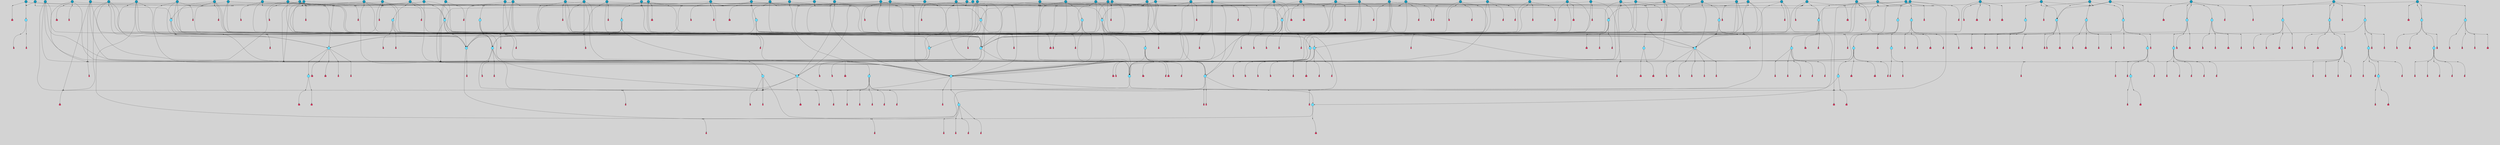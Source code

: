 // File exported with GEGELATI v1.3.1
// On the 2024-04-08 17:43:09
// With the File::TPGGraphDotExporter
digraph{
	graph[pad = "0.212, 0.055" bgcolor = lightgray]
	node[shape=circle style = filled label = ""]
		T3 [fillcolor="#66ddff"]
		T7 [fillcolor="#66ddff"]
		T9 [fillcolor="#66ddff"]
		T11 [fillcolor="#66ddff"]
		T27 [fillcolor="#66ddff"]
		T54 [fillcolor="#66ddff"]
		T59 [fillcolor="#66ddff"]
		T95 [fillcolor="#66ddff"]
		T111 [fillcolor="#66ddff"]
		T129 [fillcolor="#66ddff"]
		T159 [fillcolor="#66ddff"]
		T195 [fillcolor="#66ddff"]
		T213 [fillcolor="#66ddff"]
		T229 [fillcolor="#66ddff"]
		T240 [fillcolor="#66ddff"]
		T321 [fillcolor="#66ddff"]
		T322 [fillcolor="#66ddff"]
		T323 [fillcolor="#66ddff"]
		T324 [fillcolor="#66ddff"]
		T325 [fillcolor="#66ddff"]
		T326 [fillcolor="#1199bb"]
		T327 [fillcolor="#66ddff"]
		T448 [fillcolor="#1199bb"]
		T582 [fillcolor="#1199bb"]
		T602 [fillcolor="#1199bb"]
		T603 [fillcolor="#66ddff"]
		T605 [fillcolor="#66ddff"]
		T633 [fillcolor="#66ddff"]
		T656 [fillcolor="#66ddff"]
		T668 [fillcolor="#66ddff"]
		T670 [fillcolor="#66ddff"]
		T672 [fillcolor="#66ddff"]
		T674 [fillcolor="#1199bb"]
		T676 [fillcolor="#1199bb"]
		T712 [fillcolor="#1199bb"]
		T731 [fillcolor="#1199bb"]
		T737 [fillcolor="#66ddff"]
		T740 [fillcolor="#1199bb"]
		T741 [fillcolor="#1199bb"]
		T742 [fillcolor="#66ddff"]
		T743 [fillcolor="#66ddff"]
		T744 [fillcolor="#66ddff"]
		T745 [fillcolor="#1199bb"]
		T746 [fillcolor="#66ddff"]
		T747 [fillcolor="#66ddff"]
		T748 [fillcolor="#66ddff"]
		T753 [fillcolor="#66ddff"]
		T754 [fillcolor="#66ddff"]
		T772 [fillcolor="#1199bb"]
		T780 [fillcolor="#1199bb"]
		T793 [fillcolor="#1199bb"]
		T796 [fillcolor="#1199bb"]
		T804 [fillcolor="#1199bb"]
		T808 [fillcolor="#1199bb"]
		T810 [fillcolor="#1199bb"]
		T811 [fillcolor="#1199bb"]
		T812 [fillcolor="#66ddff"]
		T814 [fillcolor="#1199bb"]
		T816 [fillcolor="#1199bb"]
		T819 [fillcolor="#66ddff"]
		T820 [fillcolor="#66ddff"]
		T821 [fillcolor="#1199bb"]
		T822 [fillcolor="#66ddff"]
		T823 [fillcolor="#66ddff"]
		T824 [fillcolor="#66ddff"]
		T825 [fillcolor="#66ddff"]
		T826 [fillcolor="#66ddff"]
		T827 [fillcolor="#1199bb"]
		T828 [fillcolor="#66ddff"]
		T829 [fillcolor="#66ddff"]
		T830 [fillcolor="#1199bb"]
		T833 [fillcolor="#1199bb"]
		T834 [fillcolor="#1199bb"]
		T835 [fillcolor="#1199bb"]
		T838 [fillcolor="#1199bb"]
		T839 [fillcolor="#1199bb"]
		T841 [fillcolor="#1199bb"]
		T842 [fillcolor="#1199bb"]
		T847 [fillcolor="#1199bb"]
		T849 [fillcolor="#1199bb"]
		T855 [fillcolor="#1199bb"]
		T856 [fillcolor="#1199bb"]
		T866 [fillcolor="#1199bb"]
		T867 [fillcolor="#1199bb"]
		T869 [fillcolor="#66ddff"]
		T870 [fillcolor="#1199bb"]
		T871 [fillcolor="#1199bb"]
		T872 [fillcolor="#1199bb"]
		T873 [fillcolor="#1199bb"]
		T874 [fillcolor="#1199bb"]
		T875 [fillcolor="#1199bb"]
		T876 [fillcolor="#1199bb"]
		T877 [fillcolor="#1199bb"]
		T878 [fillcolor="#1199bb"]
		T881 [fillcolor="#1199bb"]
		T883 [fillcolor="#1199bb"]
		T884 [fillcolor="#1199bb"]
		T886 [fillcolor="#1199bb"]
		T887 [fillcolor="#1199bb"]
		T888 [fillcolor="#1199bb"]
		T889 [fillcolor="#1199bb"]
		T890 [fillcolor="#1199bb"]
		T892 [fillcolor="#66ddff"]
		T893 [fillcolor="#66ddff"]
		T894 [fillcolor="#1199bb"]
		T895 [fillcolor="#66ddff"]
		T896 [fillcolor="#66ddff"]
		T897 [fillcolor="#66ddff"]
		T316 [fillcolor="#66ddff"]
		T898 [fillcolor="#66ddff"]
		T899 [fillcolor="#1199bb"]
		T900 [fillcolor="#66ddff"]
		T901 [fillcolor="#66ddff"]
		T903 [fillcolor="#1199bb"]
		T904 [fillcolor="#1199bb"]
		T905 [fillcolor="#1199bb"]
		T906 [fillcolor="#1199bb"]
		T909 [fillcolor="#1199bb"]
		T910 [fillcolor="#1199bb"]
		T912 [fillcolor="#1199bb"]
		T913 [fillcolor="#1199bb"]
		T914 [fillcolor="#1199bb"]
		T915 [fillcolor="#1199bb"]
		T916 [fillcolor="#1199bb"]
		T917 [fillcolor="#1199bb"]
		T920 [fillcolor="#1199bb"]
		T921 [fillcolor="#1199bb"]
		T922 [fillcolor="#1199bb"]
		T924 [fillcolor="#1199bb"]
		T925 [fillcolor="#1199bb"]
		T926 [fillcolor="#1199bb"]
		T927 [fillcolor="#1199bb"]
		T928 [fillcolor="#1199bb"]
		T929 [fillcolor="#1199bb"]
		T930 [fillcolor="#1199bb"]
		P13118 [fillcolor="#cccccc" shape=point] //6|
		I13118 [shape=box style=invis label="6|1&2|6#1|7&#92;n10|7&2|0#1|5&#92;n9|4&0|1#2|2&#92;n8|6&0|0#1|0&#92;n"]
		P13118 -> I13118[style=invis]
		A8544 [fillcolor="#ff3366" shape=box margin=0.03 width=0 height=0 label="3"]
		T3 -> P13118 -> A8544
		P13119 [fillcolor="#cccccc" shape=point] //3|
		I13119 [shape=box style=invis label="7|6&2|4#0|2&#92;n10|3&2|7#1|4&#92;n11|6&0|4#0|1&#92;n7|1&0|0#2|6&#92;n7|6&0|3#2|6&#92;n4|0&2|6#0|1&#92;n4|4&2|5#0|2&#92;n4|6&0|4#2|7&#92;n10|0&2|3#1|5&#92;n2|6&0|5#0|2&#92;n1|0&2|3#0|7&#92;n1|6&2|0#0|5&#92;n6|2&0|1#0|7&#92;n9|2&0|3#2|7&#92;n5|3&0|6#0|6&#92;n1|7&2|5#2|3&#92;n8|1&2|7#0|6&#92;n1|0&2|5#2|1&#92;n7|1&2|2#2|5&#92;n7|4&2|6#0|3&#92;n"]
		P13119 -> I13119[style=invis]
		A8545 [fillcolor="#ff3366" shape=box margin=0.03 width=0 height=0 label="4"]
		T3 -> P13119 -> A8545
		P13120 [fillcolor="#cccccc" shape=point] //-3|
		I13120 [shape=box style=invis label="1|6&2|7#0|7&#92;n10|2&0|7#1|3&#92;n9|6&2|7#2|2&#92;n5|3&0|7#0|7&#92;n1|6&2|3#0|0&#92;n2|3&2|3#2|2&#92;n5|1&2|6#0|6&#92;n"]
		P13120 -> I13120[style=invis]
		A8546 [fillcolor="#ff3366" shape=box margin=0.03 width=0 height=0 label="7"]
		T7 -> P13120 -> A8546
		P13121 [fillcolor="#cccccc" shape=point] //5|
		I13121 [shape=box style=invis label="0|5&2|3#0|1&#92;n0|6&2|1#2|4&#92;n6|2&2|6#0|7&#92;n7|4&0|3#0|1&#92;n5|4&0|7#1|6&#92;n9|1&0|5#2|2&#92;n6|3&2|3#1|7&#92;n11|7&2|4#1|6&#92;n2|5&0|1#0|0&#92;n4|7&0|0#0|2&#92;n6|2&0|6#0|0&#92;n2|1&2|6#2|4&#92;n10|0&2|0#1|0&#92;n6|6&2|4#0|6&#92;n"]
		P13121 -> I13121[style=invis]
		A8547 [fillcolor="#ff3366" shape=box margin=0.03 width=0 height=0 label="8"]
		T7 -> P13121 -> A8547
		P13122 [fillcolor="#cccccc" shape=point] //-6|
		I13122 [shape=box style=invis label="11|1&0|7#2|0&#92;n10|4&0|1#1|0&#92;n4|3&2|4#2|1&#92;n0|5&2|0#0|0&#92;n6|1&0|0#0|3&#92;n8|2&2|0#0|4&#92;n11|4&2|0#1|6&#92;n7|0&2|6#2|3&#92;n5|3&2|6#2|0&#92;n2|0&2|0#0|4&#92;n"]
		P13122 -> I13122[style=invis]
		A8548 [fillcolor="#ff3366" shape=box margin=0.03 width=0 height=0 label="9"]
		T9 -> P13122 -> A8548
		P13123 [fillcolor="#cccccc" shape=point] //2|
		I13123 [shape=box style=invis label="6|3&2|7#1|4&#92;n8|6&0|0#2|5&#92;n2|1&0|2#0|3&#92;n8|7&0|6#0|4&#92;n2|1&2|0#0|1&#92;n0|0&2|2#2|3&#92;n6|6&0|7#2|1&#92;n6|1&0|7#2|6&#92;n5|4&2|7#0|4&#92;n0|3&0|4#2|0&#92;n11|0&2|0#2|5&#92;n4|5&2|5#2|4&#92;n5|7&0|6#0|4&#92;n9|7&2|5#0|3&#92;n5|4&2|1#0|3&#92;n5|3&0|1#1|7&#92;n0|4&0|3#2|5&#92;n"]
		P13123 -> I13123[style=invis]
		A8549 [fillcolor="#ff3366" shape=box margin=0.03 width=0 height=0 label="10"]
		T9 -> P13123 -> A8549
		P13124 [fillcolor="#cccccc" shape=point] //6|
		I13124 [shape=box style=invis label="3|0&2|7#2|2&#92;n3|2&0|4#2|5&#92;n5|1&0|2#1|0&#92;n8|7&0|1#2|0&#92;n8|5&0|3#0|6&#92;n0|2&0|2#2|3&#92;n1|5&2|5#0|5&#92;n5|6&0|6#0|7&#92;n6|7&0|0#2|6&#92;n1|2&2|3#0|0&#92;n7|7&2|3#0|4&#92;n0|7&2|7#0|6&#92;n1|0&2|2#2|7&#92;n4|4&0|1#0|0&#92;n"]
		P13124 -> I13124[style=invis]
		A8550 [fillcolor="#ff3366" shape=box margin=0.03 width=0 height=0 label="11"]
		T11 -> P13124 -> A8550
		P13125 [fillcolor="#cccccc" shape=point] //-4|
		I13125 [shape=box style=invis label="4|1&0|4#2|6&#92;n1|2&2|2#2|0&#92;n1|2&2|0#0|6&#92;n8|4&2|3#2|5&#92;n5|5&2|1#1|0&#92;n"]
		P13125 -> I13125[style=invis]
		A8551 [fillcolor="#ff3366" shape=box margin=0.03 width=0 height=0 label="12"]
		T11 -> P13125 -> A8551
		P13126 [fillcolor="#cccccc" shape=point] //2|
		I13126 [shape=box style=invis label="9|1&2|3#0|1&#92;n5|2&2|0#2|4&#92;n3|6&2|5#2|7&#92;n7|0&2|5#0|4&#92;n1|2&0|3#0|5&#92;n7|3&2|7#0|0&#92;n"]
		P13126 -> I13126[style=invis]
		A8552 [fillcolor="#ff3366" shape=box margin=0.03 width=0 height=0 label="2"]
		T27 -> P13126 -> A8552
		P13127 [fillcolor="#cccccc" shape=point] //-6|
		I13127 [shape=box style=invis label="7|5&0|4#0|4&#92;n11|0&2|5#2|1&#92;n"]
		P13127 -> I13127[style=invis]
		A8553 [fillcolor="#ff3366" shape=box margin=0.03 width=0 height=0 label="3"]
		T27 -> P13127 -> A8553
		T27 -> P13119
		P13128 [fillcolor="#cccccc" shape=point] //0|
		I13128 [shape=box style=invis label="2|5&0|1#0|6&#92;n6|1&2|2#2|7&#92;n8|0&0|3#1|4&#92;n4|3&2|5#2|4&#92;n8|1&2|4#0|0&#92;n6|6&0|1#2|6&#92;n11|7&2|4#2|5&#92;n6|2&2|4#0|2&#92;n8|5&2|4#2|4&#92;n2|1&2|1#2|2&#92;n2|7&2|5#2|6&#92;n9|7&0|5#0|4&#92;n1|2&0|5#2|6&#92;n4|2&2|3#2|7&#92;n3|3&2|1#0|2&#92;n"]
		P13128 -> I13128[style=invis]
		A8554 [fillcolor="#ff3366" shape=box margin=0.03 width=0 height=0 label="5"]
		T27 -> P13128 -> A8554
		P13129 [fillcolor="#cccccc" shape=point] //0|
		I13129 [shape=box style=invis label="4|0&0|3#2|7&#92;n10|2&0|3#1|7&#92;n3|5&0|2#0|3&#92;n4|5&0|0#2|1&#92;n10|7&2|0#1|2&#92;n5|3&2|3#1|6&#92;n9|5&2|0#0|4&#92;n5|4&2|7#0|2&#92;n10|3&2|7#1|4&#92;n7|2&0|1#2|6&#92;n8|6&0|5#0|5&#92;n8|7&2|3#0|5&#92;n2|6&2|4#0|0&#92;n"]
		P13129 -> I13129[style=invis]
		A8555 [fillcolor="#ff3366" shape=box margin=0.03 width=0 height=0 label="5"]
		T27 -> P13129 -> A8555
		P13130 [fillcolor="#cccccc" shape=point] //8|
		I13130 [shape=box style=invis label="9|0&0|1#2|0&#92;n10|1&2|5#1|4&#92;n8|2&2|6#0|4&#92;n2|4&2|5#2|3&#92;n4|2&2|2#0|2&#92;n7|5&0|2#0|0&#92;n8|2&2|1#1|3&#92;n8|7&0|7#2|1&#92;n1|1&0|0#0|7&#92;n5|6&2|5#1|0&#92;n6|6&2|5#0|0&#92;n11|4&0|3#2|6&#92;n4|2&2|4#0|7&#92;n5|6&0|1#2|0&#92;n11|3&0|2#0|7&#92;n"]
		P13130 -> I13130[style=invis]
		A8556 [fillcolor="#ff3366" shape=box margin=0.03 width=0 height=0 label="6"]
		T54 -> P13130 -> A8556
		P13131 [fillcolor="#cccccc" shape=point] //5|
		I13131 [shape=box style=invis label="3|0&2|0#0|1&#92;n3|0&0|7#0|1&#92;n5|3&0|2#2|6&#92;n4|4&2|4#2|6&#92;n11|2&0|7#1|6&#92;n2|7&2|2#2|5&#92;n9|3&2|6#2|7&#92;n7|7&0|0#0|4&#92;n6|1&2|4#2|3&#92;n5|4&2|0#1|6&#92;n1|3&0|7#0|4&#92;n"]
		P13131 -> I13131[style=invis]
		A8557 [fillcolor="#ff3366" shape=box margin=0.03 width=0 height=0 label="7"]
		T54 -> P13131 -> A8557
		P13132 [fillcolor="#cccccc" shape=point] //-10|
		I13132 [shape=box style=invis label="3|6&0|0#0|4&#92;n4|1&2|4#0|1&#92;n5|1&0|1#0|4&#92;n5|5&2|6#0|5&#92;n6|5&0|6#0|3&#92;n11|1&2|0#0|1&#92;n0|7&2|0#0|3&#92;n1|2&0|6#0|1&#92;n8|0&0|4#2|0&#92;n0|4&0|7#2|7&#92;n7|0&2|7#1|3&#92;n3|1&0|5#2|5&#92;n5|1&0|4#0|3&#92;n2|2&0|2#0|0&#92;n8|3&0|1#0|7&#92;n3|0&0|3#0|5&#92;n7|2&0|5#2|0&#92;n6|3&2|7#1|5&#92;n4|7&2|7#2|1&#92;n"]
		P13132 -> I13132[style=invis]
		A8558 [fillcolor="#ff3366" shape=box margin=0.03 width=0 height=0 label="14"]
		T54 -> P13132 -> A8558
		T54 -> P13121
		P13133 [fillcolor="#cccccc" shape=point] //8|
		I13133 [shape=box style=invis label="9|0&0|1#2|0&#92;n10|1&2|5#1|4&#92;n8|2&2|6#0|4&#92;n4|5&0|3#0|1&#92;n2|4&2|5#2|3&#92;n4|2&2|2#0|2&#92;n7|5&0|2#0|0&#92;n8|2&2|1#1|3&#92;n8|7&0|7#2|1&#92;n1|1&0|0#0|7&#92;n5|6&2|5#1|0&#92;n6|3&2|5#0|0&#92;n11|4&0|3#2|6&#92;n1|2&2|4#0|7&#92;n5|6&0|1#2|0&#92;n11|3&0|2#0|7&#92;n"]
		P13133 -> I13133[style=invis]
		A8559 [fillcolor="#ff3366" shape=box margin=0.03 width=0 height=0 label="6"]
		T59 -> P13133 -> A8559
		T59 -> P13131
		T59 -> P13122
		T59 -> P13131
		P13134 [fillcolor="#cccccc" shape=point] //4|
		I13134 [shape=box style=invis label="4|3&0|6#0|3&#92;n5|7&2|3#2|2&#92;n5|6&0|7#1|2&#92;n1|4&2|6#0|3&#92;n8|4&2|1#2|5&#92;n9|5&2|4#1|4&#92;n2|4&0|5#0|7&#92;n10|0&0|6#1|3&#92;n3|0&0|6#0|2&#92;n2|7&2|7#2|6&#92;n5|2&0|5#1|5&#92;n10|4&2|5#1|7&#92;n4|0&0|4#2|4&#92;n11|1&0|4#2|6&#92;n10|6&2|0#1|4&#92;n9|7&0|3#1|4&#92;n4|5&2|7#0|6&#92;n11|5&2|6#2|3&#92;n0|3&0|5#0|1&#92;n"]
		P13134 -> I13134[style=invis]
		A8560 [fillcolor="#ff3366" shape=box margin=0.03 width=0 height=0 label="13"]
		T95 -> P13134 -> A8560
		P13135 [fillcolor="#cccccc" shape=point] //8|
		I13135 [shape=box style=invis label="9|7&0|5#2|5&#92;n3|3&2|3#0|2&#92;n9|5&2|2#1|0&#92;n2|3&0|6#0|3&#92;n4|4&2|5#2|7&#92;n11|3&2|0#1|5&#92;n6|6&2|1#2|2&#92;n4|6&0|1#2|2&#92;n2|5&2|7#2|2&#92;n7|7&2|2#2|3&#92;n6|5&0|3#2|6&#92;n6|7&0|6#0|2&#92;n"]
		P13135 -> I13135[style=invis]
		A8561 [fillcolor="#ff3366" shape=box margin=0.03 width=0 height=0 label="14"]
		T95 -> P13135 -> A8561
		P13136 [fillcolor="#cccccc" shape=point] //2|
		I13136 [shape=box style=invis label="4|1&0|4#2|6&#92;n5|5&2|1#1|0&#92;n1|0&2|0#0|6&#92;n8|4&2|3#2|5&#92;n"]
		P13136 -> I13136[style=invis]
		T95 -> P13136 -> T11
		P13137 [fillcolor="#cccccc" shape=point] //-9|
		I13137 [shape=box style=invis label="2|0&2|0#2|1&#92;n4|4&2|4#2|6&#92;n9|1&0|3#1|7&#92;n5|3&0|2#2|6&#92;n2|7&2|2#2|5&#92;n5|4&2|0#1|6&#92;n3|0&0|7#0|1&#92;n1|3&0|7#0|4&#92;n11|6&2|2#0|7&#92;n7|7&0|0#0|4&#92;n11|0&0|7#1|6&#92;n9|3&2|6#2|7&#92;n"]
		P13137 -> I13137[style=invis]
		A8562 [fillcolor="#ff3366" shape=box margin=0.03 width=0 height=0 label="7"]
		T95 -> P13137 -> A8562
		P13138 [fillcolor="#cccccc" shape=point] //-8|
		I13138 [shape=box style=invis label="7|5&0|4#2|4&#92;n"]
		P13138 -> I13138[style=invis]
		A8563 [fillcolor="#ff3366" shape=box margin=0.03 width=0 height=0 label="3"]
		T95 -> P13138 -> A8563
		P13139 [fillcolor="#cccccc" shape=point] //-5|
		I13139 [shape=box style=invis label="0|0&2|3#0|2&#92;n10|5&0|6#1|3&#92;n7|3&0|6#2|3&#92;n3|4&0|6#0|6&#92;n10|5&0|2#1|1&#92;n5|0&0|1#0|3&#92;n6|6&2|5#1|5&#92;n7|4&0|2#1|7&#92;n5|7&0|1#2|5&#92;n1|5&0|0#0|3&#92;n7|5&2|1#2|6&#92;n9|0&0|2#0|0&#92;n4|0&2|4#0|0&#92;n4|6&0|0#2|3&#92;n3|1&0|6#2|5&#92;n7|7&2|1#2|3&#92;n9|4&2|2#0|6&#92;n"]
		P13139 -> I13139[style=invis]
		T111 -> P13139 -> T9
		P13140 [fillcolor="#cccccc" shape=point] //7|
		I13140 [shape=box style=invis label="7|4&2|1#2|0&#92;n4|1&2|4#2|3&#92;n5|0&2|0#2|2&#92;n6|1&2|4#2|6&#92;n"]
		P13140 -> I13140[style=invis]
		A8564 [fillcolor="#ff3366" shape=box margin=0.03 width=0 height=0 label="9"]
		T111 -> P13140 -> A8564
		P13141 [fillcolor="#cccccc" shape=point] //2|
		I13141 [shape=box style=invis label="3|0&2|0#0|1&#92;n11|2&0|7#1|6&#92;n8|7&2|4#0|5&#92;n5|3&0|2#2|6&#92;n4|4&2|4#2|6&#92;n3|0&0|7#0|1&#92;n2|7&2|2#2|5&#92;n9|3&2|6#2|7&#92;n7|7&0|0#0|4&#92;n6|1&2|4#1|3&#92;n5|4&2|0#1|6&#92;n1|3&0|7#0|4&#92;n"]
		P13141 -> I13141[style=invis]
		A8565 [fillcolor="#ff3366" shape=box margin=0.03 width=0 height=0 label="7"]
		T111 -> P13141 -> A8565
		T111 -> P13122
		T129 -> P13130
		T129 -> P13131
		P13142 [fillcolor="#cccccc" shape=point] //10|
		I13142 [shape=box style=invis label="4|5&2|7#2|1&#92;n1|7&2|3#0|6&#92;n3|5&2|2#0|3&#92;n10|3&0|7#1|4&#92;n7|1&0|4#2|6&#92;n10|2&0|3#1|7&#92;n9|5&2|0#0|4&#92;n4|0&0|3#2|7&#92;n11|4&2|6#1|2&#92;n5|4&2|7#0|2&#92;n2|6&2|4#0|0&#92;n6|5&0|7#2|1&#92;n5|3&2|3#1|6&#92;n10|7&2|0#1|2&#92;n"]
		P13142 -> I13142[style=invis]
		A8566 [fillcolor="#ff3366" shape=box margin=0.03 width=0 height=0 label="5"]
		T129 -> P13142 -> A8566
		P13143 [fillcolor="#cccccc" shape=point] //5|
		I13143 [shape=box style=invis label="9|4&2|3#1|3&#92;n0|4&2|4#0|5&#92;n6|1&2|6#2|5&#92;n4|0&0|5#2|0&#92;n"]
		P13143 -> I13143[style=invis]
		A8567 [fillcolor="#ff3366" shape=box margin=0.03 width=0 height=0 label="7"]
		T129 -> P13143 -> A8567
		P13144 [fillcolor="#cccccc" shape=point] //6|
		I13144 [shape=box style=invis label="9|4&2|7#0|6&#92;n8|4&0|1#1|0&#92;n1|3&0|0#2|1&#92;n2|4&0|6#2|2&#92;n5|1&2|5#0|7&#92;n3|0&0|3#2|6&#92;n2|2&2|6#0|2&#92;n8|4&0|4#2|2&#92;n5|1&2|4#0|3&#92;n9|4&0|6#0|6&#92;n5|0&2|2#1|5&#92;n11|7&0|0#1|1&#92;n0|4&0|3#0|3&#92;n7|7&2|4#2|5&#92;n1|5&0|1#2|1&#92;n"]
		P13144 -> I13144[style=invis]
		A8568 [fillcolor="#ff3366" shape=box margin=0.03 width=0 height=0 label="1"]
		T129 -> P13144 -> A8568
		P13145 [fillcolor="#cccccc" shape=point] //7|
		I13145 [shape=box style=invis label="7|0&2|1#2|0&#92;n9|7&2|1#1|7&#92;n8|2&0|1#1|0&#92;n6|6&0|2#1|1&#92;n2|2&0|5#0|0&#92;n5|7&0|0#2|1&#92;n5|1&2|5#1|5&#92;n4|7&2|4#2|3&#92;n10|5&2|2#1|5&#92;n1|3&2|2#2|0&#92;n10|2&2|6#1|5&#92;n"]
		P13145 -> I13145[style=invis]
		A8569 [fillcolor="#ff3366" shape=box margin=0.03 width=0 height=0 label="1"]
		T159 -> P13145 -> A8569
		P13146 [fillcolor="#cccccc" shape=point] //7|
		I13146 [shape=box style=invis label="7|4&2|7#0|4&#92;n4|6&0|1#2|5&#92;n2|1&2|3#0|0&#92;n4|3&2|0#0|1&#92;n0|0&2|7#2|7&#92;n7|7&0|5#2|3&#92;n5|0&2|1#2|2&#92;n10|0&0|4#1|2&#92;n4|4&0|7#0|0&#92;n6|7&0|2#0|1&#92;n1|4&2|5#0|4&#92;n"]
		P13146 -> I13146[style=invis]
		A8570 [fillcolor="#ff3366" shape=box margin=0.03 width=0 height=0 label="0"]
		T159 -> P13146 -> A8570
		P13147 [fillcolor="#cccccc" shape=point] //5|
		I13147 [shape=box style=invis label="0|5&2|3#0|1&#92;n0|6&2|1#2|4&#92;n6|2&2|6#0|7&#92;n9|0&2|7#1|1&#92;n7|4&0|3#0|1&#92;n11|7&2|4#1|6&#92;n9|1&0|5#2|2&#92;n5|4&0|7#1|6&#92;n2|5&0|1#0|0&#92;n4|7&0|0#0|2&#92;n6|2&0|6#0|0&#92;n2|1&2|6#2|4&#92;n10|0&0|0#1|0&#92;n6|6&2|4#0|6&#92;n"]
		P13147 -> I13147[style=invis]
		T159 -> P13147 -> T129
		P13148 [fillcolor="#cccccc" shape=point] //5|
		I13148 [shape=box style=invis label="3|0&2|0#2|1&#92;n3|0&0|7#0|1&#92;n5|3&0|2#2|6&#92;n4|4&2|4#2|6&#92;n5|4&2|0#1|6&#92;n2|7&2|2#2|5&#92;n1|3&0|7#0|4&#92;n11|6&2|2#0|7&#92;n7|7&0|0#0|4&#92;n6|1&2|4#2|3&#92;n11|0&0|7#1|6&#92;n9|3&2|6#2|7&#92;n"]
		P13148 -> I13148[style=invis]
		A8571 [fillcolor="#ff3366" shape=box margin=0.03 width=0 height=0 label="7"]
		T195 -> P13148 -> A8571
		P13149 [fillcolor="#cccccc" shape=point] //4|
		I13149 [shape=box style=invis label="7|1&0|6#0|1&#92;n6|7&2|7#1|7&#92;n10|1&2|1#1|1&#92;n9|6&2|2#1|4&#92;n4|7&0|4#2|2&#92;n9|6&0|5#1|1&#92;n10|0&2|6#1|6&#92;n5|1&0|1#2|3&#92;n10|1&0|5#1|0&#92;n3|4&2|3#0|0&#92;n8|2&0|5#2|4&#92;n1|6&2|0#0|0&#92;n2|3&0|1#2|6&#92;n5|2&2|2#1|6&#92;n2|2&0|1#2|1&#92;n3|1&2|7#0|3&#92;n6|7&2|3#0|4&#92;n"]
		P13149 -> I13149[style=invis]
		A8572 [fillcolor="#ff3366" shape=box margin=0.03 width=0 height=0 label="10"]
		T195 -> P13149 -> A8572
		P13150 [fillcolor="#cccccc" shape=point] //-4|
		I13150 [shape=box style=invis label="0|4&0|0#2|7&#92;n8|5&2|4#2|4&#92;n4|3&2|5#2|4&#92;n11|7&2|2#2|5&#92;n6|5&2|2#2|7&#92;n3|2&0|7#0|7&#92;n3|3&2|1#0|3&#92;n2|6&0|3#2|5&#92;n0|1&2|6#2|2&#92;n8|2&0|0#1|6&#92;n0|7&0|5#0|4&#92;n9|5&0|3#2|7&#92;n2|7&2|5#2|6&#92;n9|0&2|0#0|1&#92;n1|2&2|4#0|2&#92;n"]
		P13150 -> I13150[style=invis]
		T195 -> P13150 -> T27
		T195 -> P13146
		P13151 [fillcolor="#cccccc" shape=point] //6|
		I13151 [shape=box style=invis label="9|4&2|7#0|6&#92;n8|4&0|1#1|0&#92;n1|3&0|0#2|1&#92;n2|4&0|6#2|2&#92;n5|1&2|5#0|7&#92;n3|0&0|3#2|6&#92;n2|2&2|6#0|2&#92;n8|4&0|4#2|2&#92;n5|1&2|4#0|3&#92;n9|4&0|6#0|6&#92;n5|0&2|2#1|5&#92;n11|7&0|0#1|1&#92;n0|4&0|3#0|3&#92;n7|7&2|4#2|5&#92;n1|5&0|1#2|1&#92;n"]
		P13151 -> I13151[style=invis]
		A8573 [fillcolor="#ff3366" shape=box margin=0.03 width=0 height=0 label="1"]
		T213 -> P13151 -> A8573
		P13152 [fillcolor="#cccccc" shape=point] //5|
		I13152 [shape=box style=invis label="9|4&2|3#1|3&#92;n0|4&2|4#0|5&#92;n6|1&2|6#2|5&#92;n4|0&0|5#2|0&#92;n"]
		P13152 -> I13152[style=invis]
		A8574 [fillcolor="#ff3366" shape=box margin=0.03 width=0 height=0 label="7"]
		T213 -> P13152 -> A8574
		P13153 [fillcolor="#cccccc" shape=point] //8|
		I13153 [shape=box style=invis label="9|0&0|1#2|0&#92;n10|1&2|5#1|4&#92;n8|2&2|6#0|4&#92;n2|4&2|5#2|3&#92;n4|2&2|2#0|2&#92;n7|5&0|2#0|0&#92;n8|2&2|1#1|3&#92;n8|7&0|7#2|1&#92;n1|1&0|0#0|7&#92;n5|6&2|5#1|0&#92;n6|6&2|5#0|0&#92;n11|4&0|3#2|6&#92;n4|2&2|4#0|7&#92;n5|6&0|1#2|0&#92;n11|3&0|2#0|7&#92;n"]
		P13153 -> I13153[style=invis]
		A8575 [fillcolor="#ff3366" shape=box margin=0.03 width=0 height=0 label="6"]
		T213 -> P13153 -> A8575
		P13154 [fillcolor="#cccccc" shape=point] //10|
		I13154 [shape=box style=invis label="4|5&2|7#2|1&#92;n1|7&2|3#0|6&#92;n3|5&2|2#0|3&#92;n10|3&0|7#1|4&#92;n7|1&0|4#2|6&#92;n10|2&0|3#1|7&#92;n9|5&2|0#0|4&#92;n4|0&0|3#2|7&#92;n11|4&2|6#1|2&#92;n5|4&2|7#0|2&#92;n2|6&2|4#0|0&#92;n6|5&0|7#2|1&#92;n5|3&2|3#1|6&#92;n10|7&2|0#1|2&#92;n"]
		P13154 -> I13154[style=invis]
		A8576 [fillcolor="#ff3366" shape=box margin=0.03 width=0 height=0 label="5"]
		T213 -> P13154 -> A8576
		P13155 [fillcolor="#cccccc" shape=point] //5|
		I13155 [shape=box style=invis label="3|0&2|0#0|1&#92;n3|0&0|7#0|1&#92;n5|3&0|2#2|6&#92;n4|4&2|4#2|6&#92;n11|2&0|7#1|6&#92;n2|7&2|2#2|5&#92;n9|3&2|6#2|7&#92;n7|7&0|0#0|4&#92;n6|1&2|4#2|3&#92;n5|4&2|0#1|6&#92;n1|3&0|7#0|4&#92;n"]
		P13155 -> I13155[style=invis]
		A8577 [fillcolor="#ff3366" shape=box margin=0.03 width=0 height=0 label="7"]
		T213 -> P13155 -> A8577
		P13156 [fillcolor="#cccccc" shape=point] //-2|
		I13156 [shape=box style=invis label="5|2&2|0#2|4&#92;n9|1&2|3#0|1&#92;n3|6&2|5#2|7&#92;n7|0&2|1#0|4&#92;n1|2&0|3#0|5&#92;n7|3&2|7#0|0&#92;n"]
		P13156 -> I13156[style=invis]
		A8578 [fillcolor="#ff3366" shape=box margin=0.03 width=0 height=0 label="2"]
		T229 -> P13156 -> A8578
		P13157 [fillcolor="#cccccc" shape=point] //9|
		I13157 [shape=box style=invis label="7|1&2|2#2|5&#92;n1|0&2|5#2|1&#92;n11|6&0|4#0|1&#92;n10|6&0|3#1|6&#92;n7|1&0|0#2|6&#92;n4|0&2|6#0|1&#92;n4|6&0|4#2|7&#92;n10|0&2|3#1|0&#92;n1|0&2|3#0|7&#92;n1|6&2|0#0|5&#92;n6|2&0|1#0|7&#92;n9|2&0|3#2|7&#92;n5|3&0|6#0|6&#92;n3|1&0|3#0|5&#92;n1|7&2|5#2|3&#92;n8|1&2|7#0|6&#92;n10|3&2|0#1|4&#92;n7|6&2|4#0|2&#92;n7|4&2|6#0|3&#92;n"]
		P13157 -> I13157[style=invis]
		T229 -> P13157 -> T7
		P13158 [fillcolor="#cccccc" shape=point] //2|
		I13158 [shape=box style=invis label="8|6&0|2#0|5&#92;n10|5&2|3#1|7&#92;n5|6&0|1#2|5&#92;n11|3&0|0#2|2&#92;n0|3&2|1#0|6&#92;n9|7&2|6#0|1&#92;n4|6&2|7#0|2&#92;n8|0&0|6#2|0&#92;n11|2&0|7#0|1&#92;n3|7&2|4#0|7&#92;n5|1&0|1#0|6&#92;n7|6&2|7#2|4&#92;n6|1&0|3#0|2&#92;n6|6&2|5#1|2&#92;n8|5&0|2#0|0&#92;n0|2&0|3#0|0&#92;n2|5&2|5#2|1&#92;n10|4&0|1#1|0&#92;n4|3&2|5#0|4&#92;n"]
		P13158 -> I13158[style=invis]
		A8579 [fillcolor="#ff3366" shape=box margin=0.03 width=0 height=0 label="11"]
		T229 -> P13158 -> A8579
		P13159 [fillcolor="#cccccc" shape=point] //-7|
		I13159 [shape=box style=invis label="11|2&2|6#1|1&#92;n2|3&0|6#2|3&#92;n10|0&0|2#1|4&#92;n"]
		P13159 -> I13159[style=invis]
		T229 -> P13159 -> T111
		P13160 [fillcolor="#cccccc" shape=point] //-1|
		I13160 [shape=box style=invis label="6|4&0|4#2|4&#92;n4|5&2|5#2|4&#92;n9|7&2|5#0|3&#92;n3|7&2|6#0|6&#92;n8|7&0|6#0|4&#92;n2|1&2|0#0|1&#92;n8|6&0|0#2|5&#92;n2|1&0|2#0|3&#92;n6|1&0|7#2|6&#92;n6|3&0|1#1|6&#92;n5|4&2|7#0|4&#92;n0|7&0|4#2|0&#92;n11|0&2|0#2|5&#92;n3|7&2|0#2|7&#92;n8|3&2|7#1|4&#92;n5|7&0|6#0|4&#92;n0|0&2|3#2|3&#92;n5|4&2|1#0|3&#92;n0|4&0|3#2|5&#92;n"]
		P13160 -> I13160[style=invis]
		A8580 [fillcolor="#ff3366" shape=box margin=0.03 width=0 height=0 label="10"]
		T229 -> P13160 -> A8580
		P13161 [fillcolor="#cccccc" shape=point] //5|
		I13161 [shape=box style=invis label="1|6&2|7#0|7&#92;n9|2&2|7#2|2&#92;n10|2&0|7#1|3&#92;n5|3&0|7#0|7&#92;n7|0&2|7#2|2&#92;n1|6&2|3#0|0&#92;n2|3&2|3#2|2&#92;n"]
		P13161 -> I13161[style=invis]
		A8581 [fillcolor="#ff3366" shape=box margin=0.03 width=0 height=0 label="7"]
		T240 -> P13161 -> A8581
		P13162 [fillcolor="#cccccc" shape=point] //-8|
		I13162 [shape=box style=invis label="7|5&0|2#2|1&#92;n1|0&2|6#0|0&#92;n7|1&2|6#1|1&#92;n8|7&0|3#1|6&#92;n3|7&2|3#2|4&#92;n"]
		P13162 -> I13162[style=invis]
		A8582 [fillcolor="#ff3366" shape=box margin=0.03 width=0 height=0 label="2"]
		T240 -> P13162 -> A8582
		P13163 [fillcolor="#cccccc" shape=point] //-3|
		I13163 [shape=box style=invis label="1|1&2|1#0|1&#92;n1|4&0|0#2|4&#92;n11|0&2|3#0|2&#92;n11|6&0|4#0|1&#92;n5|2&0|6#1|5&#92;n3|7&2|6#2|7&#92;n7|7&0|1#2|1&#92;n9|5&2|2#2|0&#92;n6|5&2|6#1|4&#92;n0|7&0|5#2|4&#92;n8|1&0|0#2|3&#92;n0|5&0|3#0|5&#92;n2|0&2|4#0|5&#92;n7|5&2|7#1|3&#92;n8|3&0|0#1|2&#92;n"]
		P13163 -> I13163[style=invis]
		A8583 [fillcolor="#ff3366" shape=box margin=0.03 width=0 height=0 label="1"]
		T240 -> P13163 -> A8583
		P13164 [fillcolor="#cccccc" shape=point] //-9|
		I13164 [shape=box style=invis label="2|0&2|0#2|1&#92;n4|4&2|4#2|6&#92;n9|1&0|3#1|7&#92;n5|3&0|2#2|6&#92;n2|7&2|2#2|5&#92;n5|4&2|0#1|6&#92;n3|0&0|7#0|1&#92;n1|3&0|7#0|4&#92;n11|6&2|2#0|7&#92;n7|7&0|0#0|4&#92;n11|0&0|7#1|6&#92;n9|3&2|6#2|7&#92;n"]
		P13164 -> I13164[style=invis]
		A8584 [fillcolor="#ff3366" shape=box margin=0.03 width=0 height=0 label="7"]
		T321 -> P13164 -> A8584
		P13165 [fillcolor="#cccccc" shape=point] //-4|
		I13165 [shape=box style=invis label="4|1&0|4#2|6&#92;n1|2&2|2#2|0&#92;n1|2&2|0#0|6&#92;n8|4&2|3#2|5&#92;n5|5&2|1#1|0&#92;n"]
		P13165 -> I13165[style=invis]
		A8585 [fillcolor="#ff3366" shape=box margin=0.03 width=0 height=0 label="12"]
		T322 -> P13165 -> A8585
		P13166 [fillcolor="#cccccc" shape=point] //8|
		I13166 [shape=box style=invis label="9|7&0|5#2|5&#92;n3|3&2|3#0|2&#92;n9|5&2|2#1|0&#92;n2|3&0|6#0|3&#92;n4|4&2|5#2|7&#92;n11|3&2|0#1|5&#92;n6|6&2|1#2|2&#92;n4|6&0|1#2|2&#92;n2|5&2|7#2|2&#92;n7|7&2|2#2|3&#92;n6|5&0|3#2|6&#92;n6|7&0|6#0|2&#92;n"]
		P13166 -> I13166[style=invis]
		A8586 [fillcolor="#ff3366" shape=box margin=0.03 width=0 height=0 label="14"]
		T321 -> P13166 -> A8586
		P13167 [fillcolor="#cccccc" shape=point] //-8|
		I13167 [shape=box style=invis label="7|5&0|4#2|4&#92;n"]
		P13167 -> I13167[style=invis]
		A8587 [fillcolor="#ff3366" shape=box margin=0.03 width=0 height=0 label="3"]
		T321 -> P13167 -> A8587
		P13168 [fillcolor="#cccccc" shape=point] //4|
		I13168 [shape=box style=invis label="4|3&0|6#0|3&#92;n5|7&2|3#2|2&#92;n5|6&0|7#1|2&#92;n1|4&2|6#0|3&#92;n8|4&2|1#2|5&#92;n9|5&2|4#1|4&#92;n2|4&0|5#0|7&#92;n10|0&0|6#1|3&#92;n3|0&0|6#0|2&#92;n2|7&2|7#2|6&#92;n5|2&0|5#1|5&#92;n10|4&2|5#1|7&#92;n4|0&0|4#2|4&#92;n11|1&0|4#2|6&#92;n10|6&2|0#1|4&#92;n9|7&0|3#1|4&#92;n4|5&2|7#0|6&#92;n11|5&2|6#2|3&#92;n0|3&0|5#0|1&#92;n"]
		P13168 -> I13168[style=invis]
		A8588 [fillcolor="#ff3366" shape=box margin=0.03 width=0 height=0 label="13"]
		T321 -> P13168 -> A8588
		P13169 [fillcolor="#cccccc" shape=point] //-3|
		I13169 [shape=box style=invis label="4|5&0|0#0|0&#92;n4|7&0|0#0|2&#92;n0|6&2|1#2|4&#92;n9|1&0|5#2|2&#92;n10|0&2|0#1|0&#92;n6|6&2|4#0|6&#92;n2|5&0|1#0|0&#92;n6|3&2|3#1|7&#92;n11|7&2|4#1|6&#92;n6|2&2|6#0|1&#92;n6|2&0|0#0|0&#92;n9|1&2|6#2|4&#92;n10|4&0|3#1|1&#92;n5|4&2|7#1|6&#92;n"]
		P13169 -> I13169[style=invis]
		T324 -> P13169 -> T321
		P13170 [fillcolor="#cccccc" shape=point] //2|
		I13170 [shape=box style=invis label="4|1&0|4#2|6&#92;n5|5&2|1#1|0&#92;n1|0&2|0#0|6&#92;n8|4&2|3#2|5&#92;n"]
		P13170 -> I13170[style=invis]
		T321 -> P13170 -> T322
		P13171 [fillcolor="#cccccc" shape=point] //5|
		I13171 [shape=box style=invis label="0|5&2|3#0|1&#92;n0|6&2|1#2|4&#92;n6|2&2|6#0|7&#92;n7|4&0|3#0|1&#92;n5|4&0|7#1|6&#92;n9|1&0|5#2|2&#92;n6|3&2|3#1|7&#92;n11|7&2|4#1|6&#92;n2|5&0|1#0|0&#92;n4|7&0|0#0|2&#92;n6|2&0|6#0|0&#92;n2|1&2|6#2|4&#92;n10|0&2|0#1|0&#92;n6|6&2|4#0|6&#92;n"]
		P13171 -> I13171[style=invis]
		A8589 [fillcolor="#ff3366" shape=box margin=0.03 width=0 height=0 label="8"]
		T323 -> P13171 -> A8589
		P13172 [fillcolor="#cccccc" shape=point] //-3|
		I13172 [shape=box style=invis label="1|6&2|7#0|7&#92;n10|2&0|7#1|3&#92;n9|6&2|7#2|2&#92;n5|3&0|7#0|7&#92;n1|6&2|3#0|0&#92;n2|3&2|3#2|2&#92;n5|1&2|6#0|6&#92;n"]
		P13172 -> I13172[style=invis]
		A8590 [fillcolor="#ff3366" shape=box margin=0.03 width=0 height=0 label="7"]
		T323 -> P13172 -> A8590
		P13173 [fillcolor="#cccccc" shape=point] //1|
		I13173 [shape=box style=invis label="0|4&0|1#0|1&#92;n10|5&2|5#1|6&#92;n7|7&2|5#2|2&#92;n9|5&0|7#2|7&#92;n8|4&0|3#2|7&#92;n11|0&2|3#0|5&#92;n7|0&0|0#0|1&#92;n4|2&0|4#0|5&#92;n5|1&0|6#2|7&#92;n11|3&0|7#1|3&#92;n"]
		P13173 -> I13173[style=invis]
		T324 -> P13173 -> T323
		P13174 [fillcolor="#cccccc" shape=point] //6|
		I13174 [shape=box style=invis label="3|0&2|7#2|2&#92;n3|2&0|4#2|5&#92;n5|1&0|2#1|0&#92;n8|7&0|1#2|0&#92;n8|5&0|3#0|6&#92;n0|2&0|2#2|3&#92;n1|5&2|5#0|5&#92;n5|6&0|6#0|7&#92;n6|7&0|0#2|6&#92;n1|2&2|3#0|0&#92;n7|7&2|3#0|4&#92;n0|7&2|7#0|6&#92;n1|0&2|2#2|7&#92;n4|4&0|1#0|0&#92;n"]
		P13174 -> I13174[style=invis]
		A8591 [fillcolor="#ff3366" shape=box margin=0.03 width=0 height=0 label="11"]
		T322 -> P13174 -> A8591
		P13175 [fillcolor="#cccccc" shape=point] //4|
		I13175 [shape=box style=invis label="4|3&0|6#0|3&#92;n5|7&2|3#2|2&#92;n5|6&0|7#1|2&#92;n1|4&2|6#0|3&#92;n8|4&2|1#2|5&#92;n9|5&2|4#1|4&#92;n2|4&0|5#0|7&#92;n10|0&0|6#1|3&#92;n3|0&0|6#0|2&#92;n2|7&2|7#2|6&#92;n5|2&0|5#1|5&#92;n10|4&2|5#1|7&#92;n4|0&0|4#2|4&#92;n11|1&0|4#2|6&#92;n10|6&2|0#1|4&#92;n9|7&0|3#1|4&#92;n4|5&2|7#0|6&#92;n11|5&2|6#2|3&#92;n0|3&0|5#0|1&#92;n"]
		P13175 -> I13175[style=invis]
		A8592 [fillcolor="#ff3366" shape=box margin=0.03 width=0 height=0 label="13"]
		T324 -> P13175 -> A8592
		P13176 [fillcolor="#cccccc" shape=point] //-9|
		I13176 [shape=box style=invis label="2|0&2|0#2|1&#92;n4|4&2|4#2|6&#92;n9|1&0|3#1|7&#92;n5|3&0|2#2|6&#92;n2|7&2|2#2|5&#92;n5|4&2|0#1|6&#92;n3|0&0|7#0|1&#92;n1|3&0|7#0|4&#92;n11|6&2|2#0|7&#92;n7|7&0|0#0|4&#92;n11|0&0|7#1|6&#92;n9|3&2|6#2|7&#92;n"]
		P13176 -> I13176[style=invis]
		A8593 [fillcolor="#ff3366" shape=box margin=0.03 width=0 height=0 label="7"]
		T326 -> P13176 -> A8593
		P13177 [fillcolor="#cccccc" shape=point] //-4|
		I13177 [shape=box style=invis label="4|1&0|4#2|6&#92;n1|2&2|2#2|0&#92;n1|2&2|0#0|6&#92;n8|4&2|3#2|5&#92;n5|5&2|1#1|0&#92;n"]
		P13177 -> I13177[style=invis]
		A8594 [fillcolor="#ff3366" shape=box margin=0.03 width=0 height=0 label="12"]
		T325 -> P13177 -> A8594
		P13178 [fillcolor="#cccccc" shape=point] //6|
		I13178 [shape=box style=invis label="3|0&2|7#2|2&#92;n3|2&0|4#2|5&#92;n5|1&0|2#1|0&#92;n8|7&0|1#2|0&#92;n8|5&0|3#0|6&#92;n0|2&0|2#2|3&#92;n1|5&2|5#0|5&#92;n5|6&0|6#0|7&#92;n6|7&0|0#2|6&#92;n1|2&2|3#0|0&#92;n7|7&2|3#0|4&#92;n0|7&2|7#0|6&#92;n1|0&2|2#2|7&#92;n4|4&0|1#0|0&#92;n"]
		P13178 -> I13178[style=invis]
		A8595 [fillcolor="#ff3366" shape=box margin=0.03 width=0 height=0 label="11"]
		T325 -> P13178 -> A8595
		P13179 [fillcolor="#cccccc" shape=point] //2|
		I13179 [shape=box style=invis label="4|1&0|4#2|6&#92;n5|5&2|1#1|0&#92;n1|0&2|0#0|6&#92;n8|4&2|3#2|5&#92;n"]
		P13179 -> I13179[style=invis]
		T326 -> P13179 -> T325
		P13180 [fillcolor="#cccccc" shape=point] //4|
		I13180 [shape=box style=invis label="4|3&0|6#0|3&#92;n5|7&2|3#2|2&#92;n5|6&0|7#1|2&#92;n1|4&2|6#0|3&#92;n8|4&2|1#2|5&#92;n9|5&2|4#1|4&#92;n2|4&0|5#0|7&#92;n10|0&0|6#1|3&#92;n3|0&0|6#0|2&#92;n2|7&2|7#2|6&#92;n5|2&0|5#1|5&#92;n10|4&2|5#1|7&#92;n4|0&0|4#2|4&#92;n11|1&0|4#2|6&#92;n10|6&2|0#1|4&#92;n9|7&0|3#1|4&#92;n4|5&2|7#0|6&#92;n11|5&2|6#2|3&#92;n0|3&0|5#0|1&#92;n"]
		P13180 -> I13180[style=invis]
		A8596 [fillcolor="#ff3366" shape=box margin=0.03 width=0 height=0 label="13"]
		T326 -> P13180 -> A8596
		P13181 [fillcolor="#cccccc" shape=point] //5|
		I13181 [shape=box style=invis label="0|5&2|3#0|1&#92;n0|6&2|1#2|4&#92;n6|2&2|6#0|7&#92;n7|4&0|3#0|1&#92;n5|4&0|7#1|6&#92;n9|1&0|5#2|2&#92;n6|3&2|3#1|7&#92;n11|7&2|4#1|6&#92;n2|5&0|1#0|0&#92;n4|7&0|0#0|2&#92;n6|2&0|6#0|0&#92;n2|1&2|6#2|4&#92;n10|0&2|0#1|0&#92;n6|6&2|4#0|6&#92;n"]
		P13181 -> I13181[style=invis]
		A8597 [fillcolor="#ff3366" shape=box margin=0.03 width=0 height=0 label="8"]
		T327 -> P13181 -> A8597
		P13182 [fillcolor="#cccccc" shape=point] //-8|
		I13182 [shape=box style=invis label="7|5&0|4#2|4&#92;n"]
		P13182 -> I13182[style=invis]
		A8598 [fillcolor="#ff3366" shape=box margin=0.03 width=0 height=0 label="3"]
		T326 -> P13182 -> A8598
		P13183 [fillcolor="#cccccc" shape=point] //-3|
		I13183 [shape=box style=invis label="1|6&2|7#0|7&#92;n10|2&0|7#1|3&#92;n9|6&2|7#2|2&#92;n5|3&0|7#0|7&#92;n1|6&2|3#0|0&#92;n2|3&2|3#2|2&#92;n5|1&2|6#0|6&#92;n"]
		P13183 -> I13183[style=invis]
		A8599 [fillcolor="#ff3366" shape=box margin=0.03 width=0 height=0 label="7"]
		T327 -> P13183 -> A8599
		P13184 [fillcolor="#cccccc" shape=point] //8|
		I13184 [shape=box style=invis label="9|7&0|5#2|5&#92;n3|3&2|3#0|2&#92;n9|5&2|2#1|0&#92;n2|3&0|6#0|3&#92;n4|4&2|5#2|7&#92;n11|3&2|0#1|5&#92;n6|6&2|1#2|2&#92;n4|6&0|1#2|2&#92;n2|5&2|7#2|2&#92;n7|7&2|2#2|3&#92;n6|5&0|3#2|6&#92;n6|7&0|6#0|2&#92;n"]
		P13184 -> I13184[style=invis]
		A8600 [fillcolor="#ff3366" shape=box margin=0.03 width=0 height=0 label="14"]
		T326 -> P13184 -> A8600
		P13185 [fillcolor="#cccccc" shape=point] //1|
		I13185 [shape=box style=invis label="0|4&0|1#0|1&#92;n10|5&2|5#1|6&#92;n7|7&2|5#2|2&#92;n9|5&0|7#2|7&#92;n8|4&0|3#2|7&#92;n11|0&2|3#0|5&#92;n7|0&0|0#0|1&#92;n4|2&0|4#0|5&#92;n5|1&0|6#2|7&#92;n11|3&0|7#1|3&#92;n"]
		P13185 -> I13185[style=invis]
		T448 -> P13185 -> T7
		P13186 [fillcolor="#cccccc" shape=point] //3|
		I13186 [shape=box style=invis label="4|7&0|0#0|2&#92;n0|6&2|1#2|4&#92;n9|1&0|5#2|2&#92;n10|4&0|3#1|1&#92;n6|6&2|4#0|6&#92;n2|5&0|1#0|0&#92;n6|3&2|3#1|7&#92;n11|7&2|2#1|6&#92;n6|2&2|6#0|1&#92;n6|2&0|0#0|0&#92;n9|1&2|6#2|4&#92;n10|0&2|0#1|0&#92;n5|4&2|7#1|6&#92;n"]
		P13186 -> I13186[style=invis]
		T448 -> P13186 -> T95
		P13187 [fillcolor="#cccccc" shape=point] //-4|
		I13187 [shape=box style=invis label="2|1&2|3#0|3&#92;n8|0&2|5#2|1&#92;n"]
		P13187 -> I13187[style=invis]
		T448 -> P13187 -> T324
		P13188 [fillcolor="#cccccc" shape=point] //2|
		I13188 [shape=box style=invis label="2|7&2|7#2|7&#92;n9|7&2|1#0|3&#92;n7|7&0|6#0|5&#92;n9|0&2|5#1|7&#92;n0|2&2|3#2|5&#92;n6|6&2|5#0|6&#92;n6|4&2|3#2|2&#92;n10|5&0|1#1|4&#92;n"]
		P13188 -> I13188[style=invis]
		T448 -> P13188 -> T9
		T448 -> P13149
		P13189 [fillcolor="#cccccc" shape=point] //-9|
		I13189 [shape=box style=invis label="4|7&2|6#0|5&#92;n11|3&0|2#2|6&#92;n10|2&2|4#1|6&#92;n3|0&2|6#2|7&#92;n4|3&0|5#0|7&#92;n2|3&0|7#0|7&#92;n10|6&0|7#1|5&#92;n10|1&2|2#1|1&#92;n1|7&0|3#2|6&#92;n"]
		P13189 -> I13189[style=invis]
		A8601 [fillcolor="#ff3366" shape=box margin=0.03 width=0 height=0 label="4"]
		T582 -> P13189 -> A8601
		P13190 [fillcolor="#cccccc" shape=point] //-1|
		I13190 [shape=box style=invis label="5|7&2|4#0|7&#92;n6|4&2|4#2|6&#92;n3|0&0|5#0|0&#92;n9|5&0|7#1|4&#92;n8|0&0|2#2|1&#92;n3|0&2|6#0|7&#92;n1|7&2|5#2|5&#92;n9|4&0|2#0|6&#92;n4|4&2|5#0|6&#92;n"]
		P13190 -> I13190[style=invis]
		A8602 [fillcolor="#ff3366" shape=box margin=0.03 width=0 height=0 label="7"]
		T582 -> P13190 -> A8602
		P13191 [fillcolor="#cccccc" shape=point] //-6|
		I13191 [shape=box style=invis label="9|0&2|0#0|1&#92;n3|2&0|2#0|3&#92;n5|4&0|5#1|7&#92;n2|1&0|4#0|3&#92;n9|2&2|0#2|4&#92;n7|6&0|4#0|2&#92;n2|3&0|6#2|6&#92;n1|2&0|3#2|0&#92;n"]
		P13191 -> I13191[style=invis]
		T582 -> P13191 -> T54
		P13192 [fillcolor="#cccccc" shape=point] //-2|
		I13192 [shape=box style=invis label="1|3&0|2#0|7&#92;n6|1&0|7#0|0&#92;n6|1&2|4#1|7&#92;n3|0&2|3#0|3&#92;n0|2&0|7#2|6&#92;n"]
		P13192 -> I13192[style=invis]
		T582 -> P13192 -> T195
		T582 -> P13165
		T602 -> P13189
		T602 -> P13190
		P13193 [fillcolor="#cccccc" shape=point] //-2|
		I13193 [shape=box style=invis label="0|2&0|7#2|6&#92;n6|1&0|4#1|7&#92;n3|0&2|3#0|3&#92;n1|3&0|2#0|7&#92;n"]
		P13193 -> I13193[style=invis]
		T602 -> P13193 -> T195
		T602 -> P13165
		T602 -> P13191
		P13194 [fillcolor="#cccccc" shape=point] //-7|
		I13194 [shape=box style=invis label="8|4&0|0#0|1&#92;n6|5&2|6#2|6&#92;n0|6&0|7#2|4&#92;n4|0&0|0#2|1&#92;n2|4&0|2#0|5&#92;n11|3&0|6#1|6&#92;n5|5&0|2#0|5&#92;n1|1&2|6#2|2&#92;n10|0&0|5#1|7&#92;n"]
		P13194 -> I13194[style=invis]
		T603 -> P13194 -> T7
		P13195 [fillcolor="#cccccc" shape=point] //5|
		I13195 [shape=box style=invis label="11|7&2|0#1|7&#92;n1|5&2|4#2|4&#92;n4|3&0|1#0|5&#92;n1|6&0|0#0|4&#92;n8|6&2|4#0|0&#92;n4|0&2|0#0|5&#92;n10|4&2|0#1|0&#92;n4|4&0|5#0|1&#92;n0|7&2|1#0|5&#92;n0|6&2|3#2|0&#92;n9|6&2|5#1|3&#92;n"]
		P13195 -> I13195[style=invis]
		T603 -> P13195 -> T195
		P13196 [fillcolor="#cccccc" shape=point] //8|
		I13196 [shape=box style=invis label="11|7&2|0#1|7&#92;n1|5&2|0#2|4&#92;n2|4&2|1#2|6&#92;n4|4&0|5#0|1&#92;n1|6&0|0#0|4&#92;n0|7&2|1#0|4&#92;n4|0&2|0#0|5&#92;n4|3&0|2#0|5&#92;n10|4&2|0#1|0&#92;n0|6&2|3#2|0&#92;n9|6&2|5#1|3&#92;n"]
		P13196 -> I13196[style=invis]
		T603 -> P13196 -> T195
		T603 -> P13189
		P13197 [fillcolor="#cccccc" shape=point] //4|
		I13197 [shape=box style=invis label="7|0&0|3#1|6&#92;n10|7&0|3#1|1&#92;n2|6&0|1#0|0&#92;n1|7&0|7#2|6&#92;n6|0&2|1#1|1&#92;n1|7&2|2#0|2&#92;n10|6&0|1#1|4&#92;n11|1&0|0#2|0&#92;n7|1&2|1#2|3&#92;n9|3&2|5#2|2&#92;n7|6&0|1#2|7&#92;n4|1&2|6#2|4&#92;n1|3&0|2#0|5&#92;n9|7&2|4#1|6&#92;n0|5&0|5#2|1&#92;n1|1&2|4#2|5&#92;n1|2&2|5#0|0&#92;n8|1&2|7#1|6&#92;n2|6&0|6#0|6&#92;n"]
		P13197 -> I13197[style=invis]
		T605 -> P13197 -> T95
		P13198 [fillcolor="#cccccc" shape=point] //5|
		I13198 [shape=box style=invis label="0|5&2|3#0|1&#92;n0|6&2|1#2|4&#92;n6|2&2|6#0|7&#92;n7|4&0|3#0|1&#92;n5|4&0|7#1|6&#92;n9|1&0|5#2|2&#92;n6|3&2|3#1|7&#92;n11|7&2|4#1|6&#92;n2|5&0|1#0|0&#92;n4|7&0|0#0|2&#92;n6|2&0|6#0|0&#92;n2|1&2|6#2|4&#92;n10|0&2|0#1|0&#92;n6|6&2|4#0|6&#92;n"]
		P13198 -> I13198[style=invis]
		A8603 [fillcolor="#ff3366" shape=box margin=0.03 width=0 height=0 label="8"]
		T605 -> P13198 -> A8603
		P13199 [fillcolor="#cccccc" shape=point] //-3|
		I13199 [shape=box style=invis label="8|0&2|5#1|1&#92;n11|3&2|5#2|5&#92;n"]
		P13199 -> I13199[style=invis]
		T605 -> P13199 -> T59
		T605 -> P13189
		P13200 [fillcolor="#cccccc" shape=point] //5|
		I13200 [shape=box style=invis label="1|2&2|4#2|0&#92;n5|1&2|1#0|6&#92;n1|2&2|1#2|3&#92;n10|2&0|7#1|3&#92;n9|6&2|7#2|6&#92;n2|2&2|3#2|2&#92;n5|3&2|7#0|7&#92;n0|4&2|3#0|3&#92;n1|0&2|7#0|7&#92;n"]
		P13200 -> I13200[style=invis]
		A8604 [fillcolor="#ff3366" shape=box margin=0.03 width=0 height=0 label="7"]
		T605 -> P13200 -> A8604
		T633 -> P13190
		T633 -> P13193
		P13201 [fillcolor="#cccccc" shape=point] //-1|
		I13201 [shape=box style=invis label="6|6&0|0#1|5&#92;n3|0&0|2#2|3&#92;n1|0&0|5#0|3&#92;n10|4&0|0#1|0&#92;n1|7&2|5#2|5&#92;n9|4&0|0#1|5&#92;n11|3&2|1#1|6&#92;n6|3&2|6#2|0&#92;n6|1&0|2#0|6&#92;n8|0&0|6#2|4&#92;n"]
		P13201 -> I13201[style=invis]
		A8605 [fillcolor="#ff3366" shape=box margin=0.03 width=0 height=0 label="12"]
		T633 -> P13201 -> A8605
		T633 -> P13191
		P13202 [fillcolor="#cccccc" shape=point] //4|
		I13202 [shape=box style=invis label="9|6&0|4#2|0&#92;n6|1&0|7#0|0&#92;n3|0&2|3#0|3&#92;n1|3&0|2#0|7&#92;n6|1&2|4#1|7&#92;n6|3&0|7#2|6&#92;n"]
		P13202 -> I13202[style=invis]
		T633 -> P13202 -> T195
		P13203 [fillcolor="#cccccc" shape=point] //-5|
		I13203 [shape=box style=invis label="10|6&2|5#1|6&#92;n9|3&0|1#1|7&#92;n2|4&0|1#0|1&#92;n11|3&0|7#1|6&#92;n5|1&0|6#2|7&#92;n8|0&0|0#0|1&#92;n0|6&0|7#0|4&#92;n6|7&2|6#2|6&#92;n11|0&2|3#0|5&#92;n"]
		P13203 -> I13203[style=invis]
		T656 -> P13203 -> T7
		P13204 [fillcolor="#cccccc" shape=point] //-10|
		I13204 [shape=box style=invis label="3|6&0|6#2|2&#92;n9|4&0|0#2|7&#92;n2|5&0|0#0|1&#92;n11|6&0|0#2|2&#92;n0|2&2|7#0|5&#92;n6|3&0|3#0|7&#92;n0|7&2|7#2|7&#92;n2|0&2|3#2|2&#92;n10|1&2|6#1|3&#92;n4|4&0|3#2|0&#92;n1|1&0|0#0|2&#92;n4|3&0|1#2|5&#92;n1|0&2|0#0|0&#92;n"]
		P13204 -> I13204[style=invis]
		A8606 [fillcolor="#ff3366" shape=box margin=0.03 width=0 height=0 label="1"]
		T656 -> P13204 -> A8606
		P13205 [fillcolor="#cccccc" shape=point] //-2|
		I13205 [shape=box style=invis label="1|1&2|1#0|1&#92;n11|0&2|3#2|2&#92;n1|4&0|0#2|2&#92;n0|7&0|5#2|4&#92;n1|0&2|2#2|4&#92;n8|7&0|0#1|2&#92;n8|1&2|0#2|3&#92;n7|7&0|1#2|1&#92;n3|6&2|7#0|4&#92;n7|7&0|4#0|3&#92;n9|5&2|2#2|0&#92;n6|5&2|4#1|4&#92;n11|2&0|2#2|1&#92;n5|2&0|6#1|5&#92;n0|5&0|3#0|5&#92;n2|0&2|4#0|5&#92;n7|5&2|7#1|3&#92;n3|7&2|6#2|7&#92;n"]
		P13205 -> I13205[style=invis]
		T656 -> P13205 -> T229
		P13206 [fillcolor="#cccccc" shape=point] //-3|
		I13206 [shape=box style=invis label="2|5&2|2#0|5&#92;n9|5&2|2#2|7&#92;n7|5&2|5#1|0&#92;n9|2&2|7#1|5&#92;n3|6&0|6#2|2&#92;n0|0&2|6#0|0&#92;n1|0&2|0#0|0&#92;n8|6&2|0#2|2&#92;n10|3&0|0#1|7&#92;n11|6&0|4#2|5&#92;n1|0&0|5#2|6&#92;n5|5&0|0#1|1&#92;n3|3&2|7#0|7&#92;n1|7&0|7#0|3&#92;n10|4&2|4#1|2&#92;n7|5&2|2#2|5&#92;n2|0&0|7#2|4&#92;n6|2&2|4#1|6&#92;n"]
		P13206 -> I13206[style=invis]
		T656 -> P13206 -> T111
		P13207 [fillcolor="#cccccc" shape=point] //-6|
		I13207 [shape=box style=invis label="7|5&0|4#0|4&#92;n11|0&2|5#2|1&#92;n"]
		P13207 -> I13207[style=invis]
		A8607 [fillcolor="#ff3366" shape=box margin=0.03 width=0 height=0 label="3"]
		T670 -> P13207 -> A8607
		P13208 [fillcolor="#cccccc" shape=point] //2|
		I13208 [shape=box style=invis label="9|1&2|3#0|1&#92;n5|2&2|0#2|4&#92;n3|6&2|5#2|7&#92;n7|0&2|5#0|4&#92;n1|2&0|3#0|5&#92;n7|3&2|7#0|0&#92;n"]
		P13208 -> I13208[style=invis]
		A8608 [fillcolor="#ff3366" shape=box margin=0.03 width=0 height=0 label="2"]
		T670 -> P13208 -> A8608
		P13209 [fillcolor="#cccccc" shape=point] //0|
		I13209 [shape=box style=invis label="2|5&0|1#0|6&#92;n6|1&2|2#2|7&#92;n8|0&0|3#1|4&#92;n4|3&2|5#2|4&#92;n8|1&2|4#0|0&#92;n6|6&0|1#2|6&#92;n11|7&2|4#2|5&#92;n6|2&2|4#0|2&#92;n8|5&2|4#2|4&#92;n2|1&2|1#2|2&#92;n2|7&2|5#2|6&#92;n9|7&0|5#0|4&#92;n1|2&0|5#2|6&#92;n4|2&2|3#2|7&#92;n3|3&2|1#0|2&#92;n"]
		P13209 -> I13209[style=invis]
		A8609 [fillcolor="#ff3366" shape=box margin=0.03 width=0 height=0 label="5"]
		T670 -> P13209 -> A8609
		P13210 [fillcolor="#cccccc" shape=point] //5|
		I13210 [shape=box style=invis label="3|0&2|0#0|1&#92;n3|0&0|7#0|1&#92;n5|3&0|2#2|6&#92;n4|4&2|4#2|6&#92;n11|2&0|7#1|6&#92;n2|7&2|2#2|5&#92;n9|3&2|6#2|7&#92;n7|7&0|0#0|4&#92;n6|1&2|4#2|3&#92;n5|4&2|0#1|6&#92;n1|3&0|7#0|4&#92;n"]
		P13210 -> I13210[style=invis]
		A8610 [fillcolor="#ff3366" shape=box margin=0.03 width=0 height=0 label="7"]
		T668 -> P13210 -> A8610
		P13211 [fillcolor="#cccccc" shape=point] //8|
		I13211 [shape=box style=invis label="9|0&0|1#2|0&#92;n10|1&2|5#1|4&#92;n8|2&2|6#0|4&#92;n2|4&2|5#2|3&#92;n4|2&2|2#0|2&#92;n7|5&0|2#0|0&#92;n8|2&2|1#1|3&#92;n8|7&0|7#2|1&#92;n1|1&0|0#0|7&#92;n5|6&2|5#1|0&#92;n6|6&2|5#0|0&#92;n11|4&0|3#2|6&#92;n4|2&2|4#0|7&#92;n5|6&0|1#2|0&#92;n11|3&0|2#0|7&#92;n"]
		P13211 -> I13211[style=invis]
		A8611 [fillcolor="#ff3366" shape=box margin=0.03 width=0 height=0 label="6"]
		T668 -> P13211 -> A8611
		P13212 [fillcolor="#cccccc" shape=point] //3|
		I13212 [shape=box style=invis label="7|6&2|4#0|2&#92;n10|3&2|7#1|4&#92;n11|6&0|4#0|1&#92;n7|1&0|0#2|6&#92;n7|6&0|3#2|6&#92;n4|0&2|6#0|1&#92;n4|4&2|5#0|2&#92;n4|6&0|4#2|7&#92;n10|0&2|3#1|5&#92;n2|6&0|5#0|2&#92;n1|0&2|3#0|7&#92;n1|6&2|0#0|5&#92;n6|2&0|1#0|7&#92;n9|2&0|3#2|7&#92;n5|3&0|6#0|6&#92;n1|7&2|5#2|3&#92;n8|1&2|7#0|6&#92;n1|0&2|5#2|1&#92;n7|1&2|2#2|5&#92;n7|4&2|6#0|3&#92;n"]
		P13212 -> I13212[style=invis]
		A8612 [fillcolor="#ff3366" shape=box margin=0.03 width=0 height=0 label="4"]
		T670 -> P13212 -> A8612
		P13213 [fillcolor="#cccccc" shape=point] //-10|
		I13213 [shape=box style=invis label="3|6&0|0#0|4&#92;n4|1&2|4#0|1&#92;n5|1&0|1#0|4&#92;n5|5&2|6#0|5&#92;n6|5&0|6#0|3&#92;n11|1&2|0#0|1&#92;n0|7&2|0#0|3&#92;n1|2&0|6#0|1&#92;n8|0&0|4#2|0&#92;n0|4&0|7#2|7&#92;n7|0&2|7#1|3&#92;n3|1&0|5#2|5&#92;n5|1&0|4#0|3&#92;n2|2&0|2#0|0&#92;n8|3&0|1#0|7&#92;n3|0&0|3#0|5&#92;n7|2&0|5#2|0&#92;n6|3&2|7#1|5&#92;n4|7&2|7#2|1&#92;n"]
		P13213 -> I13213[style=invis]
		A8613 [fillcolor="#ff3366" shape=box margin=0.03 width=0 height=0 label="14"]
		T668 -> P13213 -> A8613
		P13214 [fillcolor="#cccccc" shape=point] //5|
		I13214 [shape=box style=invis label="0|5&2|3#0|1&#92;n0|6&2|1#2|4&#92;n6|2&2|6#0|7&#92;n7|4&0|3#0|1&#92;n5|4&0|7#1|6&#92;n9|1&0|5#2|2&#92;n6|3&2|3#1|7&#92;n11|7&2|4#1|6&#92;n2|5&0|1#0|0&#92;n4|7&0|0#0|2&#92;n6|2&0|6#0|0&#92;n2|1&2|6#2|4&#92;n10|0&2|0#1|0&#92;n6|6&2|4#0|6&#92;n"]
		P13214 -> I13214[style=invis]
		A8614 [fillcolor="#ff3366" shape=box margin=0.03 width=0 height=0 label="8"]
		T668 -> P13214 -> A8614
		P13215 [fillcolor="#cccccc" shape=point] //0|
		I13215 [shape=box style=invis label="4|0&0|3#2|7&#92;n10|2&0|3#1|7&#92;n3|5&0|2#0|3&#92;n4|5&0|0#2|1&#92;n10|7&2|0#1|2&#92;n5|3&2|3#1|6&#92;n9|5&2|0#0|4&#92;n5|4&2|7#0|2&#92;n10|3&2|7#1|4&#92;n7|2&0|1#2|6&#92;n8|6&0|5#0|5&#92;n8|7&2|3#0|5&#92;n2|6&2|4#0|0&#92;n"]
		P13215 -> I13215[style=invis]
		A8615 [fillcolor="#ff3366" shape=box margin=0.03 width=0 height=0 label="5"]
		T670 -> P13215 -> A8615
		P13216 [fillcolor="#cccccc" shape=point] //-6|
		I13216 [shape=box style=invis label="7|5&0|4#0|4&#92;n11|0&2|5#2|1&#92;n"]
		P13216 -> I13216[style=invis]
		A8616 [fillcolor="#ff3366" shape=box margin=0.03 width=0 height=0 label="3"]
		T674 -> P13216 -> A8616
		P13217 [fillcolor="#cccccc" shape=point] //2|
		I13217 [shape=box style=invis label="9|1&2|3#0|1&#92;n5|2&2|0#2|4&#92;n3|6&2|5#2|7&#92;n7|0&2|5#0|4&#92;n1|2&0|3#0|5&#92;n7|3&2|7#0|0&#92;n"]
		P13217 -> I13217[style=invis]
		A8617 [fillcolor="#ff3366" shape=box margin=0.03 width=0 height=0 label="2"]
		T674 -> P13217 -> A8617
		P13218 [fillcolor="#cccccc" shape=point] //0|
		I13218 [shape=box style=invis label="2|5&0|1#0|6&#92;n6|1&2|2#2|7&#92;n8|0&0|3#1|4&#92;n4|3&2|5#2|4&#92;n8|1&2|4#0|0&#92;n6|6&0|1#2|6&#92;n11|7&2|4#2|5&#92;n6|2&2|4#0|2&#92;n8|5&2|4#2|4&#92;n2|1&2|1#2|2&#92;n2|7&2|5#2|6&#92;n9|7&0|5#0|4&#92;n1|2&0|5#2|6&#92;n4|2&2|3#2|7&#92;n3|3&2|1#0|2&#92;n"]
		P13218 -> I13218[style=invis]
		A8618 [fillcolor="#ff3366" shape=box margin=0.03 width=0 height=0 label="5"]
		T674 -> P13218 -> A8618
		P13219 [fillcolor="#cccccc" shape=point] //-10|
		I13219 [shape=box style=invis label="3|6&0|0#0|4&#92;n4|1&2|4#0|1&#92;n5|1&0|1#0|4&#92;n5|5&2|6#0|5&#92;n6|5&0|6#0|3&#92;n11|1&2|0#0|1&#92;n0|7&2|0#0|3&#92;n1|2&0|6#0|1&#92;n8|0&0|4#2|0&#92;n0|4&0|7#2|7&#92;n7|0&2|7#1|3&#92;n3|1&0|5#2|5&#92;n5|1&0|4#0|3&#92;n2|2&0|2#0|0&#92;n8|3&0|1#0|7&#92;n3|0&0|3#0|5&#92;n7|2&0|5#2|0&#92;n6|3&2|7#1|5&#92;n4|7&2|7#2|1&#92;n"]
		P13219 -> I13219[style=invis]
		A8619 [fillcolor="#ff3366" shape=box margin=0.03 width=0 height=0 label="14"]
		T672 -> P13219 -> A8619
		P13220 [fillcolor="#cccccc" shape=point] //3|
		I13220 [shape=box style=invis label="7|6&2|4#0|2&#92;n10|3&2|7#1|4&#92;n11|6&0|4#0|1&#92;n7|1&0|0#2|6&#92;n7|6&0|3#2|6&#92;n4|0&2|6#0|1&#92;n4|4&2|5#0|2&#92;n4|6&0|4#2|7&#92;n10|0&2|3#1|5&#92;n2|6&0|5#0|2&#92;n1|0&2|3#0|7&#92;n1|6&2|0#0|5&#92;n6|2&0|1#0|7&#92;n9|2&0|3#2|7&#92;n5|3&0|6#0|6&#92;n1|7&2|5#2|3&#92;n8|1&2|7#0|6&#92;n1|0&2|5#2|1&#92;n7|1&2|2#2|5&#92;n7|4&2|6#0|3&#92;n"]
		P13220 -> I13220[style=invis]
		A8620 [fillcolor="#ff3366" shape=box margin=0.03 width=0 height=0 label="4"]
		T674 -> P13220 -> A8620
		P13221 [fillcolor="#cccccc" shape=point] //8|
		I13221 [shape=box style=invis label="9|0&0|1#2|0&#92;n10|1&2|5#1|4&#92;n8|2&2|6#0|4&#92;n2|4&2|5#2|3&#92;n4|2&2|2#0|2&#92;n7|5&0|2#0|0&#92;n8|2&2|1#1|3&#92;n8|7&0|7#2|1&#92;n1|1&0|0#0|7&#92;n5|6&2|5#1|0&#92;n6|6&2|5#0|0&#92;n11|4&0|3#2|6&#92;n4|2&2|4#0|7&#92;n5|6&0|1#2|0&#92;n11|3&0|2#0|7&#92;n"]
		P13221 -> I13221[style=invis]
		A8621 [fillcolor="#ff3366" shape=box margin=0.03 width=0 height=0 label="6"]
		T672 -> P13221 -> A8621
		P13222 [fillcolor="#cccccc" shape=point] //5|
		I13222 [shape=box style=invis label="3|0&2|0#0|1&#92;n3|0&0|7#0|1&#92;n5|3&0|2#2|6&#92;n4|4&2|4#2|6&#92;n11|2&0|7#1|6&#92;n2|7&2|2#2|5&#92;n9|3&2|6#2|7&#92;n7|7&0|0#0|4&#92;n6|1&2|4#2|3&#92;n5|4&2|0#1|6&#92;n1|3&0|7#0|4&#92;n"]
		P13222 -> I13222[style=invis]
		A8622 [fillcolor="#ff3366" shape=box margin=0.03 width=0 height=0 label="7"]
		T672 -> P13222 -> A8622
		P13223 [fillcolor="#cccccc" shape=point] //5|
		I13223 [shape=box style=invis label="0|5&2|3#0|1&#92;n0|6&2|1#2|4&#92;n6|2&2|6#0|7&#92;n7|4&0|3#0|1&#92;n5|4&0|7#1|6&#92;n9|1&0|5#2|2&#92;n6|3&2|3#1|7&#92;n11|7&2|4#1|6&#92;n2|5&0|1#0|0&#92;n4|7&0|0#0|2&#92;n6|2&0|6#0|0&#92;n2|1&2|6#2|4&#92;n10|0&2|0#1|0&#92;n6|6&2|4#0|6&#92;n"]
		P13223 -> I13223[style=invis]
		A8623 [fillcolor="#ff3366" shape=box margin=0.03 width=0 height=0 label="8"]
		T672 -> P13223 -> A8623
		P13224 [fillcolor="#cccccc" shape=point] //0|
		I13224 [shape=box style=invis label="4|0&0|3#2|7&#92;n10|2&0|3#1|7&#92;n3|5&0|2#0|3&#92;n4|5&0|0#2|1&#92;n10|7&2|0#1|2&#92;n5|3&2|3#1|6&#92;n9|5&2|0#0|4&#92;n5|4&2|7#0|2&#92;n10|3&2|7#1|4&#92;n7|2&0|1#2|6&#92;n8|6&0|5#0|5&#92;n8|7&2|3#0|5&#92;n2|6&2|4#0|0&#92;n"]
		P13224 -> I13224[style=invis]
		A8624 [fillcolor="#ff3366" shape=box margin=0.03 width=0 height=0 label="5"]
		T674 -> P13224 -> A8624
		T676 -> P13190
		T676 -> P13191
		T676 -> P13192
		P13225 [fillcolor="#cccccc" shape=point] //7|
		I13225 [shape=box style=invis label="4|1&0|4#2|6&#92;n1|2&2|0#0|6&#92;n8|4&2|3#2|5&#92;n6|0&0|6#1|7&#92;n2|2&2|2#2|0&#92;n5|5&2|4#1|0&#92;n"]
		P13225 -> I13225[style=invis]
		A8625 [fillcolor="#ff3366" shape=box margin=0.03 width=0 height=0 label="12"]
		T676 -> P13225 -> A8625
		P13226 [fillcolor="#cccccc" shape=point] //-10|
		I13226 [shape=box style=invis label="10|2&0|1#1|2&#92;n1|3&0|0#0|5&#92;n7|7&0|7#1|2&#92;n6|4&2|3#0|4&#92;n10|2&0|2#1|7&#92;n10|5&0|6#1|6&#92;n8|3&0|7#2|4&#92;n10|0&0|7#1|2&#92;n6|4&0|0#2|7&#92;n"]
		P13226 -> I13226[style=invis]
		A8626 [fillcolor="#ff3366" shape=box margin=0.03 width=0 height=0 label="7"]
		T676 -> P13226 -> A8626
		T712 -> P13189
		P13227 [fillcolor="#cccccc" shape=point] //2|
		I13227 [shape=box style=invis label="9|5&0|7#1|4&#92;n6|0&2|4#2|6&#92;n8|0&0|2#2|1&#92;n3|0&2|6#0|7&#92;n5|7&2|4#0|7&#92;n1|7&2|5#2|5&#92;n2|4&0|0#0|2&#92;n9|4&0|2#0|7&#92;n"]
		P13227 -> I13227[style=invis]
		T712 -> P13227 -> T633
		T712 -> P13191
		P13228 [fillcolor="#cccccc" shape=point] //-4|
		I13228 [shape=box style=invis label="5|4&2|5#1|7&#92;n0|1&0|6#0|6&#92;n11|7&0|7#2|3&#92;n11|0&2|4#2|0&#92;n7|2&0|3#0|5&#92;n10|2&0|3#1|3&#92;n5|2&0|1#0|7&#92;n9|3&2|6#2|2&#92;n7|7&0|2#0|1&#92;n0|6&0|3#2|0&#92;n8|0&0|4#1|5&#92;n1|5&0|5#2|3&#92;n9|7&2|3#1|0&#92;n"]
		P13228 -> I13228[style=invis]
		T712 -> P13228 -> T213
		P13229 [fillcolor="#cccccc" shape=point] //8|
		I13229 [shape=box style=invis label="10|4&2|5#1|7&#92;n7|5&0|7#2|7&#92;n0|1&0|6#0|6&#92;n11|2&0|2#1|5&#92;n1|0&2|5#2|3&#92;n3|2&0|4#2|0&#92;n11|5&2|4#1|0&#92;n8|5&0|0#2|5&#92;n9|7&2|3#1|0&#92;n1|1&2|5#2|6&#92;n10|4&0|3#1|3&#92;n10|6&0|5#1|6&#92;n7|2&0|0#2|3&#92;n11|5&0|4#2|3&#92;n7|2&0|3#0|1&#92;n"]
		P13229 -> I13229[style=invis]
		T712 -> P13229 -> T213
		T731 -> P13189
		T731 -> P13227
		T731 -> P13165
		T731 -> P13202
		P13230 [fillcolor="#cccccc" shape=point] //-5|
		I13230 [shape=box style=invis label="7|0&0|3#1|6&#92;n9|3&0|5#2|2&#92;n7|4&0|5#2|4&#92;n2|4&0|1#0|0&#92;n1|7&0|7#2|6&#92;n1|7&0|2#0|5&#92;n1|7&2|2#0|2&#92;n0|1&0|0#2|0&#92;n7|1&2|1#2|3&#92;n5|5&2|3#1|2&#92;n8|1&2|7#1|6&#92;n2|6&0|6#0|6&#92;n5|0&2|1#1|1&#92;n2|2&0|6#2|2&#92;n10|7&0|2#1|1&#92;n4|1&2|6#2|4&#92;n7|6&0|1#2|2&#92;n9|7&2|4#1|6&#92;n"]
		P13230 -> I13230[style=invis]
		T731 -> P13230 -> T95
		P13231 [fillcolor="#cccccc" shape=point] //5|
		I13231 [shape=box style=invis label="5|4&2|4#1|4&#92;n4|6&0|0#0|1&#92;n4|0&0|3#2|6&#92;n2|3&2|5#2|3&#92;n10|0&2|7#1|2&#92;n"]
		P13231 -> I13231[style=invis]
		T737 -> P13231 -> T3
		P13232 [fillcolor="#cccccc" shape=point] //0|
		I13232 [shape=box style=invis label="3|5&2|1#0|0&#92;n8|0&2|2#2|6&#92;n4|7&2|3#0|0&#92;n1|5&2|6#0|4&#92;n1|7&2|1#0|6&#92;n8|1&2|3#0|4&#92;n1|4&2|2#2|1&#92;n10|6&2|7#1|0&#92;n0|3&0|3#2|4&#92;n"]
		P13232 -> I13232[style=invis]
		T737 -> P13232 -> T3
		T737 -> P13227
		P13233 [fillcolor="#cccccc" shape=point] //-1|
		I13233 [shape=box style=invis label="5|4&2|5#2|7&#92;n6|1&2|6#0|6&#92;n10|5&0|1#1|2&#92;n10|3&0|5#1|7&#92;n4|5&2|2#0|3&#92;n3|0&2|6#0|7&#92;n2|0&0|0#0|6&#92;n4|1&0|6#2|7&#92;n10|6&2|7#1|5&#92;n10|4&0|0#1|0&#92;n"]
		P13233 -> I13233[style=invis]
		T740 -> P13233 -> T240
		T740 -> P13227
		T740 -> P13191
		T740 -> P13229
		P13234 [fillcolor="#cccccc" shape=point] //-4|
		I13234 [shape=box style=invis label="0|4&0|0#2|7&#92;n8|5&2|4#2|4&#92;n4|3&2|5#2|4&#92;n11|7&2|2#2|5&#92;n6|5&2|2#2|7&#92;n3|2&0|7#0|7&#92;n3|3&2|1#0|3&#92;n2|6&0|3#2|5&#92;n0|1&2|6#2|2&#92;n8|2&0|0#1|6&#92;n0|7&0|5#0|4&#92;n9|5&0|3#2|7&#92;n2|7&2|5#2|6&#92;n9|0&2|0#0|1&#92;n1|2&2|4#0|2&#92;n"]
		P13234 -> I13234[style=invis]
		T740 -> P13234 -> T670
		P13235 [fillcolor="#cccccc" shape=point] //-1|
		I13235 [shape=box style=invis label="5|7&2|4#0|7&#92;n6|4&2|4#2|6&#92;n3|0&0|5#0|0&#92;n9|5&0|7#1|4&#92;n8|0&0|2#2|1&#92;n3|0&2|6#0|7&#92;n1|7&2|5#2|5&#92;n9|4&0|2#0|6&#92;n4|4&2|5#0|6&#92;n"]
		P13235 -> I13235[style=invis]
		A8627 [fillcolor="#ff3366" shape=box margin=0.03 width=0 height=0 label="7"]
		T741 -> P13235 -> A8627
		P13236 [fillcolor="#cccccc" shape=point] //-6|
		I13236 [shape=box style=invis label="7|5&0|4#0|4&#92;n11|0&2|5#2|1&#92;n"]
		P13236 -> I13236[style=invis]
		A8628 [fillcolor="#ff3366" shape=box margin=0.03 width=0 height=0 label="3"]
		T744 -> P13236 -> A8628
		P13237 [fillcolor="#cccccc" shape=point] //2|
		I13237 [shape=box style=invis label="9|1&2|3#0|1&#92;n5|2&2|0#2|4&#92;n3|6&2|5#2|7&#92;n7|0&2|5#0|4&#92;n1|2&0|3#0|5&#92;n7|3&2|7#0|0&#92;n"]
		P13237 -> I13237[style=invis]
		A8629 [fillcolor="#ff3366" shape=box margin=0.03 width=0 height=0 label="2"]
		T744 -> P13237 -> A8629
		P13238 [fillcolor="#cccccc" shape=point] //0|
		I13238 [shape=box style=invis label="2|5&0|1#0|6&#92;n6|1&2|2#2|7&#92;n8|0&0|3#1|4&#92;n4|3&2|5#2|4&#92;n8|1&2|4#0|0&#92;n6|6&0|1#2|6&#92;n11|7&2|4#2|5&#92;n6|2&2|4#0|2&#92;n8|5&2|4#2|4&#92;n2|1&2|1#2|2&#92;n2|7&2|5#2|6&#92;n9|7&0|5#0|4&#92;n1|2&0|5#2|6&#92;n4|2&2|3#2|7&#92;n3|3&2|1#0|2&#92;n"]
		P13238 -> I13238[style=invis]
		A8630 [fillcolor="#ff3366" shape=box margin=0.03 width=0 height=0 label="5"]
		T744 -> P13238 -> A8630
		P13239 [fillcolor="#cccccc" shape=point] //-4|
		I13239 [shape=box style=invis label="4|1&0|4#2|6&#92;n1|2&2|2#2|0&#92;n1|2&2|0#0|6&#92;n8|4&2|3#2|5&#92;n5|5&2|1#1|0&#92;n"]
		P13239 -> I13239[style=invis]
		A8631 [fillcolor="#ff3366" shape=box margin=0.03 width=0 height=0 label="12"]
		T741 -> P13239 -> A8631
		P13240 [fillcolor="#cccccc" shape=point] //-4|
		I13240 [shape=box style=invis label="0|4&0|0#2|7&#92;n8|5&2|4#2|4&#92;n4|3&2|5#2|4&#92;n11|7&2|2#2|5&#92;n6|5&2|2#2|7&#92;n3|2&0|7#0|7&#92;n3|3&2|1#0|3&#92;n2|6&0|3#2|5&#92;n0|1&2|6#2|2&#92;n8|2&0|0#1|6&#92;n0|7&0|5#0|4&#92;n9|5&0|3#2|7&#92;n2|7&2|5#2|6&#92;n9|0&2|0#0|1&#92;n1|2&2|4#0|2&#92;n"]
		P13240 -> I13240[style=invis]
		T743 -> P13240 -> T744
		P13241 [fillcolor="#cccccc" shape=point] //-6|
		I13241 [shape=box style=invis label="9|0&2|0#0|1&#92;n3|2&0|2#0|3&#92;n5|4&0|5#1|7&#92;n2|1&0|4#0|3&#92;n9|2&2|0#2|4&#92;n7|6&0|4#0|2&#92;n2|3&0|6#2|6&#92;n1|2&0|3#2|0&#92;n"]
		P13241 -> I13241[style=invis]
		T741 -> P13241 -> T742
		P13242 [fillcolor="#cccccc" shape=point] //5|
		I13242 [shape=box style=invis label="3|0&2|0#0|1&#92;n3|0&0|7#0|1&#92;n5|3&0|2#2|6&#92;n4|4&2|4#2|6&#92;n11|2&0|7#1|6&#92;n2|7&2|2#2|5&#92;n9|3&2|6#2|7&#92;n7|7&0|0#0|4&#92;n6|1&2|4#2|3&#92;n5|4&2|0#1|6&#92;n1|3&0|7#0|4&#92;n"]
		P13242 -> I13242[style=invis]
		A8632 [fillcolor="#ff3366" shape=box margin=0.03 width=0 height=0 label="7"]
		T742 -> P13242 -> A8632
		P13243 [fillcolor="#cccccc" shape=point] //8|
		I13243 [shape=box style=invis label="9|0&0|1#2|0&#92;n10|1&2|5#1|4&#92;n8|2&2|6#0|4&#92;n2|4&2|5#2|3&#92;n4|2&2|2#0|2&#92;n7|5&0|2#0|0&#92;n8|2&2|1#1|3&#92;n8|7&0|7#2|1&#92;n1|1&0|0#0|7&#92;n5|6&2|5#1|0&#92;n6|6&2|5#0|0&#92;n11|4&0|3#2|6&#92;n4|2&2|4#0|7&#92;n5|6&0|1#2|0&#92;n11|3&0|2#0|7&#92;n"]
		P13243 -> I13243[style=invis]
		A8633 [fillcolor="#ff3366" shape=box margin=0.03 width=0 height=0 label="6"]
		T742 -> P13243 -> A8633
		P13244 [fillcolor="#cccccc" shape=point] //3|
		I13244 [shape=box style=invis label="7|6&2|4#0|2&#92;n10|3&2|7#1|4&#92;n11|6&0|4#0|1&#92;n7|1&0|0#2|6&#92;n7|6&0|3#2|6&#92;n4|0&2|6#0|1&#92;n4|4&2|5#0|2&#92;n4|6&0|4#2|7&#92;n10|0&2|3#1|5&#92;n2|6&0|5#0|2&#92;n1|0&2|3#0|7&#92;n1|6&2|0#0|5&#92;n6|2&0|1#0|7&#92;n9|2&0|3#2|7&#92;n5|3&0|6#0|6&#92;n1|7&2|5#2|3&#92;n8|1&2|7#0|6&#92;n1|0&2|5#2|1&#92;n7|1&2|2#2|5&#92;n7|4&2|6#0|3&#92;n"]
		P13244 -> I13244[style=invis]
		A8634 [fillcolor="#ff3366" shape=box margin=0.03 width=0 height=0 label="4"]
		T744 -> P13244 -> A8634
		P13245 [fillcolor="#cccccc" shape=point] //-10|
		I13245 [shape=box style=invis label="3|6&0|0#0|4&#92;n4|1&2|4#0|1&#92;n5|1&0|1#0|4&#92;n5|5&2|6#0|5&#92;n6|5&0|6#0|3&#92;n11|1&2|0#0|1&#92;n0|7&2|0#0|3&#92;n1|2&0|6#0|1&#92;n8|0&0|4#2|0&#92;n0|4&0|7#2|7&#92;n7|0&2|7#1|3&#92;n3|1&0|5#2|5&#92;n5|1&0|4#0|3&#92;n2|2&0|2#0|0&#92;n8|3&0|1#0|7&#92;n3|0&0|3#0|5&#92;n7|2&0|5#2|0&#92;n6|3&2|7#1|5&#92;n4|7&2|7#2|1&#92;n"]
		P13245 -> I13245[style=invis]
		A8635 [fillcolor="#ff3366" shape=box margin=0.03 width=0 height=0 label="14"]
		T742 -> P13245 -> A8635
		P13246 [fillcolor="#cccccc" shape=point] //5|
		I13246 [shape=box style=invis label="0|5&2|3#0|1&#92;n0|6&2|1#2|4&#92;n6|2&2|6#0|7&#92;n7|4&0|3#0|1&#92;n5|4&0|7#1|6&#92;n9|1&0|5#2|2&#92;n6|3&2|3#1|7&#92;n11|7&2|4#1|6&#92;n2|5&0|1#0|0&#92;n4|7&0|0#0|2&#92;n6|2&0|6#0|0&#92;n2|1&2|6#2|4&#92;n10|0&2|0#1|0&#92;n6|6&2|4#0|6&#92;n"]
		P13246 -> I13246[style=invis]
		A8636 [fillcolor="#ff3366" shape=box margin=0.03 width=0 height=0 label="8"]
		T742 -> P13246 -> A8636
		P13247 [fillcolor="#cccccc" shape=point] //7|
		I13247 [shape=box style=invis label="7|4&2|7#0|4&#92;n4|6&0|1#2|5&#92;n2|1&2|3#0|0&#92;n4|3&2|0#0|1&#92;n0|0&2|7#2|7&#92;n7|7&0|5#2|3&#92;n5|0&2|1#2|2&#92;n10|0&0|4#1|2&#92;n4|4&0|7#0|0&#92;n6|7&0|2#0|1&#92;n1|4&2|5#0|4&#92;n"]
		P13247 -> I13247[style=invis]
		A8637 [fillcolor="#ff3366" shape=box margin=0.03 width=0 height=0 label="0"]
		T743 -> P13247 -> A8637
		P13248 [fillcolor="#cccccc" shape=point] //-9|
		I13248 [shape=box style=invis label="4|7&2|6#0|5&#92;n11|3&0|2#2|6&#92;n10|2&2|4#1|6&#92;n3|0&2|6#2|7&#92;n4|3&0|5#0|7&#92;n2|3&0|7#0|7&#92;n10|6&0|7#1|5&#92;n10|1&2|2#1|1&#92;n1|7&0|3#2|6&#92;n"]
		P13248 -> I13248[style=invis]
		A8638 [fillcolor="#ff3366" shape=box margin=0.03 width=0 height=0 label="4"]
		T741 -> P13248 -> A8638
		P13249 [fillcolor="#cccccc" shape=point] //5|
		I13249 [shape=box style=invis label="3|0&2|0#2|1&#92;n3|0&0|7#0|1&#92;n5|3&0|2#2|6&#92;n4|4&2|4#2|6&#92;n5|4&2|0#1|6&#92;n2|7&2|2#2|5&#92;n1|3&0|7#0|4&#92;n11|6&2|2#0|7&#92;n7|7&0|0#0|4&#92;n6|1&2|4#2|3&#92;n11|0&0|7#1|6&#92;n9|3&2|6#2|7&#92;n"]
		P13249 -> I13249[style=invis]
		A8639 [fillcolor="#ff3366" shape=box margin=0.03 width=0 height=0 label="7"]
		T743 -> P13249 -> A8639
		P13250 [fillcolor="#cccccc" shape=point] //0|
		I13250 [shape=box style=invis label="4|0&0|3#2|7&#92;n10|2&0|3#1|7&#92;n3|5&0|2#0|3&#92;n4|5&0|0#2|1&#92;n10|7&2|0#1|2&#92;n5|3&2|3#1|6&#92;n9|5&2|0#0|4&#92;n5|4&2|7#0|2&#92;n10|3&2|7#1|4&#92;n7|2&0|1#2|6&#92;n8|6&0|5#0|5&#92;n8|7&2|3#0|5&#92;n2|6&2|4#0|0&#92;n"]
		P13250 -> I13250[style=invis]
		A8640 [fillcolor="#ff3366" shape=box margin=0.03 width=0 height=0 label="5"]
		T744 -> P13250 -> A8640
		P13251 [fillcolor="#cccccc" shape=point] //-2|
		I13251 [shape=box style=invis label="1|3&0|2#0|7&#92;n6|1&0|7#0|0&#92;n6|1&2|4#1|7&#92;n3|0&2|3#0|3&#92;n0|2&0|7#2|6&#92;n"]
		P13251 -> I13251[style=invis]
		T741 -> P13251 -> T743
		P13252 [fillcolor="#cccccc" shape=point] //4|
		I13252 [shape=box style=invis label="7|1&0|6#0|1&#92;n6|7&2|7#1|7&#92;n10|1&2|1#1|1&#92;n9|6&2|2#1|4&#92;n4|7&0|4#2|2&#92;n9|6&0|5#1|1&#92;n10|0&2|6#1|6&#92;n5|1&0|1#2|3&#92;n10|1&0|5#1|0&#92;n3|4&2|3#0|0&#92;n8|2&0|5#2|4&#92;n1|6&2|0#0|0&#92;n2|3&0|1#2|6&#92;n5|2&2|2#1|6&#92;n2|2&0|1#2|1&#92;n3|1&2|7#0|3&#92;n6|7&2|3#0|4&#92;n"]
		P13252 -> I13252[style=invis]
		A8641 [fillcolor="#ff3366" shape=box margin=0.03 width=0 height=0 label="10"]
		T743 -> P13252 -> A8641
		P13253 [fillcolor="#cccccc" shape=point] //-1|
		I13253 [shape=box style=invis label="5|7&2|4#0|7&#92;n6|4&2|4#2|6&#92;n3|0&0|5#0|0&#92;n9|5&0|7#1|4&#92;n8|0&0|2#2|1&#92;n3|0&2|6#0|7&#92;n1|7&2|5#2|5&#92;n9|4&0|2#0|6&#92;n4|4&2|5#0|6&#92;n"]
		P13253 -> I13253[style=invis]
		A8642 [fillcolor="#ff3366" shape=box margin=0.03 width=0 height=0 label="7"]
		T745 -> P13253 -> A8642
		P13254 [fillcolor="#cccccc" shape=point] //-6|
		I13254 [shape=box style=invis label="7|5&0|4#0|4&#92;n11|0&2|5#2|1&#92;n"]
		P13254 -> I13254[style=invis]
		A8643 [fillcolor="#ff3366" shape=box margin=0.03 width=0 height=0 label="3"]
		T748 -> P13254 -> A8643
		P13255 [fillcolor="#cccccc" shape=point] //2|
		I13255 [shape=box style=invis label="9|1&2|3#0|1&#92;n5|2&2|0#2|4&#92;n3|6&2|5#2|7&#92;n7|0&2|5#0|4&#92;n1|2&0|3#0|5&#92;n7|3&2|7#0|0&#92;n"]
		P13255 -> I13255[style=invis]
		A8644 [fillcolor="#ff3366" shape=box margin=0.03 width=0 height=0 label="2"]
		T748 -> P13255 -> A8644
		P13256 [fillcolor="#cccccc" shape=point] //0|
		I13256 [shape=box style=invis label="2|5&0|1#0|6&#92;n6|1&2|2#2|7&#92;n8|0&0|3#1|4&#92;n4|3&2|5#2|4&#92;n8|1&2|4#0|0&#92;n6|6&0|1#2|6&#92;n11|7&2|4#2|5&#92;n6|2&2|4#0|2&#92;n8|5&2|4#2|4&#92;n2|1&2|1#2|2&#92;n2|7&2|5#2|6&#92;n9|7&0|5#0|4&#92;n1|2&0|5#2|6&#92;n4|2&2|3#2|7&#92;n3|3&2|1#0|2&#92;n"]
		P13256 -> I13256[style=invis]
		A8645 [fillcolor="#ff3366" shape=box margin=0.03 width=0 height=0 label="5"]
		T748 -> P13256 -> A8645
		P13257 [fillcolor="#cccccc" shape=point] //-4|
		I13257 [shape=box style=invis label="4|1&0|4#2|6&#92;n1|2&2|2#2|0&#92;n1|2&2|0#0|6&#92;n8|4&2|3#2|5&#92;n5|5&2|1#1|0&#92;n"]
		P13257 -> I13257[style=invis]
		A8646 [fillcolor="#ff3366" shape=box margin=0.03 width=0 height=0 label="12"]
		T745 -> P13257 -> A8646
		P13258 [fillcolor="#cccccc" shape=point] //-10|
		I13258 [shape=box style=invis label="3|6&0|0#0|4&#92;n4|1&2|4#0|1&#92;n5|1&0|1#0|4&#92;n5|5&2|6#0|5&#92;n6|5&0|6#0|3&#92;n11|1&2|0#0|1&#92;n0|7&2|0#0|3&#92;n1|2&0|6#0|1&#92;n8|0&0|4#2|0&#92;n0|4&0|7#2|7&#92;n7|0&2|7#1|3&#92;n3|1&0|5#2|5&#92;n5|1&0|4#0|3&#92;n2|2&0|2#0|0&#92;n8|3&0|1#0|7&#92;n3|0&0|3#0|5&#92;n7|2&0|5#2|0&#92;n6|3&2|7#1|5&#92;n4|7&2|7#2|1&#92;n"]
		P13258 -> I13258[style=invis]
		A8647 [fillcolor="#ff3366" shape=box margin=0.03 width=0 height=0 label="14"]
		T746 -> P13258 -> A8647
		P13259 [fillcolor="#cccccc" shape=point] //3|
		I13259 [shape=box style=invis label="7|6&2|4#0|2&#92;n10|3&2|7#1|4&#92;n11|6&0|4#0|1&#92;n7|1&0|0#2|6&#92;n7|6&0|3#2|6&#92;n4|0&2|6#0|1&#92;n4|4&2|5#0|2&#92;n4|6&0|4#2|7&#92;n10|0&2|3#1|5&#92;n2|6&0|5#0|2&#92;n1|0&2|3#0|7&#92;n1|6&2|0#0|5&#92;n6|2&0|1#0|7&#92;n9|2&0|3#2|7&#92;n5|3&0|6#0|6&#92;n1|7&2|5#2|3&#92;n8|1&2|7#0|6&#92;n1|0&2|5#2|1&#92;n7|1&2|2#2|5&#92;n7|4&2|6#0|3&#92;n"]
		P13259 -> I13259[style=invis]
		A8648 [fillcolor="#ff3366" shape=box margin=0.03 width=0 height=0 label="4"]
		T748 -> P13259 -> A8648
		P13260 [fillcolor="#cccccc" shape=point] //-2|
		I13260 [shape=box style=invis label="1|3&0|2#0|7&#92;n6|1&0|7#0|0&#92;n6|1&2|4#1|7&#92;n3|0&2|3#0|3&#92;n0|2&0|7#2|6&#92;n"]
		P13260 -> I13260[style=invis]
		T745 -> P13260 -> T747
		P13261 [fillcolor="#cccccc" shape=point] //-9|
		I13261 [shape=box style=invis label="4|7&2|6#0|5&#92;n11|3&0|2#2|6&#92;n10|2&2|4#1|6&#92;n3|0&2|6#2|7&#92;n4|3&0|5#0|7&#92;n2|3&0|7#0|7&#92;n10|6&0|7#1|5&#92;n10|1&2|2#1|1&#92;n1|7&0|3#2|6&#92;n"]
		P13261 -> I13261[style=invis]
		A8649 [fillcolor="#ff3366" shape=box margin=0.03 width=0 height=0 label="4"]
		T745 -> P13261 -> A8649
		P13262 [fillcolor="#cccccc" shape=point] //8|
		I13262 [shape=box style=invis label="9|0&0|1#2|0&#92;n10|1&2|5#1|4&#92;n8|2&2|6#0|4&#92;n2|4&2|5#2|3&#92;n4|2&2|2#0|2&#92;n7|5&0|2#0|0&#92;n8|2&2|1#1|3&#92;n8|7&0|7#2|1&#92;n1|1&0|0#0|7&#92;n5|6&2|5#1|0&#92;n6|6&2|5#0|0&#92;n11|4&0|3#2|6&#92;n4|2&2|4#0|7&#92;n5|6&0|1#2|0&#92;n11|3&0|2#0|7&#92;n"]
		P13262 -> I13262[style=invis]
		A8650 [fillcolor="#ff3366" shape=box margin=0.03 width=0 height=0 label="6"]
		T746 -> P13262 -> A8650
		P13263 [fillcolor="#cccccc" shape=point] //5|
		I13263 [shape=box style=invis label="3|0&2|0#0|1&#92;n3|0&0|7#0|1&#92;n5|3&0|2#2|6&#92;n4|4&2|4#2|6&#92;n11|2&0|7#1|6&#92;n2|7&2|2#2|5&#92;n9|3&2|6#2|7&#92;n7|7&0|0#0|4&#92;n6|1&2|4#2|3&#92;n5|4&2|0#1|6&#92;n1|3&0|7#0|4&#92;n"]
		P13263 -> I13263[style=invis]
		A8651 [fillcolor="#ff3366" shape=box margin=0.03 width=0 height=0 label="7"]
		T746 -> P13263 -> A8651
		P13264 [fillcolor="#cccccc" shape=point] //7|
		I13264 [shape=box style=invis label="7|4&2|7#0|4&#92;n4|6&0|1#2|5&#92;n2|1&2|3#0|0&#92;n4|3&2|0#0|1&#92;n0|0&2|7#2|7&#92;n7|7&0|5#2|3&#92;n5|0&2|1#2|2&#92;n10|0&0|4#1|2&#92;n4|4&0|7#0|0&#92;n6|7&0|2#0|1&#92;n1|4&2|5#0|4&#92;n"]
		P13264 -> I13264[style=invis]
		A8652 [fillcolor="#ff3366" shape=box margin=0.03 width=0 height=0 label="0"]
		T747 -> P13264 -> A8652
		P13265 [fillcolor="#cccccc" shape=point] //5|
		I13265 [shape=box style=invis label="3|0&2|0#2|1&#92;n3|0&0|7#0|1&#92;n5|3&0|2#2|6&#92;n4|4&2|4#2|6&#92;n5|4&2|0#1|6&#92;n2|7&2|2#2|5&#92;n1|3&0|7#0|4&#92;n11|6&2|2#0|7&#92;n7|7&0|0#0|4&#92;n6|1&2|4#2|3&#92;n11|0&0|7#1|6&#92;n9|3&2|6#2|7&#92;n"]
		P13265 -> I13265[style=invis]
		A8653 [fillcolor="#ff3366" shape=box margin=0.03 width=0 height=0 label="7"]
		T747 -> P13265 -> A8653
		P13266 [fillcolor="#cccccc" shape=point] //-6|
		I13266 [shape=box style=invis label="9|0&2|0#0|1&#92;n3|2&0|2#0|3&#92;n5|4&0|5#1|7&#92;n2|1&0|4#0|3&#92;n9|2&2|0#2|4&#92;n7|6&0|4#0|2&#92;n2|3&0|6#2|6&#92;n1|2&0|3#2|0&#92;n"]
		P13266 -> I13266[style=invis]
		T745 -> P13266 -> T746
		P13267 [fillcolor="#cccccc" shape=point] //5|
		I13267 [shape=box style=invis label="0|5&2|3#0|1&#92;n0|6&2|1#2|4&#92;n6|2&2|6#0|7&#92;n7|4&0|3#0|1&#92;n5|4&0|7#1|6&#92;n9|1&0|5#2|2&#92;n6|3&2|3#1|7&#92;n11|7&2|4#1|6&#92;n2|5&0|1#0|0&#92;n4|7&0|0#0|2&#92;n6|2&0|6#0|0&#92;n2|1&2|6#2|4&#92;n10|0&2|0#1|0&#92;n6|6&2|4#0|6&#92;n"]
		P13267 -> I13267[style=invis]
		A8654 [fillcolor="#ff3366" shape=box margin=0.03 width=0 height=0 label="8"]
		T746 -> P13267 -> A8654
		P13268 [fillcolor="#cccccc" shape=point] //4|
		I13268 [shape=box style=invis label="7|1&0|6#0|1&#92;n6|7&2|7#1|7&#92;n10|1&2|1#1|1&#92;n9|6&2|2#1|4&#92;n4|7&0|4#2|2&#92;n9|6&0|5#1|1&#92;n10|0&2|6#1|6&#92;n5|1&0|1#2|3&#92;n10|1&0|5#1|0&#92;n3|4&2|3#0|0&#92;n8|2&0|5#2|4&#92;n1|6&2|0#0|0&#92;n2|3&0|1#2|6&#92;n5|2&2|2#1|6&#92;n2|2&0|1#2|1&#92;n3|1&2|7#0|3&#92;n6|7&2|3#0|4&#92;n"]
		P13268 -> I13268[style=invis]
		A8655 [fillcolor="#ff3366" shape=box margin=0.03 width=0 height=0 label="10"]
		T747 -> P13268 -> A8655
		P13269 [fillcolor="#cccccc" shape=point] //-4|
		I13269 [shape=box style=invis label="0|4&0|0#2|7&#92;n8|5&2|4#2|4&#92;n4|3&2|5#2|4&#92;n11|7&2|2#2|5&#92;n6|5&2|2#2|7&#92;n3|2&0|7#0|7&#92;n3|3&2|1#0|3&#92;n2|6&0|3#2|5&#92;n0|1&2|6#2|2&#92;n8|2&0|0#1|6&#92;n0|7&0|5#0|4&#92;n9|5&0|3#2|7&#92;n2|7&2|5#2|6&#92;n9|0&2|0#0|1&#92;n1|2&2|4#0|2&#92;n"]
		P13269 -> I13269[style=invis]
		T747 -> P13269 -> T748
		P13270 [fillcolor="#cccccc" shape=point] //0|
		I13270 [shape=box style=invis label="4|0&0|3#2|7&#92;n10|2&0|3#1|7&#92;n3|5&0|2#0|3&#92;n4|5&0|0#2|1&#92;n10|7&2|0#1|2&#92;n5|3&2|3#1|6&#92;n9|5&2|0#0|4&#92;n5|4&2|7#0|2&#92;n10|3&2|7#1|4&#92;n7|2&0|1#2|6&#92;n8|6&0|5#0|5&#92;n8|7&2|3#0|5&#92;n2|6&2|4#0|0&#92;n"]
		P13270 -> I13270[style=invis]
		A8656 [fillcolor="#ff3366" shape=box margin=0.03 width=0 height=0 label="5"]
		T748 -> P13270 -> A8656
		P13271 [fillcolor="#cccccc" shape=point] //6|
		I13271 [shape=box style=invis label="9|7&2|3#1|5&#92;n3|0&0|4#0|3&#92;n4|3&0|1#2|4&#92;n9|6&0|6#0|0&#92;n"]
		P13271 -> I13271[style=invis]
		T753 -> P13271 -> T3
		T753 -> P13227
		T753 -> P13217
		T753 -> P13179
		P13272 [fillcolor="#cccccc" shape=point] //6|
		I13272 [shape=box style=invis label="5|6&2|0#1|6&#92;n7|0&2|6#1|4&#92;n9|6&0|2#1|7&#92;n5|2&2|1#2|5&#92;n1|1&0|4#0|5&#92;n"]
		P13272 -> I13272[style=invis]
		T753 -> P13272 -> T195
		T754 -> P13198
		T754 -> P13189
		P13273 [fillcolor="#cccccc" shape=point] //-10|
		I13273 [shape=box style=invis label="0|0&2|3#0|0&#92;n8|4&0|7#2|3&#92;n11|1&0|6#0|0&#92;n11|1&0|5#0|7&#92;n1|4&0|6#2|1&#92;n7|5&2|4#0|6&#92;n9|5&0|0#0|0&#92;n7|3&2|2#0|3&#92;n0|1&2|5#2|1&#92;n0|6&2|7#0|1&#92;n"]
		P13273 -> I13273[style=invis]
		A8657 [fillcolor="#ff3366" shape=box margin=0.03 width=0 height=0 label="6"]
		T754 -> P13273 -> A8657
		P13274 [fillcolor="#cccccc" shape=point] //3|
		I13274 [shape=box style=invis label="0|5&2|3#0|1&#92;n0|6&2|1#2|4&#92;n6|2&2|6#0|7&#92;n7|4&2|3#0|1&#92;n5|4&0|7#1|6&#92;n9|1&0|5#2|2&#92;n6|6&2|4#0|6&#92;n11|7&2|4#1|6&#92;n4|7&0|0#0|2&#92;n6|2&0|6#0|0&#92;n2|1&2|6#2|4&#92;n10|0&2|0#1|0&#92;n6|3&2|3#1|7&#92;n"]
		P13274 -> I13274[style=invis]
		A8658 [fillcolor="#ff3366" shape=box margin=0.03 width=0 height=0 label="8"]
		T754 -> P13274 -> A8658
		T772 -> P13227
		P13275 [fillcolor="#cccccc" shape=point] //-5|
		I13275 [shape=box style=invis label="11|4&0|0#0|7&#92;n4|2&2|5#0|3&#92;n5|4&0|0#2|6&#92;n7|6&0|5#0|6&#92;n2|4&0|2#2|0&#92;n2|4&2|5#2|4&#92;n8|3&0|4#2|4&#92;n5|2&0|5#1|7&#92;n2|3&0|6#2|6&#92;n2|3&0|4#0|3&#92;n2|3&0|6#2|4&#92;n0|0&0|4#0|0&#92;n"]
		P13275 -> I13275[style=invis]
		T772 -> P13275 -> T54
		P13276 [fillcolor="#cccccc" shape=point] //0|
		I13276 [shape=box style=invis label="9|6&0|4#1|7&#92;n2|2&0|1#0|2&#92;n8|3&2|1#2|2&#92;n4|6&2|1#0|5&#92;n1|4&0|3#2|2&#92;n1|0&0|4#0|1&#92;n9|3&2|0#0|6&#92;n4|7&2|1#0|2&#92;n6|2&2|0#1|5&#92;n9|3&2|1#0|2&#92;n3|1&2|3#0|2&#92;n6|3&2|5#2|5&#92;n9|6&2|1#0|7&#92;n5|3&0|7#2|0&#92;n11|3&2|2#2|3&#92;n2|5&0|6#0|7&#92;n1|4&2|4#0|5&#92;n"]
		P13276 -> I13276[style=invis]
		T772 -> P13276 -> T195
		P13277 [fillcolor="#cccccc" shape=point] //9|
		I13277 [shape=box style=invis label="3|0&2|6#2|6&#92;n7|1&0|2#2|4&#92;n"]
		P13277 -> I13277[style=invis]
		T780 -> P13277 -> T3
		T780 -> P13227
		T780 -> P13179
		P13278 [fillcolor="#cccccc" shape=point] //-9|
		I13278 [shape=box style=invis label="9|0&0|1#1|4&#92;n5|0&2|7#1|4&#92;n8|7&0|0#2|6&#92;n6|7&2|2#1|6&#92;n0|4&2|7#2|2&#92;n2|4&2|1#2|0&#92;n6|6&0|2#2|0&#92;n"]
		P13278 -> I13278[style=invis]
		T780 -> P13278 -> T195
		T780 -> P13120
		P13279 [fillcolor="#cccccc" shape=point] //-3|
		I13279 [shape=box style=invis label="8|4&0|2#1|0&#92;n0|2&2|7#0|5&#92;n3|6&0|6#2|7&#92;n11|6&0|0#2|2&#92;n0|7&2|7#2|7&#92;n7|0&0|2#0|4&#92;n6|3&0|3#0|7&#92;n7|4&0|6#0|0&#92;n10|1&0|6#1|3&#92;n6|3&0|4#0|4&#92;n2|5&0|0#0|1&#92;n4|3&0|1#2|5&#92;n1|6&2|0#0|0&#92;n10|3&0|1#1|3&#92;n"]
		P13279 -> I13279[style=invis]
		A8659 [fillcolor="#ff3366" shape=box margin=0.03 width=0 height=0 label="1"]
		T793 -> P13279 -> A8659
		P13280 [fillcolor="#cccccc" shape=point] //-8|
		I13280 [shape=box style=invis label="6|1&2|4#1|7&#92;n3|0&2|5#0|3&#92;n1|3&0|2#0|7&#92;n6|1&0|7#0|0&#92;n6|3&0|7#2|6&#92;n"]
		P13280 -> I13280[style=invis]
		T793 -> P13280 -> T754
		P13281 [fillcolor="#cccccc" shape=point] //5|
		I13281 [shape=box style=invis label="3|0&2|0#2|1&#92;n11|0&0|7#1|6&#92;n5|3&0|2#2|6&#92;n3|4&0|6#2|1&#92;n4|4&2|4#2|6&#92;n5|4&2|0#1|6&#92;n1|3&0|7#0|4&#92;n11|6&2|2#0|7&#92;n7|7&0|0#0|4&#92;n6|6&2|4#2|3&#92;n3|0&0|7#0|1&#92;n1|2&2|4#0|7&#92;n9|3&2|6#2|1&#92;n"]
		P13281 -> I13281[style=invis]
		A8660 [fillcolor="#ff3366" shape=box margin=0.03 width=0 height=0 label="7"]
		T793 -> P13281 -> A8660
		T793 -> P13227
		P13282 [fillcolor="#cccccc" shape=point] //1|
		I13282 [shape=box style=invis label="5|4&0|4#1|4&#92;n2|3&2|5#2|3&#92;n4|0&0|3#2|6&#92;n4|6&0|0#0|1&#92;n10|0&2|7#1|2&#92;n"]
		P13282 -> I13282[style=invis]
		T796 -> P13282 -> T3
		T796 -> P13227
		T796 -> P13260
		P13283 [fillcolor="#cccccc" shape=point] //-2|
		I13283 [shape=box style=invis label="5|6&2|7#1|6&#92;n7|2&2|4#1|3&#92;n0|0&0|1#2|5&#92;n8|2&2|1#0|3&#92;n4|6&2|0#2|5&#92;n4|7&2|7#2|5&#92;n11|5&2|6#1|1&#92;n2|2&2|2#0|4&#92;n6|2&0|1#2|3&#92;n2|5&0|6#0|3&#92;n"]
		P13283 -> I13283[style=invis]
		A8661 [fillcolor="#ff3366" shape=box margin=0.03 width=0 height=0 label="4"]
		T796 -> P13283 -> A8661
		T796 -> P13221
		P13284 [fillcolor="#cccccc" shape=point] //3|
		I13284 [shape=box style=invis label="2|5&2|2#0|5&#92;n9|5&2|2#2|7&#92;n9|2&2|7#1|5&#92;n7|5&2|5#1|0&#92;n11|6&2|4#2|2&#92;n3|6&0|6#2|2&#92;n0|4&2|6#0|0&#92;n10|4&2|4#1|2&#92;n8|6&2|0#2|2&#92;n10|3&0|0#1|7&#92;n11|6&0|4#2|5&#92;n3|3&2|7#0|7&#92;n1|7&2|7#0|7&#92;n5|5&0|0#1|1&#92;n1|7&0|7#0|3&#92;n1|6&2|0#0|0&#92;n2|0&0|7#2|4&#92;n6|2&0|4#1|6&#92;n"]
		P13284 -> I13284[style=invis]
		T804 -> P13284 -> T111
		P13285 [fillcolor="#cccccc" shape=point] //-6|
		I13285 [shape=box style=invis label="9|0&2|0#0|1&#92;n3|2&0|2#0|3&#92;n5|4&0|5#1|7&#92;n2|1&0|4#0|3&#92;n9|2&2|0#2|4&#92;n7|6&0|4#0|2&#92;n2|3&0|6#2|6&#92;n1|2&0|3#2|0&#92;n"]
		P13285 -> I13285[style=invis]
		T804 -> P13285 -> T672
		T804 -> P13192
		P13286 [fillcolor="#cccccc" shape=point] //9|
		I13286 [shape=box style=invis label="7|1&0|6#0|1&#92;n6|7&2|7#1|7&#92;n10|1&2|1#1|3&#92;n9|0&2|0#1|3&#92;n10|0&2|6#1|6&#92;n4|7&0|4#2|2&#92;n9|6&0|5#1|1&#92;n9|6&2|2#1|4&#92;n5|2&2|2#1|6&#92;n10|1&0|5#1|0&#92;n3|4&2|3#0|0&#92;n8|2&0|5#2|4&#92;n1|6&2|0#0|0&#92;n2|3&0|1#2|6&#92;n0|0&0|6#2|4&#92;n5|1&0|1#2|3&#92;n2|2&0|1#2|1&#92;n3|1&2|7#0|3&#92;n6|7&2|3#0|4&#92;n"]
		P13286 -> I13286[style=invis]
		T804 -> P13286 -> T753
		P13287 [fillcolor="#cccccc" shape=point] //1|
		I13287 [shape=box style=invis label="11|6&0|4#2|5&#92;n2|7&2|2#0|5&#92;n0|4&2|6#0|0&#92;n1|5&2|7#0|7&#92;n1|6&0|0#0|0&#92;n8|1&0|5#1|2&#92;n3|3&2|7#0|7&#92;n11|2&0|7#1|5&#92;n5|5&0|0#1|1&#92;n2|1&2|5#0|7&#92;n3|6&0|6#2|2&#92;n0|0&0|1#0|1&#92;n8|6&2|0#2|2&#92;n6|2&0|4#1|6&#92;n9|5&2|2#2|7&#92;n1|4&2|5#0|4&#92;n8|4&0|7#2|3&#92;n2|0&0|3#2|4&#92;n"]
		P13287 -> I13287[style=invis]
		T808 -> P13287 -> T111
		T808 -> P13227
		T808 -> P13204
		P13288 [fillcolor="#cccccc" shape=point] //2|
		I13288 [shape=box style=invis label="0|1&2|3#0|1&#92;n0|6&2|1#2|4&#92;n2|5&0|1#0|0&#92;n6|2&2|6#0|7&#92;n7|4&0|3#0|1&#92;n5|4&0|7#1|6&#92;n9|1&0|5#2|2&#92;n6|3&2|3#1|7&#92;n11|7&2|4#1|6&#92;n7|6&2|2#1|6&#92;n4|7&0|0#0|2&#92;n6|2&0|6#0|0&#92;n2|1&2|6#2|4&#92;n10|0&2|0#1|0&#92;n6|6&2|4#0|6&#92;n"]
		P13288 -> I13288[style=invis]
		A8662 [fillcolor="#ff3366" shape=box margin=0.03 width=0 height=0 label="8"]
		T808 -> P13288 -> A8662
		T810 -> P13192
		T810 -> P13286
		P13289 [fillcolor="#cccccc" shape=point] //2|
		I13289 [shape=box style=invis label="6|6&2|4#0|6&#92;n6|2&0|0#0|0&#92;n9|1&0|6#2|4&#92;n4|5&0|0#2|0&#92;n6|3&2|3#1|7&#92;n6|2&2|6#0|1&#92;n4|7&0|0#0|0&#92;n10|0&2|0#1|0&#92;n9|1&0|5#1|2&#92;n11|4&2|7#0|5&#92;n10|4&0|3#1|1&#92;n"]
		P13289 -> I13289[style=invis]
		T810 -> P13289 -> T605
		P13290 [fillcolor="#cccccc" shape=point] //-1|
		I13290 [shape=box style=invis label="11|0&2|3#0|4&#92;n0|4&0|6#0|3&#92;n7|1&2|3#2|7&#92;n8|0&0|0#0|1&#92;n10|0&2|1#1|7&#92;n9|3&0|1#1|7&#92;n11|2&2|0#1|0&#92;n"]
		P13290 -> I13290[style=invis]
		T811 -> P13290 -> T7
		T811 -> P13227
		P13291 [fillcolor="#cccccc" shape=point] //-4|
		I13291 [shape=box style=invis label="10|2&0|6#1|1&#92;n9|1&0|3#1|7&#92;n9|5&2|4#0|5&#92;n5|1&2|5#0|4&#92;n10|2&2|3#1|1&#92;n2|0&2|0#2|7&#92;n8|4&0|5#1|0&#92;n5|3&0|3#0|7&#92;n"]
		P13291 -> I13291[style=invis]
		T811 -> P13291 -> T3
		P13292 [fillcolor="#cccccc" shape=point] //-1|
		I13292 [shape=box style=invis label="0|5&2|3#0|1&#92;n0|6&2|1#2|4&#92;n6|2&2|6#0|7&#92;n9|0&2|7#1|1&#92;n7|4&0|3#0|1&#92;n11|7&2|4#1|6&#92;n9|1&0|5#2|2&#92;n5|4&0|7#1|6&#92;n2|5&0|1#0|0&#92;n6|2&0|6#2|0&#92;n4|7&0|0#0|2&#92;n2|1&2|6#2|4&#92;n10|0&0|0#1|0&#92;n6|6&2|4#0|6&#92;n"]
		P13292 -> I13292[style=invis]
		T811 -> P13292 -> T129
		T812 -> P13257
		P13293 [fillcolor="#cccccc" shape=point] //-3|
		I13293 [shape=box style=invis label="1|3&0|2#0|1&#92;n3|0&2|3#0|3&#92;n6|1&0|7#0|0&#92;n6|1&2|4#1|7&#92;n10|5&2|2#1|0&#92;n0|2&0|7#2|6&#92;n"]
		P13293 -> I13293[style=invis]
		T812 -> P13293 -> T747
		T812 -> P13266
		T812 -> P13216
		T812 -> P13227
		T814 -> P13191
		P13294 [fillcolor="#cccccc" shape=point] //-7|
		I13294 [shape=box style=invis label="2|5&2|2#0|0&#92;n2|2&0|0#2|1&#92;n10|7&0|5#1|1&#92;n6|5&0|1#1|0&#92;n4|3&2|2#2|3&#92;n9|5&2|7#2|5&#92;n7|7&2|5#2|5&#92;n8|0&2|4#0|1&#92;n11|7&0|6#1|5&#92;n5|4&2|0#0|2&#92;n2|5&2|2#2|6&#92;n4|4&0|2#2|1&#92;n7|2&2|4#0|0&#92;n10|0&0|2#1|1&#92;n10|4&2|3#1|0&#92;n"]
		P13294 -> I13294[style=invis]
		T814 -> P13294 -> T159
		P13295 [fillcolor="#cccccc" shape=point] //-10|
		I13295 [shape=box style=invis label="0|2&2|5#0|5&#92;n9|0&0|2#1|4&#92;n6|4&2|0#0|3&#92;n6|3&0|5#2|2&#92;n5|4&0|7#1|3&#92;n5|1&0|6#0|0&#92;n6|2&2|7#0|4&#92;n8|6&0|4#1|5&#92;n"]
		P13295 -> I13295[style=invis]
		T814 -> P13295 -> T129
		P13296 [fillcolor="#cccccc" shape=point] //-5|
		I13296 [shape=box style=invis label="10|3&2|7#1|4&#92;n7|6&0|7#1|4&#92;n1|3&2|5#2|3&#92;n9|4&0|6#1|3&#92;n9|4&2|6#1|6&#92;n5|6&0|4#0|3&#92;n4|0&2|6#0|1&#92;n4|4&0|5#0|2&#92;n5|3&0|4#0|7&#92;n7|6&0|3#2|6&#92;n3|6&2|4#0|2&#92;n1|0&2|5#2|1&#92;n11|6&0|4#0|1&#92;n4|5&2|5#2|7&#92;n6|2&0|7#2|7&#92;n10|7&2|5#1|4&#92;n1|0&2|3#0|7&#92;n2|6&0|5#2|1&#92;n7|7&0|2#1|7&#92;n6|6&0|1#0|7&#92;n"]
		P13296 -> I13296[style=invis]
		A8663 [fillcolor="#ff3366" shape=box margin=0.03 width=0 height=0 label="4"]
		T814 -> P13296 -> A8663
		T814 -> P13227
		T816 -> P13277
		T816 -> P13227
		P13297 [fillcolor="#cccccc" shape=point] //4|
		I13297 [shape=box style=invis label="7|7&0|7#2|6&#92;n6|3&0|7#2|6&#92;n4|1&0|7#0|0&#92;n3|0&2|3#0|3&#92;n1|3&0|2#0|7&#92;n9|6&0|4#2|0&#92;n"]
		P13297 -> I13297[style=invis]
		T816 -> P13297 -> T195
		P13298 [fillcolor="#cccccc" shape=point] //-3|
		I13298 [shape=box style=invis label="8|7&0|7#1|4&#92;n4|7&2|0#0|1&#92;n0|1&0|1#0|6&#92;n7|6&2|0#0|4&#92;n10|0&0|6#1|1&#92;n1|5&2|4#2|4&#92;n3|2&0|7#0|1&#92;n10|4&2|4#1|3&#92;n0|7&0|1#0|5&#92;n"]
		P13298 -> I13298[style=invis]
		T816 -> P13298 -> T195
		P13299 [fillcolor="#cccccc" shape=point] //-5|
		I13299 [shape=box style=invis label="7|2&0|3#2|2&#92;n3|2&0|2#2|0&#92;n1|5&2|7#0|4&#92;n5|3&0|3#0|7&#92;n11|4&0|1#0|0&#92;n8|7&2|7#2|7&#92;n4|0&0|3#2|7&#92;n"]
		P13299 -> I13299[style=invis]
		A8664 [fillcolor="#ff3366" shape=box margin=0.03 width=0 height=0 label="7"]
		T820 -> P13299 -> A8664
		P13300 [fillcolor="#cccccc" shape=point] //-6|
		I13300 [shape=box style=invis label="11|1&0|7#2|0&#92;n10|4&0|1#1|0&#92;n4|3&2|4#2|1&#92;n0|5&2|0#0|0&#92;n6|1&0|0#0|3&#92;n8|2&2|0#0|4&#92;n11|4&2|0#1|6&#92;n7|0&2|6#2|3&#92;n5|3&2|6#2|0&#92;n2|0&2|0#0|4&#92;n"]
		P13300 -> I13300[style=invis]
		A8665 [fillcolor="#ff3366" shape=box margin=0.03 width=0 height=0 label="9"]
		T823 -> P13300 -> A8665
		P13301 [fillcolor="#cccccc" shape=point] //2|
		I13301 [shape=box style=invis label="3|0&2|0#0|1&#92;n11|2&0|7#1|6&#92;n8|7&2|4#0|5&#92;n5|3&0|2#2|6&#92;n4|4&2|4#2|6&#92;n3|0&0|7#0|1&#92;n2|7&2|2#2|5&#92;n9|3&2|6#2|7&#92;n7|7&0|0#0|4&#92;n6|1&2|4#1|3&#92;n5|4&2|0#1|6&#92;n1|3&0|7#0|4&#92;n"]
		P13301 -> I13301[style=invis]
		A8666 [fillcolor="#ff3366" shape=box margin=0.03 width=0 height=0 label="7"]
		T823 -> P13301 -> A8666
		P13302 [fillcolor="#cccccc" shape=point] //7|
		I13302 [shape=box style=invis label="7|4&2|1#2|0&#92;n4|1&2|4#2|3&#92;n5|0&2|0#2|2&#92;n6|1&2|4#2|6&#92;n"]
		P13302 -> I13302[style=invis]
		A8667 [fillcolor="#ff3366" shape=box margin=0.03 width=0 height=0 label="9"]
		T823 -> P13302 -> A8667
		P13303 [fillcolor="#cccccc" shape=point] //2|
		I13303 [shape=box style=invis label="6|3&2|7#1|4&#92;n8|6&0|0#2|5&#92;n2|1&0|2#0|3&#92;n8|7&0|6#0|4&#92;n2|1&2|0#0|1&#92;n0|0&2|2#2|3&#92;n6|6&0|7#2|1&#92;n6|1&0|7#2|6&#92;n5|4&2|7#0|4&#92;n0|3&0|4#2|0&#92;n11|0&2|0#2|5&#92;n4|5&2|5#2|4&#92;n5|7&0|6#0|4&#92;n9|7&2|5#0|3&#92;n5|4&2|1#0|3&#92;n5|3&0|1#1|7&#92;n0|4&0|3#2|5&#92;n"]
		P13303 -> I13303[style=invis]
		A8668 [fillcolor="#ff3366" shape=box margin=0.03 width=0 height=0 label="10"]
		T819 -> P13303 -> A8668
		P13304 [fillcolor="#cccccc" shape=point] //-6|
		I13304 [shape=box style=invis label="11|1&0|7#2|0&#92;n10|4&0|1#1|0&#92;n4|3&2|4#2|1&#92;n0|5&2|0#0|0&#92;n6|1&0|0#0|3&#92;n8|2&2|0#0|4&#92;n11|4&2|0#1|6&#92;n7|0&2|6#2|3&#92;n5|3&2|6#2|0&#92;n2|0&2|0#0|4&#92;n"]
		P13304 -> I13304[style=invis]
		A8669 [fillcolor="#ff3366" shape=box margin=0.03 width=0 height=0 label="9"]
		T819 -> P13304 -> A8669
		P13305 [fillcolor="#cccccc" shape=point] //-5|
		I13305 [shape=box style=invis label="0|0&2|3#0|2&#92;n10|5&0|6#1|3&#92;n7|3&0|6#2|3&#92;n3|4&0|6#0|6&#92;n10|5&0|2#1|1&#92;n5|0&0|1#0|3&#92;n6|6&2|5#1|5&#92;n7|4&0|2#1|7&#92;n5|7&0|1#2|5&#92;n1|5&0|0#0|3&#92;n7|5&2|1#2|6&#92;n9|0&0|2#0|0&#92;n4|0&2|4#0|0&#92;n4|6&0|0#2|3&#92;n3|1&0|6#2|5&#92;n7|7&2|1#2|3&#92;n9|4&2|2#0|6&#92;n"]
		P13305 -> I13305[style=invis]
		T823 -> P13305 -> T819
		P13306 [fillcolor="#cccccc" shape=point] //-5|
		I13306 [shape=box style=invis label="0|5&2|3#0|1&#92;n6|2&2|6#0|6&#92;n9|1&0|5#2|2&#92;n2|2&0|1#0|0&#92;n7|2&0|3#0|5&#92;n10|0&2|0#1|0&#92;n5|4&0|7#1|6&#92;n4|7&0|0#0|7&#92;n3|5&2|0#2|7&#92;n6|2&0|6#0|0&#92;n6|6&2|4#0|6&#92;n11|7&2|4#1|6&#92;n9|1&2|6#2|4&#92;n"]
		P13306 -> I13306[style=invis]
		T821 -> P13306 -> T820
		P13307 [fillcolor="#cccccc" shape=point] //7|
		I13307 [shape=box style=invis label="2|0&2|1#2|0&#92;n9|1&0|6#0|3&#92;n11|7&0|4#1|0&#92;n"]
		P13307 -> I13307[style=invis]
		T820 -> P13307 -> T823
		P13308 [fillcolor="#cccccc" shape=point] //8|
		I13308 [shape=box style=invis label="9|0&0|1#2|0&#92;n10|1&2|5#1|4&#92;n8|2&2|6#0|4&#92;n2|4&2|5#2|3&#92;n4|2&2|2#0|2&#92;n7|5&0|2#0|0&#92;n8|2&2|1#1|3&#92;n8|7&0|7#2|1&#92;n1|1&0|0#0|7&#92;n5|6&2|5#1|0&#92;n6|6&2|5#0|0&#92;n11|4&0|3#2|6&#92;n4|2&2|4#0|7&#92;n5|6&0|1#2|0&#92;n11|3&0|2#0|7&#92;n"]
		P13308 -> I13308[style=invis]
		A8670 [fillcolor="#ff3366" shape=box margin=0.03 width=0 height=0 label="6"]
		T825 -> P13308 -> A8670
		P13309 [fillcolor="#cccccc" shape=point] //5|
		I13309 [shape=box style=invis label="3|0&2|0#0|1&#92;n3|0&0|7#0|1&#92;n5|3&0|2#2|6&#92;n4|4&2|4#2|6&#92;n11|2&0|7#1|6&#92;n2|7&2|2#2|5&#92;n9|3&2|6#2|7&#92;n7|7&0|0#0|4&#92;n6|1&2|4#2|3&#92;n5|4&2|0#1|6&#92;n1|3&0|7#0|4&#92;n"]
		P13309 -> I13309[style=invis]
		A8671 [fillcolor="#ff3366" shape=box margin=0.03 width=0 height=0 label="7"]
		T825 -> P13309 -> A8671
		P13310 [fillcolor="#cccccc" shape=point] //5|
		I13310 [shape=box style=invis label="0|5&2|3#0|1&#92;n0|6&2|1#2|4&#92;n6|2&2|6#0|7&#92;n7|4&0|3#0|1&#92;n5|4&0|7#1|6&#92;n9|1&0|5#2|2&#92;n6|3&2|3#1|7&#92;n11|7&2|4#1|6&#92;n2|5&0|1#0|0&#92;n4|7&0|0#0|2&#92;n6|2&0|6#0|0&#92;n2|1&2|6#2|4&#92;n10|0&2|0#1|0&#92;n6|6&2|4#0|6&#92;n"]
		P13310 -> I13310[style=invis]
		A8672 [fillcolor="#ff3366" shape=box margin=0.03 width=0 height=0 label="8"]
		T825 -> P13310 -> A8672
		P13311 [fillcolor="#cccccc" shape=point] //-1|
		I13311 [shape=box style=invis label="5|7&2|4#0|7&#92;n6|4&2|4#2|6&#92;n3|0&0|5#0|0&#92;n9|5&0|7#1|4&#92;n8|0&0|2#2|1&#92;n3|0&2|6#0|7&#92;n1|7&2|5#2|5&#92;n9|4&0|2#0|6&#92;n4|4&2|5#0|6&#92;n"]
		P13311 -> I13311[style=invis]
		A8673 [fillcolor="#ff3366" shape=box margin=0.03 width=0 height=0 label="7"]
		T821 -> P13311 -> A8673
		P13312 [fillcolor="#cccccc" shape=point] //-2|
		I13312 [shape=box style=invis label="0|2&0|7#2|6&#92;n6|1&0|4#1|7&#92;n3|0&2|3#0|3&#92;n1|3&0|2#0|7&#92;n"]
		P13312 -> I13312[style=invis]
		T821 -> P13312 -> T822
		P13313 [fillcolor="#cccccc" shape=point] //-10|
		I13313 [shape=box style=invis label="3|6&0|0#0|4&#92;n4|1&2|4#0|1&#92;n5|1&0|1#0|4&#92;n5|5&2|6#0|5&#92;n6|5&0|6#0|3&#92;n11|1&2|0#0|1&#92;n0|7&2|0#0|3&#92;n1|2&0|6#0|1&#92;n8|0&0|4#2|0&#92;n0|4&0|7#2|7&#92;n7|0&2|7#1|3&#92;n3|1&0|5#2|5&#92;n5|1&0|4#0|3&#92;n2|2&0|2#0|0&#92;n8|3&0|1#0|7&#92;n3|0&0|3#0|5&#92;n7|2&0|5#2|0&#92;n6|3&2|7#1|5&#92;n4|7&2|7#2|1&#92;n"]
		P13313 -> I13313[style=invis]
		A8674 [fillcolor="#ff3366" shape=box margin=0.03 width=0 height=0 label="14"]
		T825 -> P13313 -> A8674
		P13314 [fillcolor="#cccccc" shape=point] //-6|
		I13314 [shape=box style=invis label="7|5&0|4#0|4&#92;n11|0&2|5#2|1&#92;n"]
		P13314 -> I13314[style=invis]
		A8675 [fillcolor="#ff3366" shape=box margin=0.03 width=0 height=0 label="3"]
		T824 -> P13314 -> A8675
		P13315 [fillcolor="#cccccc" shape=point] //-8|
		I13315 [shape=box style=invis label="9|6&0|4#2|0&#92;n3|0&2|3#0|0&#92;n6|3&0|7#2|6&#92;n8|2&2|7#2|4&#92;n6|1&2|4#1|7&#92;n"]
		P13315 -> I13315[style=invis]
		T821 -> P13315 -> T822
		P13316 [fillcolor="#cccccc" shape=point] //5|
		I13316 [shape=box style=invis label="3|0&2|0#2|1&#92;n3|0&0|7#0|1&#92;n5|3&0|2#2|6&#92;n4|4&2|4#2|6&#92;n5|4&2|0#1|6&#92;n2|7&2|2#2|5&#92;n1|3&0|7#0|4&#92;n11|6&2|2#0|7&#92;n7|7&0|0#0|4&#92;n6|1&2|4#2|3&#92;n11|0&0|7#1|6&#92;n9|3&2|6#2|7&#92;n"]
		P13316 -> I13316[style=invis]
		A8676 [fillcolor="#ff3366" shape=box margin=0.03 width=0 height=0 label="7"]
		T822 -> P13316 -> A8676
		P13317 [fillcolor="#cccccc" shape=point] //-4|
		I13317 [shape=box style=invis label="6|3&2|6#1|2&#92;n2|5&2|2#2|5&#92;n2|6&0|4#0|5&#92;n6|0&0|2#1|2&#92;n"]
		P13317 -> I13317[style=invis]
		A8677 [fillcolor="#ff3366" shape=box margin=0.03 width=0 height=0 label="7"]
		T820 -> P13317 -> A8677
		P13318 [fillcolor="#cccccc" shape=point] //4|
		I13318 [shape=box style=invis label="7|1&0|6#0|1&#92;n6|7&2|7#1|7&#92;n10|1&2|1#1|1&#92;n9|6&2|2#1|4&#92;n4|7&0|4#2|2&#92;n9|6&0|5#1|1&#92;n10|0&2|6#1|6&#92;n5|1&0|1#2|3&#92;n10|1&0|5#1|0&#92;n3|4&2|3#0|0&#92;n8|2&0|5#2|4&#92;n1|6&2|0#0|0&#92;n2|3&0|1#2|6&#92;n5|2&2|2#1|6&#92;n2|2&0|1#2|1&#92;n3|1&2|7#0|3&#92;n6|7&2|3#0|4&#92;n"]
		P13318 -> I13318[style=invis]
		A8678 [fillcolor="#ff3366" shape=box margin=0.03 width=0 height=0 label="10"]
		T822 -> P13318 -> A8678
		P13319 [fillcolor="#cccccc" shape=point] //-4|
		I13319 [shape=box style=invis label="0|4&0|0#2|7&#92;n8|5&2|4#2|4&#92;n4|3&2|5#2|4&#92;n11|7&2|2#2|5&#92;n6|5&2|2#2|7&#92;n3|2&0|7#0|7&#92;n3|3&2|1#0|3&#92;n2|6&0|3#2|5&#92;n0|1&2|6#2|2&#92;n8|2&0|0#1|6&#92;n0|7&0|5#0|4&#92;n9|5&0|3#2|7&#92;n2|7&2|5#2|6&#92;n9|0&2|0#0|1&#92;n1|2&2|4#0|2&#92;n"]
		P13319 -> I13319[style=invis]
		T822 -> P13319 -> T824
		P13320 [fillcolor="#cccccc" shape=point] //2|
		I13320 [shape=box style=invis label="9|1&2|3#0|1&#92;n5|2&2|0#2|4&#92;n3|6&2|5#2|7&#92;n7|0&2|5#0|4&#92;n1|2&0|3#0|5&#92;n7|3&2|7#0|0&#92;n"]
		P13320 -> I13320[style=invis]
		A8679 [fillcolor="#ff3366" shape=box margin=0.03 width=0 height=0 label="2"]
		T824 -> P13320 -> A8679
		P13321 [fillcolor="#cccccc" shape=point] //-6|
		I13321 [shape=box style=invis label="9|0&2|0#0|1&#92;n3|2&0|2#0|3&#92;n5|4&0|5#1|7&#92;n2|1&0|4#0|3&#92;n9|2&2|0#2|4&#92;n7|6&0|4#0|2&#92;n2|3&0|6#2|6&#92;n1|2&0|3#2|0&#92;n"]
		P13321 -> I13321[style=invis]
		T821 -> P13321 -> T825
		P13322 [fillcolor="#cccccc" shape=point] //0|
		I13322 [shape=box style=invis label="4|0&0|3#2|7&#92;n10|2&0|3#1|7&#92;n3|5&0|2#0|3&#92;n4|5&0|0#2|1&#92;n10|7&2|0#1|2&#92;n5|3&2|3#1|6&#92;n9|5&2|0#0|4&#92;n5|4&2|7#0|2&#92;n10|3&2|7#1|4&#92;n7|2&0|1#2|6&#92;n8|6&0|5#0|5&#92;n8|7&2|3#0|5&#92;n2|6&2|4#0|0&#92;n"]
		P13322 -> I13322[style=invis]
		A8680 [fillcolor="#ff3366" shape=box margin=0.03 width=0 height=0 label="5"]
		T824 -> P13322 -> A8680
		P13323 [fillcolor="#cccccc" shape=point] //7|
		I13323 [shape=box style=invis label="7|4&2|7#0|4&#92;n4|6&0|1#2|5&#92;n2|1&2|3#0|0&#92;n4|3&2|0#0|1&#92;n0|0&2|7#2|7&#92;n7|7&0|5#2|3&#92;n5|0&2|1#2|2&#92;n10|0&0|4#1|2&#92;n4|4&0|7#0|0&#92;n6|7&0|2#0|1&#92;n1|4&2|5#0|4&#92;n"]
		P13323 -> I13323[style=invis]
		A8681 [fillcolor="#ff3366" shape=box margin=0.03 width=0 height=0 label="0"]
		T822 -> P13323 -> A8681
		P13324 [fillcolor="#cccccc" shape=point] //6|
		I13324 [shape=box style=invis label="0|5&2|3#0|1&#92;n0|6&2|1#2|4&#92;n9|1&0|5#2|2&#92;n7|4&0|3#0|1&#92;n5|4&0|7#1|6&#92;n2|5&0|1#0|0&#92;n6|3&2|3#1|7&#92;n11|7&2|4#1|6&#92;n6|2&2|6#0|1&#92;n4|7&0|0#0|2&#92;n6|2&0|6#0|0&#92;n9|1&2|6#2|4&#92;n10|0&2|0#1|0&#92;n6|6&2|4#0|6&#92;n"]
		P13324 -> I13324[style=invis]
		A8682 [fillcolor="#ff3366" shape=box margin=0.03 width=0 height=0 label="8"]
		T820 -> P13324 -> A8682
		P13325 [fillcolor="#cccccc" shape=point] //3|
		I13325 [shape=box style=invis label="7|6&2|4#0|2&#92;n10|3&2|7#1|4&#92;n11|6&0|4#0|1&#92;n7|1&0|0#2|6&#92;n7|6&0|3#2|6&#92;n4|0&2|6#0|1&#92;n4|4&2|5#0|2&#92;n4|6&0|4#2|7&#92;n10|0&2|3#1|5&#92;n2|6&0|5#0|2&#92;n1|0&2|3#0|7&#92;n1|6&2|0#0|5&#92;n6|2&0|1#0|7&#92;n9|2&0|3#2|7&#92;n5|3&0|6#0|6&#92;n1|7&2|5#2|3&#92;n8|1&2|7#0|6&#92;n1|0&2|5#2|1&#92;n7|1&2|2#2|5&#92;n7|4&2|6#0|3&#92;n"]
		P13325 -> I13325[style=invis]
		A8683 [fillcolor="#ff3366" shape=box margin=0.03 width=0 height=0 label="4"]
		T824 -> P13325 -> A8683
		P13326 [fillcolor="#cccccc" shape=point] //0|
		I13326 [shape=box style=invis label="2|5&0|1#0|6&#92;n6|1&2|2#2|7&#92;n8|0&0|3#1|4&#92;n4|3&2|5#2|4&#92;n8|1&2|4#0|0&#92;n6|6&0|1#2|6&#92;n11|7&2|4#2|5&#92;n6|2&2|4#0|2&#92;n8|5&2|4#2|4&#92;n2|1&2|1#2|2&#92;n2|7&2|5#2|6&#92;n9|7&0|5#0|4&#92;n1|2&0|5#2|6&#92;n4|2&2|3#2|7&#92;n3|3&2|1#0|2&#92;n"]
		P13326 -> I13326[style=invis]
		A8684 [fillcolor="#ff3366" shape=box margin=0.03 width=0 height=0 label="5"]
		T824 -> P13326 -> A8684
		P13327 [fillcolor="#cccccc" shape=point] //8|
		I13327 [shape=box style=invis label="9|0&0|1#2|0&#92;n10|1&2|5#1|4&#92;n8|2&2|6#0|4&#92;n2|4&2|5#2|3&#92;n4|2&2|2#0|2&#92;n7|5&0|2#0|0&#92;n8|2&2|1#1|3&#92;n8|7&0|7#2|1&#92;n1|1&0|0#0|7&#92;n5|6&2|5#1|0&#92;n6|6&2|5#0|0&#92;n11|4&0|3#2|6&#92;n4|2&2|4#0|7&#92;n5|6&0|1#2|0&#92;n11|3&0|2#0|7&#92;n"]
		P13327 -> I13327[style=invis]
		A8685 [fillcolor="#ff3366" shape=box margin=0.03 width=0 height=0 label="6"]
		T829 -> P13327 -> A8685
		P13328 [fillcolor="#cccccc" shape=point] //5|
		I13328 [shape=box style=invis label="3|0&2|0#0|1&#92;n3|0&0|7#0|1&#92;n5|3&0|2#2|6&#92;n4|4&2|4#2|6&#92;n11|2&0|7#1|6&#92;n2|7&2|2#2|5&#92;n9|3&2|6#2|7&#92;n7|7&0|0#0|4&#92;n6|1&2|4#2|3&#92;n5|4&2|0#1|6&#92;n1|3&0|7#0|4&#92;n"]
		P13328 -> I13328[style=invis]
		A8686 [fillcolor="#ff3366" shape=box margin=0.03 width=0 height=0 label="7"]
		T829 -> P13328 -> A8686
		P13329 [fillcolor="#cccccc" shape=point] //-10|
		I13329 [shape=box style=invis label="3|6&0|0#0|4&#92;n4|1&2|4#0|1&#92;n5|1&0|1#0|4&#92;n5|5&2|6#0|5&#92;n6|5&0|6#0|3&#92;n11|1&2|0#0|1&#92;n0|7&2|0#0|3&#92;n1|2&0|6#0|1&#92;n8|0&0|4#2|0&#92;n0|4&0|7#2|7&#92;n7|0&2|7#1|3&#92;n3|1&0|5#2|5&#92;n5|1&0|4#0|3&#92;n2|2&0|2#0|0&#92;n8|3&0|1#0|7&#92;n3|0&0|3#0|5&#92;n7|2&0|5#2|0&#92;n6|3&2|7#1|5&#92;n4|7&2|7#2|1&#92;n"]
		P13329 -> I13329[style=invis]
		A8687 [fillcolor="#ff3366" shape=box margin=0.03 width=0 height=0 label="14"]
		T829 -> P13329 -> A8687
		P13330 [fillcolor="#cccccc" shape=point] //0|
		I13330 [shape=box style=invis label="2|5&0|1#0|6&#92;n6|1&2|2#2|7&#92;n8|0&0|3#1|4&#92;n4|3&2|5#2|4&#92;n8|1&2|4#0|0&#92;n6|6&0|1#2|6&#92;n11|7&2|4#2|5&#92;n6|2&2|4#0|2&#92;n8|5&2|4#2|4&#92;n2|1&2|1#2|2&#92;n2|7&2|5#2|6&#92;n9|7&0|5#0|4&#92;n1|2&0|5#2|6&#92;n4|2&2|3#2|7&#92;n3|3&2|1#0|2&#92;n"]
		P13330 -> I13330[style=invis]
		A8688 [fillcolor="#ff3366" shape=box margin=0.03 width=0 height=0 label="5"]
		T828 -> P13330 -> A8688
		P13331 [fillcolor="#cccccc" shape=point] //5|
		I13331 [shape=box style=invis label="0|5&2|3#0|1&#92;n0|6&2|1#2|4&#92;n6|2&2|6#0|7&#92;n7|4&0|3#0|1&#92;n5|4&0|7#1|6&#92;n9|1&0|5#2|2&#92;n6|3&2|3#1|7&#92;n11|7&2|4#1|6&#92;n2|5&0|1#0|0&#92;n4|7&0|0#0|2&#92;n6|2&0|6#0|0&#92;n2|1&2|6#2|4&#92;n10|0&2|0#1|0&#92;n6|6&2|4#0|6&#92;n"]
		P13331 -> I13331[style=invis]
		A8689 [fillcolor="#ff3366" shape=box margin=0.03 width=0 height=0 label="8"]
		T829 -> P13331 -> A8689
		P13332 [fillcolor="#cccccc" shape=point] //-2|
		I13332 [shape=box style=invis label="0|2&0|7#2|6&#92;n6|1&0|4#1|7&#92;n3|0&2|3#0|3&#92;n1|3&0|2#0|7&#92;n"]
		P13332 -> I13332[style=invis]
		T827 -> P13332 -> T826
		P13333 [fillcolor="#cccccc" shape=point] //4|
		I13333 [shape=box style=invis label="7|1&0|6#0|1&#92;n6|7&2|7#1|7&#92;n10|1&2|1#1|1&#92;n9|6&2|2#1|4&#92;n4|7&0|4#2|2&#92;n9|6&0|5#1|1&#92;n10|0&2|6#1|6&#92;n5|1&0|1#2|3&#92;n10|1&0|5#1|0&#92;n3|4&2|3#0|0&#92;n8|2&0|5#2|4&#92;n1|6&2|0#0|0&#92;n2|3&0|1#2|6&#92;n5|2&2|2#1|6&#92;n2|2&0|1#2|1&#92;n3|1&2|7#0|3&#92;n6|7&2|3#0|4&#92;n"]
		P13333 -> I13333[style=invis]
		A8690 [fillcolor="#ff3366" shape=box margin=0.03 width=0 height=0 label="10"]
		T826 -> P13333 -> A8690
		P13334 [fillcolor="#cccccc" shape=point] //-4|
		I13334 [shape=box style=invis label="0|4&0|0#2|7&#92;n8|5&2|4#2|4&#92;n4|3&2|5#2|4&#92;n11|7&2|2#2|5&#92;n6|5&2|2#2|7&#92;n3|2&0|7#0|7&#92;n3|3&2|1#0|3&#92;n2|6&0|3#2|5&#92;n0|1&2|6#2|2&#92;n8|2&0|0#1|6&#92;n0|7&0|5#0|4&#92;n9|5&0|3#2|7&#92;n2|7&2|5#2|6&#92;n9|0&2|0#0|1&#92;n1|2&2|4#0|2&#92;n"]
		P13334 -> I13334[style=invis]
		T826 -> P13334 -> T828
		P13335 [fillcolor="#cccccc" shape=point] //3|
		I13335 [shape=box style=invis label="7|6&2|4#0|2&#92;n10|3&2|7#1|4&#92;n11|6&0|4#0|1&#92;n7|1&0|0#2|6&#92;n7|6&0|3#2|6&#92;n4|0&2|6#0|1&#92;n4|4&2|5#0|2&#92;n4|6&0|4#2|7&#92;n10|0&2|3#1|5&#92;n2|6&0|5#0|2&#92;n1|0&2|3#0|7&#92;n1|6&2|0#0|5&#92;n6|2&0|1#0|7&#92;n9|2&0|3#2|7&#92;n5|3&0|6#0|6&#92;n1|7&2|5#2|3&#92;n8|1&2|7#0|6&#92;n1|0&2|5#2|1&#92;n7|1&2|2#2|5&#92;n7|4&2|6#0|3&#92;n"]
		P13335 -> I13335[style=invis]
		A8691 [fillcolor="#ff3366" shape=box margin=0.03 width=0 height=0 label="4"]
		T828 -> P13335 -> A8691
		P13336 [fillcolor="#cccccc" shape=point] //7|
		I13336 [shape=box style=invis label="7|4&2|7#0|4&#92;n4|6&0|1#2|5&#92;n2|1&2|3#0|0&#92;n4|3&2|0#0|1&#92;n0|0&2|7#2|7&#92;n7|7&0|5#2|3&#92;n5|0&2|1#2|2&#92;n10|0&0|4#1|2&#92;n4|4&0|7#0|0&#92;n6|7&0|2#0|1&#92;n1|4&2|5#0|4&#92;n"]
		P13336 -> I13336[style=invis]
		A8692 [fillcolor="#ff3366" shape=box margin=0.03 width=0 height=0 label="0"]
		T826 -> P13336 -> A8692
		P13337 [fillcolor="#cccccc" shape=point] //5|
		I13337 [shape=box style=invis label="3|0&2|0#2|1&#92;n3|0&0|7#0|1&#92;n5|3&0|2#2|6&#92;n4|4&2|4#2|6&#92;n5|4&2|0#1|6&#92;n2|7&2|2#2|5&#92;n1|3&0|7#0|4&#92;n11|6&2|2#0|7&#92;n7|7&0|0#0|4&#92;n6|1&2|4#2|3&#92;n11|0&0|7#1|6&#92;n9|3&2|6#2|7&#92;n"]
		P13337 -> I13337[style=invis]
		A8693 [fillcolor="#ff3366" shape=box margin=0.03 width=0 height=0 label="7"]
		T826 -> P13337 -> A8693
		P13338 [fillcolor="#cccccc" shape=point] //-1|
		I13338 [shape=box style=invis label="6|6&0|0#1|5&#92;n3|0&0|2#2|3&#92;n1|0&0|5#0|3&#92;n10|4&0|0#1|0&#92;n1|7&2|5#2|5&#92;n9|4&0|0#1|5&#92;n11|3&2|1#1|6&#92;n6|3&2|6#2|0&#92;n6|1&0|2#0|6&#92;n8|0&0|6#2|4&#92;n"]
		P13338 -> I13338[style=invis]
		A8694 [fillcolor="#ff3366" shape=box margin=0.03 width=0 height=0 label="12"]
		T827 -> P13338 -> A8694
		P13339 [fillcolor="#cccccc" shape=point] //2|
		I13339 [shape=box style=invis label="9|1&2|3#0|1&#92;n5|2&2|0#2|4&#92;n3|6&2|5#2|7&#92;n7|0&2|5#0|4&#92;n1|2&0|3#0|5&#92;n7|3&2|7#0|0&#92;n"]
		P13339 -> I13339[style=invis]
		A8695 [fillcolor="#ff3366" shape=box margin=0.03 width=0 height=0 label="2"]
		T828 -> P13339 -> A8695
		P13340 [fillcolor="#cccccc" shape=point] //-6|
		I13340 [shape=box style=invis label="7|5&0|4#0|4&#92;n11|0&2|5#2|1&#92;n"]
		P13340 -> I13340[style=invis]
		A8696 [fillcolor="#ff3366" shape=box margin=0.03 width=0 height=0 label="3"]
		T828 -> P13340 -> A8696
		P13341 [fillcolor="#cccccc" shape=point] //-1|
		I13341 [shape=box style=invis label="5|7&2|4#0|7&#92;n6|4&2|4#2|6&#92;n3|0&0|5#0|0&#92;n9|5&0|7#1|4&#92;n8|0&0|2#2|1&#92;n3|0&2|6#0|7&#92;n1|7&2|5#2|5&#92;n9|4&0|2#0|6&#92;n4|4&2|5#0|6&#92;n"]
		P13341 -> I13341[style=invis]
		A8697 [fillcolor="#ff3366" shape=box margin=0.03 width=0 height=0 label="7"]
		T827 -> P13341 -> A8697
		P13342 [fillcolor="#cccccc" shape=point] //0|
		I13342 [shape=box style=invis label="4|0&0|3#2|7&#92;n10|2&0|3#1|7&#92;n3|5&0|2#0|3&#92;n4|5&0|0#2|1&#92;n10|7&2|0#1|2&#92;n5|3&2|3#1|6&#92;n9|5&2|0#0|4&#92;n5|4&2|7#0|2&#92;n10|3&2|7#1|4&#92;n7|2&0|1#2|6&#92;n8|6&0|5#0|5&#92;n8|7&2|3#0|5&#92;n2|6&2|4#0|0&#92;n"]
		P13342 -> I13342[style=invis]
		A8698 [fillcolor="#ff3366" shape=box margin=0.03 width=0 height=0 label="5"]
		T828 -> P13342 -> A8698
		P13343 [fillcolor="#cccccc" shape=point] //4|
		I13343 [shape=box style=invis label="9|6&0|4#2|0&#92;n6|1&0|7#0|0&#92;n3|0&2|3#0|3&#92;n1|3&0|2#0|7&#92;n6|1&2|4#1|7&#92;n6|3&0|7#2|6&#92;n"]
		P13343 -> I13343[style=invis]
		T827 -> P13343 -> T826
		P13344 [fillcolor="#cccccc" shape=point] //-6|
		I13344 [shape=box style=invis label="9|0&2|0#0|1&#92;n3|2&0|2#0|3&#92;n5|4&0|5#1|7&#92;n2|1&0|4#0|3&#92;n9|2&2|0#2|4&#92;n7|6&0|4#0|2&#92;n2|3&0|6#2|6&#92;n1|2&0|3#2|0&#92;n"]
		P13344 -> I13344[style=invis]
		T827 -> P13344 -> T829
		T830 -> P13239
		T830 -> P13248
		P13345 [fillcolor="#cccccc" shape=point] //0|
		I13345 [shape=box style=invis label="4|1&2|3#2|6&#92;n6|1&0|7#0|0&#92;n6|1&2|4#1|7&#92;n3|0&2|3#0|3&#92;n0|3&0|7#2|6&#92;n"]
		P13345 -> I13345[style=invis]
		T830 -> P13345 -> T743
		T830 -> P13227
		T833 -> P13227
		P13346 [fillcolor="#cccccc" shape=point] //3|
		I13346 [shape=box style=invis label="0|7&2|7#2|7&#92;n4|4&0|0#2|7&#92;n2|5&0|0#0|1&#92;n11|6&0|0#2|2&#92;n1|0&2|0#0|0&#92;n6|3&0|3#0|7&#92;n3|6&0|6#2|2&#92;n2|0&2|3#2|2&#92;n10|1&2|3#1|3&#92;n1|1&0|0#0|2&#92;n7|7&0|3#1|7&#92;n4|4&0|3#2|0&#92;n0|2&2|7#0|5&#92;n"]
		P13346 -> I13346[style=invis]
		A8699 [fillcolor="#ff3366" shape=box margin=0.03 width=0 height=0 label="1"]
		T833 -> P13346 -> A8699
		P13347 [fillcolor="#cccccc" shape=point] //10|
		I13347 [shape=box style=invis label="3|2&0|7#2|6&#92;n11|6&0|0#2|0&#92;n3|0&0|3#0|3&#92;n1|3&0|2#0|7&#92;n"]
		P13347 -> I13347[style=invis]
		T833 -> P13347 -> T195
		P13348 [fillcolor="#cccccc" shape=point] //-3|
		I13348 [shape=box style=invis label="9|3&2|6#2|7&#92;n6|5&2|1#0|0&#92;n10|5&2|0#1|6&#92;n10|7&2|1#1|4&#92;n2|1&0|2#0|7&#92;n1|3&0|3#0|4&#92;n3|7&0|2#0|3&#92;n11|0&0|7#1|6&#92;n1|6&2|3#2|0&#92;n1|0&2|0#2|1&#92;n"]
		P13348 -> I13348[style=invis]
		A8700 [fillcolor="#ff3366" shape=box margin=0.03 width=0 height=0 label="7"]
		T833 -> P13348 -> A8700
		P13349 [fillcolor="#cccccc" shape=point] //-8|
		I13349 [shape=box style=invis label="0|5&2|3#0|1&#92;n2|2&0|7#0|0&#92;n9|1&0|5#2|2&#92;n6|2&2|6#0|6&#92;n6|2&0|6#0|0&#92;n10|0&2|0#1|0&#92;n9|1&2|6#2|6&#92;n6|6&0|1#2|0&#92;n4|7&0|0#2|7&#92;n0|6&2|2#0|3&#92;n11|7&2|4#1|6&#92;n7|2&0|3#0|5&#92;n"]
		P13349 -> I13349[style=invis]
		T834 -> P13349 -> T820
		T834 -> P13315
		T834 -> P13321
		T834 -> P13341
		P13350 [fillcolor="#cccccc" shape=point] //4|
		I13350 [shape=box style=invis label="7|5&2|1#1|0&#92;n5|1&0|2#1|0&#92;n3|0&2|3#2|2&#92;n1|2&0|3#0|0&#92;n7|7&2|3#0|4&#92;n1|5&2|5#0|5&#92;n1|6&0|6#0|7&#92;n8|7&0|1#2|6&#92;n6|3&0|2#2|4&#92;n8|0&0|7#1|7&#92;n6|7&0|0#2|6&#92;n5|7&0|6#1|5&#92;n8|5&0|3#0|6&#92;n0|7&0|7#0|6&#92;n3|2&0|4#2|5&#92;n"]
		P13350 -> I13350[style=invis]
		T835 -> P13350 -> T111
		P13351 [fillcolor="#cccccc" shape=point] //7|
		I13351 [shape=box style=invis label="6|3&2|2#1|0&#92;n6|1&0|1#1|2&#92;n9|0&2|5#2|0&#92;n0|2&0|4#2|3&#92;n8|6&0|3#2|0&#92;n8|1&2|2#2|0&#92;n4|1&2|2#0|3&#92;n11|2&0|3#2|6&#92;n7|3&0|6#2|5&#92;n7|2&2|3#1|3&#92;n11|0&2|0#0|5&#92;n6|2&0|2#0|4&#92;n8|1&2|3#0|7&#92;n4|5&2|0#0|0&#92;n10|2&2|3#1|5&#92;n0|0&2|3#2|6&#92;n7|6&2|4#2|1&#92;n8|3&0|1#2|1&#92;n"]
		P13351 -> I13351[style=invis]
		T835 -> P13351 -> T656
		P13352 [fillcolor="#cccccc" shape=point] //7|
		I13352 [shape=box style=invis label="6|3&2|0#2|6&#92;n7|6&2|5#0|1&#92;n7|2&2|4#0|0&#92;n9|2&0|2#2|2&#92;n8|4&2|7#0|4&#92;n5|2&0|0#0|2&#92;n2|2&2|7#0|2&#92;n10|2&2|0#1|4&#92;n3|6&0|0#2|4&#92;n10|1&0|1#1|0&#92;n7|6&0|2#0|6&#92;n3|5&2|2#2|3&#92;n0|1&2|5#0|2&#92;n0|0&0|0#0|2&#92;n"]
		P13352 -> I13352[style=invis]
		T835 -> P13352 -> T603
		T835 -> P13227
		P13353 [fillcolor="#cccccc" shape=point] //9|
		I13353 [shape=box style=invis label="3|0&2|4#2|6&#92;n"]
		P13353 -> I13353[style=invis]
		T835 -> P13353 -> T3
		P13354 [fillcolor="#cccccc" shape=point] //-10|
		I13354 [shape=box style=invis label="4|1&0|0#0|6&#92;n3|6&0|5#0|0&#92;n1|2&0|3#2|4&#92;n2|4&2|5#2|7&#92;n5|2&2|3#2|4&#92;n11|7&0|4#2|7&#92;n7|6&0|4#0|2&#92;n8|5&2|0#2|5&#92;n3|2&0|2#0|3&#92;n1|7&0|6#0|5&#92;n5|3&0|5#1|5&#92;n8|7&2|1#0|4&#92;n2|0&0|3#2|2&#92;n7|2&2|5#2|1&#92;n5|1&2|1#0|2&#92;n2|5&0|2#0|0&#92;n"]
		P13354 -> I13354[style=invis]
		T838 -> P13354 -> T54
		T838 -> P13295
		T838 -> P13296
		T838 -> P13227
		T838 -> P13279
		T839 -> P13227
		T839 -> P13234
		P13355 [fillcolor="#cccccc" shape=point] //3|
		I13355 [shape=box style=invis label="5|3&2|5#1|6&#92;n6|1&2|4#2|3&#92;n4|4&2|4#2|6&#92;n7|6&0|1#2|5&#92;n10|2&0|3#1|3&#92;n11|5&2|5#0|6&#92;n5|4&2|0#1|6&#92;n2|7&2|2#2|0&#92;n1|4&0|7#0|4&#92;n4|1&2|2#2|1&#92;n6|7&2|3#1|2&#92;n4|0&0|0#0|7&#92;n6|0&0|1#0|3&#92;n9|3&2|7#2|7&#92;n"]
		P13355 -> I13355[style=invis]
		A8701 [fillcolor="#ff3366" shape=box margin=0.03 width=0 height=0 label="7"]
		T839 -> P13355 -> A8701
		P13356 [fillcolor="#cccccc" shape=point] //3|
		I13356 [shape=box style=invis label="3|0&2|3#0|3&#92;n6|3&0|7#2|6&#92;n4|1&0|7#0|0&#92;n7|7&0|7#2|6&#92;n1|3&0|2#0|7&#92;n9|6&0|4#2|0&#92;n7|5&0|2#1|5&#92;n"]
		P13356 -> I13356[style=invis]
		T839 -> P13356 -> T195
		P13357 [fillcolor="#cccccc" shape=point] //3|
		I13357 [shape=box style=invis label="2|7&2|7#2|6&#92;n5|7&2|3#2|2&#92;n3|3&0|5#0|1&#92;n5|6&0|7#1|2&#92;n1|4&2|6#0|3&#92;n4|1&0|6#0|3&#92;n2|4&0|5#0|7&#92;n10|0&0|6#1|3&#92;n3|0&0|6#0|2&#92;n8|4&2|1#2|5&#92;n11|2&2|2#2|4&#92;n5|2&0|5#1|5&#92;n10|4&2|5#1|7&#92;n4|0&0|4#2|4&#92;n4|5&2|7#0|6&#92;n10|6&2|0#1|4&#92;n11|6&2|6#1|4&#92;n9|7&0|3#1|4&#92;n11|1&0|4#0|6&#92;n11|5&2|6#2|3&#92;n"]
		P13357 -> I13357[style=invis]
		T841 -> P13357 -> T240
		P13358 [fillcolor="#cccccc" shape=point] //-1|
		I13358 [shape=box style=invis label="0|5&2|3#0|1&#92;n0|6&2|1#2|4&#92;n9|0&2|7#1|1&#92;n2|2&2|6#0|7&#92;n0|0&0|4#2|0&#92;n7|4&0|3#0|1&#92;n11|7&2|4#1|6&#92;n9|1&0|5#2|2&#92;n5|4&0|7#1|6&#92;n2|5&0|1#0|0&#92;n6|2&0|6#2|0&#92;n4|7&0|0#0|2&#92;n2|1&2|6#2|4&#92;n10|0&0|0#1|0&#92;n6|6&2|4#0|6&#92;n"]
		P13358 -> I13358[style=invis]
		T841 -> P13358 -> T129
		T841 -> P13227
		T842 -> P13189
		T842 -> P13227
		P13359 [fillcolor="#cccccc" shape=point] //-10|
		I13359 [shape=box style=invis label="6|5&0|7#2|7&#92;n4|6&0|1#0|5&#92;n4|1&0|3#0|1&#92;n6|0&2|1#2|3&#92;n3|7&2|3#2|7&#92;n"]
		P13359 -> I13359[style=invis]
		T842 -> P13359 -> T195
		P13360 [fillcolor="#cccccc" shape=point] //-7|
		I13360 [shape=box style=invis label="7|0&0|3#1|6&#92;n9|3&0|5#2|2&#92;n2|4&0|3#0|0&#92;n1|7&0|7#2|2&#92;n5|0&2|1#1|1&#92;n9|1&2|7#1|3&#92;n5|3&0|2#0|6&#92;n7|3&0|5#2|4&#92;n5|5&2|3#1|2&#92;n9|3&0|1#1|7&#92;n6|1&2|7#2|6&#92;n1|0&0|4#0|1&#92;n2|6&2|6#0|6&#92;n0|1&0|0#2|0&#92;n2|2&0|6#2|2&#92;n10|7&0|2#1|1&#92;n9|7&2|4#1|6&#92;n7|6&0|1#2|2&#92;n1|7&0|2#0|5&#92;n"]
		P13360 -> I13360[style=invis]
		T842 -> P13360 -> T95
		T842 -> P13122
		P13361 [fillcolor="#cccccc" shape=point] //1|
		I13361 [shape=box style=invis label="0|4&0|1#0|1&#92;n10|5&2|5#1|6&#92;n7|7&2|5#2|2&#92;n9|5&0|7#2|7&#92;n8|4&0|3#2|7&#92;n11|0&2|3#0|5&#92;n7|0&0|0#0|1&#92;n4|2&0|4#0|5&#92;n5|1&0|6#2|7&#92;n11|3&0|7#1|3&#92;n"]
		P13361 -> I13361[style=invis]
		T847 -> P13361 -> T327
		P13362 [fillcolor="#cccccc" shape=point] //4|
		I13362 [shape=box style=invis label="0|3&0|5#0|1&#92;n5|7&2|3#2|2&#92;n5|6&0|7#1|2&#92;n1|4&2|6#0|3&#92;n8|4&2|1#2|5&#92;n9|2&2|4#1|4&#92;n2|4&0|5#0|7&#92;n10|0&0|6#1|3&#92;n3|0&0|6#0|2&#92;n2|7&2|7#2|6&#92;n5|2&0|5#1|5&#92;n10|4&2|5#1|7&#92;n4|0&0|4#2|4&#92;n10|6&2|0#1|4&#92;n9|7&0|3#1|4&#92;n4|5&2|7#0|6&#92;n6|0&0|1#0|7&#92;n11|5&2|6#2|3&#92;n4|3&0|6#0|3&#92;n"]
		P13362 -> I13362[style=invis]
		A8702 [fillcolor="#ff3366" shape=box margin=0.03 width=0 height=0 label="13"]
		T847 -> P13362 -> A8702
		P13363 [fillcolor="#cccccc" shape=point] //10|
		I13363 [shape=box style=invis label="3|0&2|4#2|7&#92;n4|3&0|5#0|7&#92;n9|2&2|4#0|1&#92;n7|6&2|3#1|1&#92;n4|0&2|2#0|6&#92;n8|1&0|0#2|0&#92;n10|4&0|6#1|6&#92;n10|6&0|7#1|5&#92;n2|1&2|7#2|6&#92;n"]
		P13363 -> I13363[style=invis]
		T847 -> P13363 -> T737
		P13364 [fillcolor="#cccccc" shape=point] //7|
		I13364 [shape=box style=invis label="10|1&2|2#1|1&#92;n11|3&0|2#0|6&#92;n10|2&2|4#1|6&#92;n3|0&2|5#2|7&#92;n4|3&0|5#0|7&#92;n2|3&0|7#0|7&#92;n4|0&2|7#2|0&#92;n1|7&0|3#2|6&#92;n"]
		P13364 -> I13364[style=invis]
		A8703 [fillcolor="#ff3366" shape=box margin=0.03 width=0 height=0 label="4"]
		T849 -> P13364 -> A8703
		T849 -> P13228
		T849 -> P13167
		T849 -> P13227
		T855 -> P13191
		P13365 [fillcolor="#cccccc" shape=point] //-8|
		I13365 [shape=box style=invis label="8|6&2|2#1|5&#92;n11|3&0|3#2|0&#92;n1|6&0|1#2|5&#92;n3|5&2|4#0|7&#92;n8|5&2|4#0|0&#92;n0|7&2|5#0|5&#92;n11|5&2|6#1|1&#92;n10|5&0|6#1|6&#92;n11|3&0|0#1|3&#92;n11|3&0|1#2|2&#92;n6|3&2|7#0|7&#92;n11|7&2|2#1|7&#92;n5|4&0|7#1|7&#92;n4|1&0|0#2|4&#92;n5|0&0|5#2|7&#92;n"]
		P13365 -> I13365[style=invis]
		T855 -> P13365 -> T129
		T855 -> P13296
		T855 -> P13227
		T855 -> P13227
		T856 -> P13227
		P13366 [fillcolor="#cccccc" shape=point] //-10|
		I13366 [shape=box style=invis label="7|6&0|4#0|2&#92;n5|0&2|3#0|3&#92;n2|1&0|6#0|3&#92;n5|4&0|5#1|7&#92;n9|2&2|0#2|4&#92;n3|2&0|2#0|3&#92;n2|3&0|6#2|6&#92;n1|2&0|0#2|0&#92;n"]
		P13366 -> I13366[style=invis]
		T856 -> P13366 -> T54
		T856 -> P13229
		T856 -> P13234
		P13367 [fillcolor="#cccccc" shape=point] //6|
		I13367 [shape=box style=invis label="0|0&0|5#2|4&#92;n0|6&2|1#2|4&#92;n6|2&2|6#0|7&#92;n7|4&0|3#0|1&#92;n5|4&0|7#1|6&#92;n9|6&0|5#2|2&#92;n6|3&2|3#1|7&#92;n11|7&2|4#1|6&#92;n2|5&0|1#0|0&#92;n0|5&2|3#0|1&#92;n4|7&0|0#0|2&#92;n6|2&0|6#0|0&#92;n2|1&2|6#2|4&#92;n10|0&2|0#1|0&#92;n6|6&2|4#0|6&#92;n"]
		P13367 -> I13367[style=invis]
		A8704 [fillcolor="#ff3366" shape=box margin=0.03 width=0 height=0 label="8"]
		T856 -> P13367 -> A8704
		T866 -> P13350
		T866 -> P13227
		P13368 [fillcolor="#cccccc" shape=point] //6|
		I13368 [shape=box style=invis label="6|1&0|1#1|2&#92;n7|7&2|3#1|6&#92;n7|1&0|2#2|4&#92;n7|6&2|4#2|1&#92;n9|0&0|2#0|1&#92;n4|5&2|0#0|0&#92;n0|1&0|4#2|2&#92;n0|0&2|3#0|6&#92;n4|4&2|7#0|3&#92;n8|6&0|3#2|0&#92;n5|4&0|3#2|6&#92;n6|2&0|2#0|4&#92;n8|7&2|3#0|7&#92;n7|3&2|7#2|5&#92;n8|1&2|2#2|0&#92;n"]
		P13368 -> I13368[style=invis]
		T866 -> P13368 -> T7
		T866 -> P13292
		P13369 [fillcolor="#cccccc" shape=point] //7|
		I13369 [shape=box style=invis label="7|4&0|3#0|1&#92;n0|6&2|1#2|4&#92;n6|2&2|6#0|7&#92;n0|5&2|3#0|1&#92;n4|7&0|0#0|2&#92;n5|4&2|0#1|6&#92;n9|1&0|5#2|2&#92;n0|4&0|2#2|5&#92;n11|7&2|4#1|6&#92;n3|3&0|4#2|3&#92;n6|2&2|6#0|0&#92;n10|0&2|0#1|0&#92;n2|1&2|6#2|4&#92;n6|6&2|4#0|3&#92;n"]
		P13369 -> I13369[style=invis]
		A8705 [fillcolor="#ff3366" shape=box margin=0.03 width=0 height=0 label="8"]
		T866 -> P13369 -> A8705
		T867 -> P13294
		P13370 [fillcolor="#cccccc" shape=point] //-5|
		I13370 [shape=box style=invis label="10|3&2|7#1|4&#92;n4|0&2|6#0|1&#92;n1|3&2|5#2|3&#92;n11|6&0|4#0|1&#92;n9|4&2|6#1|6&#92;n3|7&2|7#0|2&#92;n5|6&0|4#0|7&#92;n7|6&0|7#1|4&#92;n4|5&2|5#2|7&#92;n5|3&0|4#0|7&#92;n7|6&0|7#2|6&#92;n3|6&2|4#0|2&#92;n1|0&2|5#0|1&#92;n9|4&0|6#1|3&#92;n6|2&0|7#2|3&#92;n4|4&0|5#0|2&#92;n6|2&0|7#2|7&#92;n1|0&2|3#0|7&#92;n7|7&0|2#1|7&#92;n6|6&0|1#0|7&#92;n"]
		P13370 -> I13370[style=invis]
		T867 -> P13370 -> T824
		T867 -> P13227
		P13371 [fillcolor="#cccccc" shape=point] //-8|
		I13371 [shape=box style=invis label="4|3&0|6#0|3&#92;n5|7&2|3#2|2&#92;n5|6&0|7#1|2&#92;n8|4&2|1#2|5&#92;n9|5&2|4#1|4&#92;n2|4&0|5#0|7&#92;n1|7&0|3#2|4&#92;n3|0&0|6#0|2&#92;n2|7&2|7#2|6&#92;n5|2&0|5#1|5&#92;n10|4&2|5#1|7&#92;n4|0&0|4#2|4&#92;n11|1&0|4#2|6&#92;n10|6&2|0#1|4&#92;n10|0&0|6#1|3&#92;n4|5&2|7#0|6&#92;n11|5&2|6#2|3&#92;n0|3&0|5#0|1&#92;n"]
		P13371 -> I13371[style=invis]
		A8706 [fillcolor="#ff3366" shape=box margin=0.03 width=0 height=0 label="13"]
		T867 -> P13371 -> A8706
		T867 -> P13227
		T869 -> P13234
		T869 -> P13355
		T869 -> P13227
		P13372 [fillcolor="#cccccc" shape=point] //3|
		I13372 [shape=box style=invis label="2|6&0|6#2|1&#92;n9|5&0|3#1|7&#92;n4|3&2|3#2|1&#92;n0|1&2|2#2|2&#92;n0|4&0|0#2|7&#92;n10|1&2|7#1|2&#92;n8|6&2|4#2|4&#92;n0|7&0|3#0|4&#92;n6|1&2|3#1|3&#92;n10|7&2|2#1|5&#92;n9|6&0|4#0|7&#92;n9|0&0|0#0|4&#92;n11|3&2|1#0|3&#92;n10|7&0|7#1|2&#92;n0|0&0|3#2|1&#92;n"]
		P13372 -> I13372[style=invis]
		T869 -> P13372 -> T670
		T870 -> P13350
		P13373 [fillcolor="#cccccc" shape=point] //-9|
		I13373 [shape=box style=invis label="8|1&0|3#0|2&#92;n4|6&2|0#2|0&#92;n6|5&0|5#2|1&#92;n8|6&0|3#2|0&#92;n11|2&0|3#2|6&#92;n10|3&2|1#1|4&#92;n6|2&0|2#0|4&#92;n11|0&2|0#0|5&#92;n7|4&0|6#2|5&#92;n7|2&2|3#1|3&#92;n3|6&0|6#2|0&#92;n4|1&2|2#0|3&#92;n11|4&2|5#0|6&#92;n9|0&0|5#2|0&#92;n6|3&2|6#1|0&#92;n2|4&2|4#2|1&#92;n4|3&2|5#0|6&#92;n8|3&0|0#2|1&#92;n0|2&0|4#2|3&#92;n"]
		P13373 -> I13373[style=invis]
		T870 -> P13373 -> T656
		T870 -> P13227
		T870 -> P13353
		T870 -> P13233
		P13374 [fillcolor="#cccccc" shape=point] //-10|
		I13374 [shape=box style=invis label="9|5&0|7#1|4&#92;n6|0&2|4#2|6&#92;n10|7&0|2#1|5&#92;n8|0&0|2#2|4&#92;n3|0&2|6#0|7&#92;n1|7&0|5#2|5&#92;n2|4&0|0#0|2&#92;n5|7&2|4#0|7&#92;n9|4&0|2#0|7&#92;n"]
		P13374 -> I13374[style=invis]
		T871 -> P13374 -> T633
		T871 -> P13163
		T871 -> P13227
		T871 -> P13279
		T871 -> P13189
		P13375 [fillcolor="#cccccc" shape=point] //8|
		I13375 [shape=box style=invis label="3|0&2|6#2|7&#92;n9|5&0|7#2|4&#92;n9|4&0|2#0|7&#92;n5|3&2|4#0|0&#92;n1|4&2|5#2|5&#92;n6|2&2|1#1|7&#92;n8|0&0|2#2|1&#92;n2|4&0|0#0|6&#92;n"]
		P13375 -> I13375[style=invis]
		T872 -> P13375 -> T633
		T872 -> P13297
		T872 -> P13325
		T872 -> P13286
		P13376 [fillcolor="#cccccc" shape=point] //-7|
		I13376 [shape=box style=invis label="3|0&2|1#0|2&#92;n0|4&0|0#2|5&#92;n8|2&0|0#1|6&#92;n11|4&2|1#0|4&#92;n2|1&0|3#2|5&#92;n6|5&2|2#2|7&#92;n4|3&2|1#2|6&#92;n11|7&2|2#2|5&#92;n8|2&2|0#0|7&#92;n8|5&2|4#1|4&#92;n3|3&2|1#0|3&#92;n2|2&2|5#2|6&#92;n0|7&0|5#2|4&#92;n9|2&0|4#2|7&#92;n0|1&2|6#2|2&#92;n6|2&0|1#0|0&#92;n"]
		P13376 -> I13376[style=invis]
		T873 -> P13376 -> T670
		T873 -> P13355
		T873 -> P13356
		T873 -> P13193
		T873 -> P13227
		P13377 [fillcolor="#cccccc" shape=point] //7|
		I13377 [shape=box style=invis label="4|7&2|6#0|5&#92;n11|3&0|2#2|6&#92;n10|2&2|4#1|6&#92;n2|3&0|7#0|7&#92;n4|3&0|5#0|7&#92;n4|7&0|3#0|5&#92;n3|0&2|6#2|7&#92;n10|0&0|7#1|5&#92;n10|1&2|2#1|1&#92;n1|7&0|3#2|6&#92;n"]
		P13377 -> I13377[style=invis]
		A8707 [fillcolor="#ff3366" shape=box margin=0.03 width=0 height=0 label="4"]
		T874 -> P13377 -> A8707
		T874 -> P13193
		T874 -> P13193
		T874 -> P13227
		P13378 [fillcolor="#cccccc" shape=point] //9|
		I13378 [shape=box style=invis label="10|4&2|3#1|2&#92;n1|2&2|6#0|0&#92;n4|2&0|5#0|4&#92;n9|6&2|0#2|0&#92;n9|3&0|1#1|1&#92;n9|7&0|6#1|3&#92;n9|2&2|7#1|6&#92;n0|6&0|6#2|2&#92;n0|0&2|3#0|7&#92;n4|6&0|4#2|2&#92;n0|0&2|1#0|0&#92;n10|2&2|4#1|2&#92;n5|5&0|2#0|4&#92;n1|7&2|2#2|0&#92;n10|3&2|3#1|7&#92;n0|6&0|0#0|1&#92;n"]
		P13378 -> I13378[style=invis]
		T875 -> P13378 -> T95
		P13379 [fillcolor="#cccccc" shape=point] //1|
		I13379 [shape=box style=invis label="8|2&0|5#2|4&#92;n9|0&0|0#1|3&#92;n5|2&2|2#1|6&#92;n10|1&2|1#1|3&#92;n5|6&0|0#1|5&#92;n7|1&0|6#0|1&#92;n10|1&0|5#1|3&#92;n9|6&2|2#1|4&#92;n3|1&2|0#0|3&#92;n10|4&2|7#1|6&#92;n2|3&0|1#2|6&#92;n1|0&0|4#2|0&#92;n6|6&2|0#0|0&#92;n5|1&0|1#2|6&#92;n7|6&2|1#1|5&#92;n1|7&0|4#2|2&#92;n"]
		P13379 -> I13379[style=invis]
		T875 -> P13379 -> T753
		P13380 [fillcolor="#cccccc" shape=point] //-7|
		I13380 [shape=box style=invis label="3|7&0|0#2|7&#92;n6|0&0|2#2|1&#92;n2|2&0|2#0|7&#92;n5|3&0|4#1|6&#92;n"]
		P13380 -> I13380[style=invis]
		A8708 [fillcolor="#ff3366" shape=box margin=0.03 width=0 height=0 label="3"]
		T875 -> P13380 -> A8708
		T875 -> P13227
		P13381 [fillcolor="#cccccc" shape=point] //1|
		I13381 [shape=box style=invis label="11|3&0|2#2|6&#92;n10|0&2|4#1|6&#92;n6|1&2|4#2|6&#92;n10|6&0|7#1|5&#92;n10|1&2|2#1|2&#92;n2|3&0|7#0|7&#92;n1|7&0|3#2|6&#92;n"]
		P13381 -> I13381[style=invis]
		A8709 [fillcolor="#ff3366" shape=box margin=0.03 width=0 height=0 label="4"]
		T875 -> P13381 -> A8709
		T876 -> P13227
		T876 -> P13291
		T876 -> P13231
		T876 -> P13227
		P13382 [fillcolor="#cccccc" shape=point] //1|
		I13382 [shape=box style=invis label="2|0&2|6#2|4&#92;n11|3&0|2#0|5&#92;n3|6&2|7#2|3&#92;n"]
		P13382 -> I13382[style=invis]
		T876 -> P13382 -> T743
		P13383 [fillcolor="#cccccc" shape=point] //1|
		I13383 [shape=box style=invis label="10|6&0|7#1|5&#92;n11|3&0|2#2|6&#92;n7|0&2|6#2|7&#92;n4|3&0|5#0|7&#92;n7|1&2|7#2|0&#92;n11|2&0|1#1|6&#92;n4|7&2|6#0|5&#92;n2|3&0|7#0|7&#92;n10|1&2|7#1|1&#92;n1|7&0|3#2|6&#92;n"]
		P13383 -> I13383[style=invis]
		A8710 [fillcolor="#ff3366" shape=box margin=0.03 width=0 height=0 label="4"]
		T877 -> P13383 -> A8710
		T877 -> P13227
		T877 -> P13228
		T877 -> P13229
		P13384 [fillcolor="#cccccc" shape=point] //7|
		I13384 [shape=box style=invis label="7|4&2|7#0|4&#92;n4|6&0|1#2|5&#92;n2|1&2|3#0|0&#92;n4|3&2|0#0|1&#92;n0|0&2|7#2|7&#92;n7|7&0|5#2|3&#92;n5|0&2|1#2|2&#92;n10|0&0|4#1|2&#92;n4|4&0|7#0|0&#92;n6|7&0|2#0|1&#92;n1|4&2|5#0|4&#92;n"]
		P13384 -> I13384[style=invis]
		A8711 [fillcolor="#ff3366" shape=box margin=0.03 width=0 height=0 label="0"]
		T877 -> P13384 -> A8711
		T878 -> P13227
		T878 -> P13291
		P13385 [fillcolor="#cccccc" shape=point] //9|
		I13385 [shape=box style=invis label="9|6&2|0#2|5&#92;n8|2&2|5#0|7&#92;n1|3&2|2#0|0&#92;n8|7&0|5#0|5&#92;n11|0&0|1#0|6&#92;n8|0&2|7#0|5&#92;n2|2&2|2#0|3&#92;n3|2&2|3#0|0&#92;n"]
		P13385 -> I13385[style=invis]
		A8712 [fillcolor="#ff3366" shape=box margin=0.03 width=0 height=0 label="4"]
		T878 -> P13385 -> A8712
		T878 -> P13189
		P13386 [fillcolor="#cccccc" shape=point] //-5|
		I13386 [shape=box style=invis label="5|3&2|5#0|2&#92;n6|1&2|4#2|3&#92;n10|6&0|2#1|2&#92;n9|3&2|7#2|7&#92;n11|5&2|5#0|6&#92;n2|1&2|0#2|0&#92;n4|4&2|4#2|6&#92;n9|5&2|2#1|2&#92;n6|7&2|3#1|2&#92;n1|4&0|7#0|4&#92;n4|0&0|0#0|7&#92;n6|0&0|1#0|3&#92;n7|6&0|1#2|5&#92;n"]
		P13386 -> I13386[style=invis]
		T878 -> P13386 -> T812
		T881 -> P13233
		T881 -> P13227
		P13387 [fillcolor="#cccccc" shape=point] //3|
		I13387 [shape=box style=invis label="5|0&0|2#1|4&#92;n6|6&0|2#0|0&#92;n8|1&2|0#0|7&#92;n7|5&2|4#2|7&#92;n7|6&0|4#0|5&#92;n3|2&0|2#0|3&#92;n5|4&0|5#1|7&#92;n9|0&0|1#0|0&#92;n10|2&0|6#1|7&#92;n0|1&0|4#0|5&#92;n"]
		P13387 -> I13387[style=invis]
		T881 -> P13387 -> T54
		T881 -> P13229
		T881 -> P13248
		T883 -> P13277
		T883 -> P13227
		T883 -> P13298
		P13388 [fillcolor="#cccccc" shape=point] //-6|
		I13388 [shape=box style=invis label="1|4&2|3#2|0&#92;n5|4&0|0#0|7&#92;n2|1&2|3#0|7&#92;n3|0&0|0#2|1&#92;n9|0&2|5#1|5&#92;n1|0&2|0#2|1&#92;n10|4&2|4#1|7&#92;n1|3&2|0#0|3&#92;n2|1&2|1#2|5&#92;n7|7&0|0#0|4&#92;n1|2&0|7#0|4&#92;n8|7&0|7#2|7&#92;n11|0&0|7#1|6&#92;n7|0&0|2#2|2&#92;n"]
		P13388 -> I13388[style=invis]
		A8713 [fillcolor="#ff3366" shape=box margin=0.03 width=0 height=0 label="7"]
		T883 -> P13388 -> A8713
		T883 -> P13249
		T884 -> P13227
		T884 -> P13229
		P13389 [fillcolor="#cccccc" shape=point] //-8|
		I13389 [shape=box style=invis label="5|3&2|3#2|7&#92;n9|0&2|0#0|1&#92;n6|3&2|2#2|7&#92;n0|3&2|6#0|2&#92;n10|3&2|1#1|3&#92;n6|0&2|5#1|4&#92;n6|6&0|0#1|3&#92;n2|6&0|3#0|1&#92;n3|2&0|7#0|7&#92;n5|6&2|5#0|0&#92;n0|7&2|5#0|4&#92;n"]
		P13389 -> I13389[style=invis]
		T884 -> P13389 -> T670
		T884 -> P13367
		P13390 [fillcolor="#cccccc" shape=point] //-10|
		I13390 [shape=box style=invis label="1|2&0|7#0|4&#92;n8|2&0|3#2|1&#92;n0|6&2|4#2|0&#92;n11|7&2|0#1|7&#92;n1|2&2|6#2|5&#92;n3|4&2|7#2|5&#92;n2|0&2|7#2|7&#92;n4|3&0|2#0|5&#92;n"]
		P13390 -> I13390[style=invis]
		T884 -> P13390 -> T195
		T886 -> P13287
		T886 -> P13227
		T886 -> P13204
		P13391 [fillcolor="#cccccc" shape=point] //2|
		I13391 [shape=box style=invis label="9|5&0|7#1|4&#92;n6|0&2|4#2|6&#92;n10|7&0|2#1|5&#92;n8|0&0|2#2|1&#92;n3|0&2|6#0|7&#92;n1|7&0|5#2|5&#92;n5|7&2|4#0|7&#92;n2|4&0|0#0|2&#92;n9|4&0|2#0|7&#92;n"]
		P13391 -> I13391[style=invis]
		T886 -> P13391 -> T633
		P13392 [fillcolor="#cccccc" shape=point] //2|
		I13392 [shape=box style=invis label="6|0&2|4#2|6&#92;n9|4&0|2#0|7&#92;n8|6&2|5#1|0&#92;n9|5&0|7#1|4&#92;n8|1&0|6#2|1&#92;n6|1&2|5#2|6&#92;n3|0&2|6#0|3&#92;n1|7&2|5#2|5&#92;n10|6&0|5#1|1&#92;n"]
		P13392 -> I13392[style=invis]
		T886 -> P13392 -> T633
		P13393 [fillcolor="#cccccc" shape=point] //-4|
		I13393 [shape=box style=invis label="4|3&2|1#2|6&#92;n0|4&0|0#2|5&#92;n8|2&0|0#1|6&#92;n11|4&2|1#0|4&#92;n9|2&0|4#2|7&#92;n6|5&2|2#2|7&#92;n3|0&2|2#0|2&#92;n8|5&0|4#1|0&#92;n11|7&2|2#2|5&#92;n8|5&2|4#2|4&#92;n8|2&2|0#0|7&#92;n3|5&2|1#0|3&#92;n2|2&2|5#2|0&#92;n0|7&0|5#2|4&#92;n2|1&0|3#2|5&#92;n6|5&2|0#2|7&#92;n6|2&0|1#0|0&#92;n"]
		P13393 -> I13393[style=invis]
		T887 -> P13393 -> T7
		T887 -> P13356
		P13394 [fillcolor="#cccccc" shape=point] //-2|
		I13394 [shape=box style=invis label="0|2&0|7#2|6&#92;n3|3&0|7#2|5&#92;n3|0&2|3#0|3&#92;n6|1&0|4#1|7&#92;n1|3&0|2#2|7&#92;n"]
		P13394 -> I13394[style=invis]
		T887 -> P13394 -> T195
		T887 -> P13227
		P13395 [fillcolor="#cccccc" shape=point] //5|
		I13395 [shape=box style=invis label="3|0&2|0#0|1&#92;n3|0&0|7#0|3&#92;n5|3&0|2#2|6&#92;n4|4&2|4#2|6&#92;n11|2&0|7#1|6&#92;n9|3&2|6#2|7&#92;n2|7&2|2#2|5&#92;n7|7&0|0#0|4&#92;n6|1&2|4#2|3&#92;n1|3&0|7#0|4&#92;n"]
		P13395 -> I13395[style=invis]
		A8714 [fillcolor="#ff3366" shape=box margin=0.03 width=0 height=0 label="7"]
		T887 -> P13395 -> A8714
		T888 -> P13374
		T888 -> P13227
		T888 -> P13279
		P13396 [fillcolor="#cccccc" shape=point] //-5|
		I13396 [shape=box style=invis label="1|7&0|6#2|6&#92;n10|2&2|4#1|6&#92;n3|0&0|6#2|7&#92;n7|7&2|5#1|2&#92;n0|3&2|0#2|3&#92;n4|7&2|6#0|5&#92;n10|0&2|3#1|0&#92;n10|6&0|7#1|5&#92;n2|3&0|7#0|7&#92;n"]
		P13396 -> I13396[style=invis]
		A8715 [fillcolor="#ff3366" shape=box margin=0.03 width=0 height=0 label="4"]
		T888 -> P13396 -> A8715
		T888 -> P13190
		T889 -> P13361
		P13397 [fillcolor="#cccccc" shape=point] //3|
		I13397 [shape=box style=invis label="3|0&2|4#0|7&#92;n4|3&0|6#0|7&#92;n8|1&0|0#2|0&#92;n1|4&2|7#0|6&#92;n3|3&0|3#0|3&#92;n10|4&0|6#1|5&#92;n3|4&0|2#0|6&#92;n7|6&2|3#1|7&#92;n10|6&0|7#1|5&#92;n0|1&2|2#2|3&#92;n2|3&2|7#2|6&#92;n0|2&0|7#0|3&#92;n"]
		P13397 -> I13397[style=invis]
		T889 -> P13397 -> T737
		T889 -> P13365
		T890 -> P13366
		P13398 [fillcolor="#cccccc" shape=point] //1|
		I13398 [shape=box style=invis label="8|3&0|7#2|7&#92;n11|4&0|7#2|2&#92;n2|4&0|2#2|5&#92;n6|1&2|3#2|6&#92;n8|7&2|2#2|5&#92;n4|6&0|7#2|6&#92;n1|2&2|7#2|5&#92;n4|1&0|1#0|1&#92;n10|5&2|7#1|2&#92;n6|0&0|4#1|7&#92;n2|6&0|2#2|5&#92;n5|2&0|0#1|6&#92;n3|2&0|0#0|2&#92;n9|5&0|3#2|7&#92;n2|1&2|4#2|4&#92;n3|6&2|1#0|3&#92;n"]
		P13398 -> I13398[style=invis]
		T890 -> P13398 -> T670
		T890 -> P13391
		P13399 [fillcolor="#cccccc" shape=point] //-5|
		I13399 [shape=box style=invis label="7|2&0|3#2|2&#92;n3|2&0|2#2|0&#92;n1|5&2|7#0|4&#92;n5|3&0|3#0|7&#92;n11|4&0|1#0|0&#92;n8|7&2|7#2|7&#92;n4|0&0|3#2|7&#92;n"]
		P13399 -> I13399[style=invis]
		A8716 [fillcolor="#ff3366" shape=box margin=0.03 width=0 height=0 label="7"]
		T893 -> P13399 -> A8716
		P13400 [fillcolor="#cccccc" shape=point] //-6|
		I13400 [shape=box style=invis label="11|1&0|7#2|0&#92;n10|4&0|1#1|0&#92;n4|3&2|4#2|1&#92;n0|5&2|0#0|0&#92;n6|1&0|0#0|3&#92;n8|2&2|0#0|4&#92;n11|4&2|0#1|6&#92;n7|0&2|6#2|3&#92;n5|3&2|6#2|0&#92;n2|0&2|0#0|4&#92;n"]
		P13400 -> I13400[style=invis]
		A8717 [fillcolor="#ff3366" shape=box margin=0.03 width=0 height=0 label="9"]
		T896 -> P13400 -> A8717
		P13401 [fillcolor="#cccccc" shape=point] //2|
		I13401 [shape=box style=invis label="3|0&2|0#0|1&#92;n11|2&0|7#1|6&#92;n8|7&2|4#0|5&#92;n5|3&0|2#2|6&#92;n4|4&2|4#2|6&#92;n3|0&0|7#0|1&#92;n2|7&2|2#2|5&#92;n9|3&2|6#2|7&#92;n7|7&0|0#0|4&#92;n6|1&2|4#1|3&#92;n5|4&2|0#1|6&#92;n1|3&0|7#0|4&#92;n"]
		P13401 -> I13401[style=invis]
		A8718 [fillcolor="#ff3366" shape=box margin=0.03 width=0 height=0 label="7"]
		T896 -> P13401 -> A8718
		P13402 [fillcolor="#cccccc" shape=point] //7|
		I13402 [shape=box style=invis label="7|4&2|1#2|0&#92;n4|1&2|4#2|3&#92;n5|0&2|0#2|2&#92;n6|1&2|4#2|6&#92;n"]
		P13402 -> I13402[style=invis]
		A8719 [fillcolor="#ff3366" shape=box margin=0.03 width=0 height=0 label="9"]
		T896 -> P13402 -> A8719
		P13403 [fillcolor="#cccccc" shape=point] //2|
		I13403 [shape=box style=invis label="6|3&2|7#1|4&#92;n8|6&0|0#2|5&#92;n2|1&0|2#0|3&#92;n8|7&0|6#0|4&#92;n2|1&2|0#0|1&#92;n0|0&2|2#2|3&#92;n6|6&0|7#2|1&#92;n6|1&0|7#2|6&#92;n5|4&2|7#0|4&#92;n0|3&0|4#2|0&#92;n11|0&2|0#2|5&#92;n4|5&2|5#2|4&#92;n5|7&0|6#0|4&#92;n9|7&2|5#0|3&#92;n5|4&2|1#0|3&#92;n5|3&0|1#1|7&#92;n0|4&0|3#2|5&#92;n"]
		P13403 -> I13403[style=invis]
		A8720 [fillcolor="#ff3366" shape=box margin=0.03 width=0 height=0 label="10"]
		T892 -> P13403 -> A8720
		P13404 [fillcolor="#cccccc" shape=point] //-6|
		I13404 [shape=box style=invis label="11|1&0|7#2|0&#92;n10|4&0|1#1|0&#92;n4|3&2|4#2|1&#92;n0|5&2|0#0|0&#92;n6|1&0|0#0|3&#92;n8|2&2|0#0|4&#92;n11|4&2|0#1|6&#92;n7|0&2|6#2|3&#92;n5|3&2|6#2|0&#92;n2|0&2|0#0|4&#92;n"]
		P13404 -> I13404[style=invis]
		A8721 [fillcolor="#ff3366" shape=box margin=0.03 width=0 height=0 label="9"]
		T892 -> P13404 -> A8721
		P13405 [fillcolor="#cccccc" shape=point] //-5|
		I13405 [shape=box style=invis label="0|0&2|3#0|2&#92;n10|5&0|6#1|3&#92;n7|3&0|6#2|3&#92;n3|4&0|6#0|6&#92;n10|5&0|2#1|1&#92;n5|0&0|1#0|3&#92;n6|6&2|5#1|5&#92;n7|4&0|2#1|7&#92;n5|7&0|1#2|5&#92;n1|5&0|0#0|3&#92;n7|5&2|1#2|6&#92;n9|0&0|2#0|0&#92;n4|0&2|4#0|0&#92;n4|6&0|0#2|3&#92;n3|1&0|6#2|5&#92;n7|7&2|1#2|3&#92;n9|4&2|2#0|6&#92;n"]
		P13405 -> I13405[style=invis]
		T896 -> P13405 -> T892
		P13406 [fillcolor="#cccccc" shape=point] //-5|
		I13406 [shape=box style=invis label="0|5&2|3#0|1&#92;n6|2&2|6#0|6&#92;n9|1&0|5#2|2&#92;n2|2&0|1#0|0&#92;n7|2&0|3#0|5&#92;n10|0&2|0#1|0&#92;n5|4&0|7#1|6&#92;n4|7&0|0#0|7&#92;n3|5&2|0#2|7&#92;n6|2&0|6#0|0&#92;n6|6&2|4#0|6&#92;n11|7&2|4#1|6&#92;n9|1&2|6#2|4&#92;n"]
		P13406 -> I13406[style=invis]
		T894 -> P13406 -> T893
		P13407 [fillcolor="#cccccc" shape=point] //7|
		I13407 [shape=box style=invis label="2|0&2|1#2|0&#92;n9|1&0|6#0|3&#92;n11|7&0|4#1|0&#92;n"]
		P13407 -> I13407[style=invis]
		T893 -> P13407 -> T896
		P13408 [fillcolor="#cccccc" shape=point] //8|
		I13408 [shape=box style=invis label="9|0&0|1#2|0&#92;n10|1&2|5#1|4&#92;n8|2&2|6#0|4&#92;n2|4&2|5#2|3&#92;n4|2&2|2#0|2&#92;n7|5&0|2#0|0&#92;n8|2&2|1#1|3&#92;n8|7&0|7#2|1&#92;n1|1&0|0#0|7&#92;n5|6&2|5#1|0&#92;n6|6&2|5#0|0&#92;n11|4&0|3#2|6&#92;n4|2&2|4#0|7&#92;n5|6&0|1#2|0&#92;n11|3&0|2#0|7&#92;n"]
		P13408 -> I13408[style=invis]
		A8722 [fillcolor="#ff3366" shape=box margin=0.03 width=0 height=0 label="6"]
		T316 -> P13408 -> A8722
		P13409 [fillcolor="#cccccc" shape=point] //5|
		I13409 [shape=box style=invis label="3|0&2|0#0|1&#92;n3|0&0|7#0|1&#92;n5|3&0|2#2|6&#92;n4|4&2|4#2|6&#92;n11|2&0|7#1|6&#92;n2|7&2|2#2|5&#92;n9|3&2|6#2|7&#92;n7|7&0|0#0|4&#92;n6|1&2|4#2|3&#92;n5|4&2|0#1|6&#92;n1|3&0|7#0|4&#92;n"]
		P13409 -> I13409[style=invis]
		A8723 [fillcolor="#ff3366" shape=box margin=0.03 width=0 height=0 label="7"]
		T316 -> P13409 -> A8723
		P13410 [fillcolor="#cccccc" shape=point] //5|
		I13410 [shape=box style=invis label="0|5&2|3#0|1&#92;n0|6&2|1#2|4&#92;n6|2&2|6#0|7&#92;n7|4&0|3#0|1&#92;n5|4&0|7#1|6&#92;n9|1&0|5#2|2&#92;n6|3&2|3#1|7&#92;n11|7&2|4#1|6&#92;n2|5&0|1#0|0&#92;n4|7&0|0#0|2&#92;n6|2&0|6#0|0&#92;n2|1&2|6#2|4&#92;n10|0&2|0#1|0&#92;n6|6&2|4#0|6&#92;n"]
		P13410 -> I13410[style=invis]
		A8724 [fillcolor="#ff3366" shape=box margin=0.03 width=0 height=0 label="8"]
		T316 -> P13410 -> A8724
		P13411 [fillcolor="#cccccc" shape=point] //-1|
		I13411 [shape=box style=invis label="5|7&2|4#0|7&#92;n6|4&2|4#2|6&#92;n3|0&0|5#0|0&#92;n9|5&0|7#1|4&#92;n8|0&0|2#2|1&#92;n3|0&2|6#0|7&#92;n1|7&2|5#2|5&#92;n9|4&0|2#0|6&#92;n4|4&2|5#0|6&#92;n"]
		P13411 -> I13411[style=invis]
		A8725 [fillcolor="#ff3366" shape=box margin=0.03 width=0 height=0 label="7"]
		T894 -> P13411 -> A8725
		P13412 [fillcolor="#cccccc" shape=point] //-2|
		I13412 [shape=box style=invis label="0|2&0|7#2|6&#92;n6|1&0|4#1|7&#92;n3|0&2|3#0|3&#92;n1|3&0|2#0|7&#92;n"]
		P13412 -> I13412[style=invis]
		T894 -> P13412 -> T895
		P13413 [fillcolor="#cccccc" shape=point] //-10|
		I13413 [shape=box style=invis label="3|6&0|0#0|4&#92;n4|1&2|4#0|1&#92;n5|1&0|1#0|4&#92;n5|5&2|6#0|5&#92;n6|5&0|6#0|3&#92;n11|1&2|0#0|1&#92;n0|7&2|0#0|3&#92;n1|2&0|6#0|1&#92;n8|0&0|4#2|0&#92;n0|4&0|7#2|7&#92;n7|0&2|7#1|3&#92;n3|1&0|5#2|5&#92;n5|1&0|4#0|3&#92;n2|2&0|2#0|0&#92;n8|3&0|1#0|7&#92;n3|0&0|3#0|5&#92;n7|2&0|5#2|0&#92;n6|3&2|7#1|5&#92;n4|7&2|7#2|1&#92;n"]
		P13413 -> I13413[style=invis]
		A8726 [fillcolor="#ff3366" shape=box margin=0.03 width=0 height=0 label="14"]
		T316 -> P13413 -> A8726
		P13414 [fillcolor="#cccccc" shape=point] //-6|
		I13414 [shape=box style=invis label="7|5&0|4#0|4&#92;n11|0&2|5#2|1&#92;n"]
		P13414 -> I13414[style=invis]
		A8727 [fillcolor="#ff3366" shape=box margin=0.03 width=0 height=0 label="3"]
		T897 -> P13414 -> A8727
		P13415 [fillcolor="#cccccc" shape=point] //-8|
		I13415 [shape=box style=invis label="9|6&0|4#2|0&#92;n3|0&2|3#0|0&#92;n6|3&0|7#2|6&#92;n8|2&2|7#2|4&#92;n6|1&2|4#1|7&#92;n"]
		P13415 -> I13415[style=invis]
		T894 -> P13415 -> T895
		P13416 [fillcolor="#cccccc" shape=point] //5|
		I13416 [shape=box style=invis label="3|0&2|0#2|1&#92;n3|0&0|7#0|1&#92;n5|3&0|2#2|6&#92;n4|4&2|4#2|6&#92;n5|4&2|0#1|6&#92;n2|7&2|2#2|5&#92;n1|3&0|7#0|4&#92;n11|6&2|2#0|7&#92;n7|7&0|0#0|4&#92;n6|1&2|4#2|3&#92;n11|0&0|7#1|6&#92;n9|3&2|6#2|7&#92;n"]
		P13416 -> I13416[style=invis]
		A8728 [fillcolor="#ff3366" shape=box margin=0.03 width=0 height=0 label="7"]
		T895 -> P13416 -> A8728
		P13417 [fillcolor="#cccccc" shape=point] //-4|
		I13417 [shape=box style=invis label="6|3&2|6#1|2&#92;n2|5&2|2#2|5&#92;n2|6&0|4#0|5&#92;n6|0&0|2#1|2&#92;n"]
		P13417 -> I13417[style=invis]
		A8729 [fillcolor="#ff3366" shape=box margin=0.03 width=0 height=0 label="7"]
		T893 -> P13417 -> A8729
		P13418 [fillcolor="#cccccc" shape=point] //4|
		I13418 [shape=box style=invis label="7|1&0|6#0|1&#92;n6|7&2|7#1|7&#92;n10|1&2|1#1|1&#92;n9|6&2|2#1|4&#92;n4|7&0|4#2|2&#92;n9|6&0|5#1|1&#92;n10|0&2|6#1|6&#92;n5|1&0|1#2|3&#92;n10|1&0|5#1|0&#92;n3|4&2|3#0|0&#92;n8|2&0|5#2|4&#92;n1|6&2|0#0|0&#92;n2|3&0|1#2|6&#92;n5|2&2|2#1|6&#92;n2|2&0|1#2|1&#92;n3|1&2|7#0|3&#92;n6|7&2|3#0|4&#92;n"]
		P13418 -> I13418[style=invis]
		A8730 [fillcolor="#ff3366" shape=box margin=0.03 width=0 height=0 label="10"]
		T895 -> P13418 -> A8730
		P13419 [fillcolor="#cccccc" shape=point] //-4|
		I13419 [shape=box style=invis label="0|4&0|0#2|7&#92;n8|5&2|4#2|4&#92;n4|3&2|5#2|4&#92;n11|7&2|2#2|5&#92;n6|5&2|2#2|7&#92;n3|2&0|7#0|7&#92;n3|3&2|1#0|3&#92;n2|6&0|3#2|5&#92;n0|1&2|6#2|2&#92;n8|2&0|0#1|6&#92;n0|7&0|5#0|4&#92;n9|5&0|3#2|7&#92;n2|7&2|5#2|6&#92;n9|0&2|0#0|1&#92;n1|2&2|4#0|2&#92;n"]
		P13419 -> I13419[style=invis]
		T895 -> P13419 -> T897
		P13420 [fillcolor="#cccccc" shape=point] //2|
		I13420 [shape=box style=invis label="9|1&2|3#0|1&#92;n5|2&2|0#2|4&#92;n3|6&2|5#2|7&#92;n7|0&2|5#0|4&#92;n1|2&0|3#0|5&#92;n7|3&2|7#0|0&#92;n"]
		P13420 -> I13420[style=invis]
		A8731 [fillcolor="#ff3366" shape=box margin=0.03 width=0 height=0 label="2"]
		T897 -> P13420 -> A8731
		P13421 [fillcolor="#cccccc" shape=point] //-6|
		I13421 [shape=box style=invis label="9|0&2|0#0|1&#92;n3|2&0|2#0|3&#92;n5|4&0|5#1|7&#92;n2|1&0|4#0|3&#92;n9|2&2|0#2|4&#92;n7|6&0|4#0|2&#92;n2|3&0|6#2|6&#92;n1|2&0|3#2|0&#92;n"]
		P13421 -> I13421[style=invis]
		T894 -> P13421 -> T316
		P13422 [fillcolor="#cccccc" shape=point] //0|
		I13422 [shape=box style=invis label="4|0&0|3#2|7&#92;n10|2&0|3#1|7&#92;n3|5&0|2#0|3&#92;n4|5&0|0#2|1&#92;n10|7&2|0#1|2&#92;n5|3&2|3#1|6&#92;n9|5&2|0#0|4&#92;n5|4&2|7#0|2&#92;n10|3&2|7#1|4&#92;n7|2&0|1#2|6&#92;n8|6&0|5#0|5&#92;n8|7&2|3#0|5&#92;n2|6&2|4#0|0&#92;n"]
		P13422 -> I13422[style=invis]
		A8732 [fillcolor="#ff3366" shape=box margin=0.03 width=0 height=0 label="5"]
		T897 -> P13422 -> A8732
		P13423 [fillcolor="#cccccc" shape=point] //7|
		I13423 [shape=box style=invis label="7|4&2|7#0|4&#92;n4|6&0|1#2|5&#92;n2|1&2|3#0|0&#92;n4|3&2|0#0|1&#92;n0|0&2|7#2|7&#92;n7|7&0|5#2|3&#92;n5|0&2|1#2|2&#92;n10|0&0|4#1|2&#92;n4|4&0|7#0|0&#92;n6|7&0|2#0|1&#92;n1|4&2|5#0|4&#92;n"]
		P13423 -> I13423[style=invis]
		A8733 [fillcolor="#ff3366" shape=box margin=0.03 width=0 height=0 label="0"]
		T895 -> P13423 -> A8733
		P13424 [fillcolor="#cccccc" shape=point] //6|
		I13424 [shape=box style=invis label="0|5&2|3#0|1&#92;n0|6&2|1#2|4&#92;n9|1&0|5#2|2&#92;n7|4&0|3#0|1&#92;n5|4&0|7#1|6&#92;n2|5&0|1#0|0&#92;n6|3&2|3#1|7&#92;n11|7&2|4#1|6&#92;n6|2&2|6#0|1&#92;n4|7&0|0#0|2&#92;n6|2&0|6#0|0&#92;n9|1&2|6#2|4&#92;n10|0&2|0#1|0&#92;n6|6&2|4#0|6&#92;n"]
		P13424 -> I13424[style=invis]
		A8734 [fillcolor="#ff3366" shape=box margin=0.03 width=0 height=0 label="8"]
		T893 -> P13424 -> A8734
		P13425 [fillcolor="#cccccc" shape=point] //3|
		I13425 [shape=box style=invis label="7|6&2|4#0|2&#92;n10|3&2|7#1|4&#92;n11|6&0|4#0|1&#92;n7|1&0|0#2|6&#92;n7|6&0|3#2|6&#92;n4|0&2|6#0|1&#92;n4|4&2|5#0|2&#92;n4|6&0|4#2|7&#92;n10|0&2|3#1|5&#92;n2|6&0|5#0|2&#92;n1|0&2|3#0|7&#92;n1|6&2|0#0|5&#92;n6|2&0|1#0|7&#92;n9|2&0|3#2|7&#92;n5|3&0|6#0|6&#92;n1|7&2|5#2|3&#92;n8|1&2|7#0|6&#92;n1|0&2|5#2|1&#92;n7|1&2|2#2|5&#92;n7|4&2|6#0|3&#92;n"]
		P13425 -> I13425[style=invis]
		A8735 [fillcolor="#ff3366" shape=box margin=0.03 width=0 height=0 label="4"]
		T897 -> P13425 -> A8735
		P13426 [fillcolor="#cccccc" shape=point] //0|
		I13426 [shape=box style=invis label="2|5&0|1#0|6&#92;n6|1&2|2#2|7&#92;n8|0&0|3#1|4&#92;n4|3&2|5#2|4&#92;n8|1&2|4#0|0&#92;n6|6&0|1#2|6&#92;n11|7&2|4#2|5&#92;n6|2&2|4#0|2&#92;n8|5&2|4#2|4&#92;n2|1&2|1#2|2&#92;n2|7&2|5#2|6&#92;n9|7&0|5#0|4&#92;n1|2&0|5#2|6&#92;n4|2&2|3#2|7&#92;n3|3&2|1#0|2&#92;n"]
		P13426 -> I13426[style=invis]
		A8736 [fillcolor="#ff3366" shape=box margin=0.03 width=0 height=0 label="5"]
		T897 -> P13426 -> A8736
		P13427 [fillcolor="#cccccc" shape=point] //8|
		I13427 [shape=box style=invis label="9|0&0|1#2|0&#92;n10|1&2|5#1|4&#92;n8|2&2|6#0|4&#92;n2|4&2|5#2|3&#92;n4|2&2|2#0|2&#92;n7|5&0|2#0|0&#92;n8|2&2|1#1|3&#92;n8|7&0|7#2|1&#92;n1|1&0|0#0|7&#92;n5|6&2|5#1|0&#92;n6|6&2|5#0|0&#92;n11|4&0|3#2|6&#92;n4|2&2|4#0|7&#92;n5|6&0|1#2|0&#92;n11|3&0|2#0|7&#92;n"]
		P13427 -> I13427[style=invis]
		A8737 [fillcolor="#ff3366" shape=box margin=0.03 width=0 height=0 label="6"]
		T901 -> P13427 -> A8737
		P13428 [fillcolor="#cccccc" shape=point] //5|
		I13428 [shape=box style=invis label="3|0&2|0#0|1&#92;n3|0&0|7#0|1&#92;n5|3&0|2#2|6&#92;n4|4&2|4#2|6&#92;n11|2&0|7#1|6&#92;n2|7&2|2#2|5&#92;n9|3&2|6#2|7&#92;n7|7&0|0#0|4&#92;n6|1&2|4#2|3&#92;n5|4&2|0#1|6&#92;n1|3&0|7#0|4&#92;n"]
		P13428 -> I13428[style=invis]
		A8738 [fillcolor="#ff3366" shape=box margin=0.03 width=0 height=0 label="7"]
		T901 -> P13428 -> A8738
		P13429 [fillcolor="#cccccc" shape=point] //-10|
		I13429 [shape=box style=invis label="3|6&0|0#0|4&#92;n4|1&2|4#0|1&#92;n5|1&0|1#0|4&#92;n5|5&2|6#0|5&#92;n6|5&0|6#0|3&#92;n11|1&2|0#0|1&#92;n0|7&2|0#0|3&#92;n1|2&0|6#0|1&#92;n8|0&0|4#2|0&#92;n0|4&0|7#2|7&#92;n7|0&2|7#1|3&#92;n3|1&0|5#2|5&#92;n5|1&0|4#0|3&#92;n2|2&0|2#0|0&#92;n8|3&0|1#0|7&#92;n3|0&0|3#0|5&#92;n7|2&0|5#2|0&#92;n6|3&2|7#1|5&#92;n4|7&2|7#2|1&#92;n"]
		P13429 -> I13429[style=invis]
		A8739 [fillcolor="#ff3366" shape=box margin=0.03 width=0 height=0 label="14"]
		T901 -> P13429 -> A8739
		P13430 [fillcolor="#cccccc" shape=point] //0|
		I13430 [shape=box style=invis label="2|5&0|1#0|6&#92;n6|1&2|2#2|7&#92;n8|0&0|3#1|4&#92;n4|3&2|5#2|4&#92;n8|1&2|4#0|0&#92;n6|6&0|1#2|6&#92;n11|7&2|4#2|5&#92;n6|2&2|4#0|2&#92;n8|5&2|4#2|4&#92;n2|1&2|1#2|2&#92;n2|7&2|5#2|6&#92;n9|7&0|5#0|4&#92;n1|2&0|5#2|6&#92;n4|2&2|3#2|7&#92;n3|3&2|1#0|2&#92;n"]
		P13430 -> I13430[style=invis]
		A8740 [fillcolor="#ff3366" shape=box margin=0.03 width=0 height=0 label="5"]
		T900 -> P13430 -> A8740
		P13431 [fillcolor="#cccccc" shape=point] //5|
		I13431 [shape=box style=invis label="0|5&2|3#0|1&#92;n0|6&2|1#2|4&#92;n6|2&2|6#0|7&#92;n7|4&0|3#0|1&#92;n5|4&0|7#1|6&#92;n9|1&0|5#2|2&#92;n6|3&2|3#1|7&#92;n11|7&2|4#1|6&#92;n2|5&0|1#0|0&#92;n4|7&0|0#0|2&#92;n6|2&0|6#0|0&#92;n2|1&2|6#2|4&#92;n10|0&2|0#1|0&#92;n6|6&2|4#0|6&#92;n"]
		P13431 -> I13431[style=invis]
		A8741 [fillcolor="#ff3366" shape=box margin=0.03 width=0 height=0 label="8"]
		T901 -> P13431 -> A8741
		P13432 [fillcolor="#cccccc" shape=point] //-2|
		I13432 [shape=box style=invis label="0|2&0|7#2|6&#92;n6|1&0|4#1|7&#92;n3|0&2|3#0|3&#92;n1|3&0|2#0|7&#92;n"]
		P13432 -> I13432[style=invis]
		T899 -> P13432 -> T898
		P13433 [fillcolor="#cccccc" shape=point] //4|
		I13433 [shape=box style=invis label="7|1&0|6#0|1&#92;n6|7&2|7#1|7&#92;n10|1&2|1#1|1&#92;n9|6&2|2#1|4&#92;n4|7&0|4#2|2&#92;n9|6&0|5#1|1&#92;n10|0&2|6#1|6&#92;n5|1&0|1#2|3&#92;n10|1&0|5#1|0&#92;n3|4&2|3#0|0&#92;n8|2&0|5#2|4&#92;n1|6&2|0#0|0&#92;n2|3&0|1#2|6&#92;n5|2&2|2#1|6&#92;n2|2&0|1#2|1&#92;n3|1&2|7#0|3&#92;n6|7&2|3#0|4&#92;n"]
		P13433 -> I13433[style=invis]
		A8742 [fillcolor="#ff3366" shape=box margin=0.03 width=0 height=0 label="10"]
		T898 -> P13433 -> A8742
		P13434 [fillcolor="#cccccc" shape=point] //-4|
		I13434 [shape=box style=invis label="0|4&0|0#2|7&#92;n8|5&2|4#2|4&#92;n4|3&2|5#2|4&#92;n11|7&2|2#2|5&#92;n6|5&2|2#2|7&#92;n3|2&0|7#0|7&#92;n3|3&2|1#0|3&#92;n2|6&0|3#2|5&#92;n0|1&2|6#2|2&#92;n8|2&0|0#1|6&#92;n0|7&0|5#0|4&#92;n9|5&0|3#2|7&#92;n2|7&2|5#2|6&#92;n9|0&2|0#0|1&#92;n1|2&2|4#0|2&#92;n"]
		P13434 -> I13434[style=invis]
		T898 -> P13434 -> T900
		P13435 [fillcolor="#cccccc" shape=point] //3|
		I13435 [shape=box style=invis label="7|6&2|4#0|2&#92;n10|3&2|7#1|4&#92;n11|6&0|4#0|1&#92;n7|1&0|0#2|6&#92;n7|6&0|3#2|6&#92;n4|0&2|6#0|1&#92;n4|4&2|5#0|2&#92;n4|6&0|4#2|7&#92;n10|0&2|3#1|5&#92;n2|6&0|5#0|2&#92;n1|0&2|3#0|7&#92;n1|6&2|0#0|5&#92;n6|2&0|1#0|7&#92;n9|2&0|3#2|7&#92;n5|3&0|6#0|6&#92;n1|7&2|5#2|3&#92;n8|1&2|7#0|6&#92;n1|0&2|5#2|1&#92;n7|1&2|2#2|5&#92;n7|4&2|6#0|3&#92;n"]
		P13435 -> I13435[style=invis]
		A8743 [fillcolor="#ff3366" shape=box margin=0.03 width=0 height=0 label="4"]
		T900 -> P13435 -> A8743
		P13436 [fillcolor="#cccccc" shape=point] //7|
		I13436 [shape=box style=invis label="7|4&2|7#0|4&#92;n4|6&0|1#2|5&#92;n2|1&2|3#0|0&#92;n4|3&2|0#0|1&#92;n0|0&2|7#2|7&#92;n7|7&0|5#2|3&#92;n5|0&2|1#2|2&#92;n10|0&0|4#1|2&#92;n4|4&0|7#0|0&#92;n6|7&0|2#0|1&#92;n1|4&2|5#0|4&#92;n"]
		P13436 -> I13436[style=invis]
		A8744 [fillcolor="#ff3366" shape=box margin=0.03 width=0 height=0 label="0"]
		T898 -> P13436 -> A8744
		P13437 [fillcolor="#cccccc" shape=point] //5|
		I13437 [shape=box style=invis label="3|0&2|0#2|1&#92;n3|0&0|7#0|1&#92;n5|3&0|2#2|6&#92;n4|4&2|4#2|6&#92;n5|4&2|0#1|6&#92;n2|7&2|2#2|5&#92;n1|3&0|7#0|4&#92;n11|6&2|2#0|7&#92;n7|7&0|0#0|4&#92;n6|1&2|4#2|3&#92;n11|0&0|7#1|6&#92;n9|3&2|6#2|7&#92;n"]
		P13437 -> I13437[style=invis]
		A8745 [fillcolor="#ff3366" shape=box margin=0.03 width=0 height=0 label="7"]
		T898 -> P13437 -> A8745
		P13438 [fillcolor="#cccccc" shape=point] //-1|
		I13438 [shape=box style=invis label="6|6&0|0#1|5&#92;n3|0&0|2#2|3&#92;n1|0&0|5#0|3&#92;n10|4&0|0#1|0&#92;n1|7&2|5#2|5&#92;n9|4&0|0#1|5&#92;n11|3&2|1#1|6&#92;n6|3&2|6#2|0&#92;n6|1&0|2#0|6&#92;n8|0&0|6#2|4&#92;n"]
		P13438 -> I13438[style=invis]
		A8746 [fillcolor="#ff3366" shape=box margin=0.03 width=0 height=0 label="12"]
		T899 -> P13438 -> A8746
		P13439 [fillcolor="#cccccc" shape=point] //2|
		I13439 [shape=box style=invis label="9|1&2|3#0|1&#92;n5|2&2|0#2|4&#92;n3|6&2|5#2|7&#92;n7|0&2|5#0|4&#92;n1|2&0|3#0|5&#92;n7|3&2|7#0|0&#92;n"]
		P13439 -> I13439[style=invis]
		A8747 [fillcolor="#ff3366" shape=box margin=0.03 width=0 height=0 label="2"]
		T900 -> P13439 -> A8747
		P13440 [fillcolor="#cccccc" shape=point] //-6|
		I13440 [shape=box style=invis label="7|5&0|4#0|4&#92;n11|0&2|5#2|1&#92;n"]
		P13440 -> I13440[style=invis]
		A8748 [fillcolor="#ff3366" shape=box margin=0.03 width=0 height=0 label="3"]
		T900 -> P13440 -> A8748
		P13441 [fillcolor="#cccccc" shape=point] //-1|
		I13441 [shape=box style=invis label="5|7&2|4#0|7&#92;n6|4&2|4#2|6&#92;n3|0&0|5#0|0&#92;n9|5&0|7#1|4&#92;n8|0&0|2#2|1&#92;n3|0&2|6#0|7&#92;n1|7&2|5#2|5&#92;n9|4&0|2#0|6&#92;n4|4&2|5#0|6&#92;n"]
		P13441 -> I13441[style=invis]
		A8749 [fillcolor="#ff3366" shape=box margin=0.03 width=0 height=0 label="7"]
		T899 -> P13441 -> A8749
		P13442 [fillcolor="#cccccc" shape=point] //0|
		I13442 [shape=box style=invis label="4|0&0|3#2|7&#92;n10|2&0|3#1|7&#92;n3|5&0|2#0|3&#92;n4|5&0|0#2|1&#92;n10|7&2|0#1|2&#92;n5|3&2|3#1|6&#92;n9|5&2|0#0|4&#92;n5|4&2|7#0|2&#92;n10|3&2|7#1|4&#92;n7|2&0|1#2|6&#92;n8|6&0|5#0|5&#92;n8|7&2|3#0|5&#92;n2|6&2|4#0|0&#92;n"]
		P13442 -> I13442[style=invis]
		A8750 [fillcolor="#ff3366" shape=box margin=0.03 width=0 height=0 label="5"]
		T900 -> P13442 -> A8750
		P13443 [fillcolor="#cccccc" shape=point] //4|
		I13443 [shape=box style=invis label="9|6&0|4#2|0&#92;n6|1&0|7#0|0&#92;n3|0&2|3#0|3&#92;n1|3&0|2#0|7&#92;n6|1&2|4#1|7&#92;n6|3&0|7#2|6&#92;n"]
		P13443 -> I13443[style=invis]
		T899 -> P13443 -> T898
		P13444 [fillcolor="#cccccc" shape=point] //-6|
		I13444 [shape=box style=invis label="9|0&2|0#0|1&#92;n3|2&0|2#0|3&#92;n5|4&0|5#1|7&#92;n2|1&0|4#0|3&#92;n9|2&2|0#2|4&#92;n7|6&0|4#0|2&#92;n2|3&0|6#2|6&#92;n1|2&0|3#2|0&#92;n"]
		P13444 -> I13444[style=invis]
		T899 -> P13444 -> T901
		T903 -> P13227
		P13445 [fillcolor="#cccccc" shape=point] //-10|
		I13445 [shape=box style=invis label="3|6&0|6#2|2&#92;n2|0&2|3#2|2&#92;n7|6&0|5#2|0&#92;n9|4&0|0#2|7&#92;n11|6&0|0#2|2&#92;n0|2&2|7#0|5&#92;n6|3&0|3#0|7&#92;n2|5&0|0#0|1&#92;n10|1&2|6#1|3&#92;n4|4&0|3#2|0&#92;n1|7&0|0#0|2&#92;n4|3&0|1#2|5&#92;n1|7&2|0#0|0&#92;n"]
		P13445 -> I13445[style=invis]
		A8751 [fillcolor="#ff3366" shape=box margin=0.03 width=0 height=0 label="1"]
		T903 -> P13445 -> A8751
		T903 -> P13350
		T903 -> P13224
		T903 -> P13144
		T904 -> P13378
		P13446 [fillcolor="#cccccc" shape=point] //-8|
		I13446 [shape=box style=invis label="8|2&0|5#2|4&#92;n9|0&0|0#1|3&#92;n5|2&2|2#1|6&#92;n1|0&0|4#2|0&#92;n5|6&0|0#1|5&#92;n7|1&0|6#0|1&#92;n10|1&0|5#1|3&#92;n9|6&2|2#1|4&#92;n3|1&2|0#0|3&#92;n10|6&2|7#1|6&#92;n2|3&0|1#2|6&#92;n10|1&2|1#1|3&#92;n6|6&2|0#0|0&#92;n5|1&0|1#2|6&#92;n7|6&2|1#1|5&#92;n1|7&0|4#2|2&#92;n1|1&2|2#0|7&#92;n"]
		P13446 -> I13446[style=invis]
		T904 -> P13446 -> T753
		T904 -> P13380
		T904 -> P13227
		T904 -> P13193
		T905 -> P13257
		P13447 [fillcolor="#cccccc" shape=point] //-2|
		I13447 [shape=box style=invis label="9|5&0|7#1|4&#92;n6|0&2|4#2|6&#92;n8|0&0|2#2|1&#92;n3|0&2|6#0|2&#92;n1|7&2|5#2|5&#92;n5|7&2|4#0|7&#92;n2|4&0|0#0|2&#92;n9|4&0|2#0|7&#92;n"]
		P13447 -> I13447[style=invis]
		T905 -> P13447 -> T633
		T905 -> P13351
		P13448 [fillcolor="#cccccc" shape=point] //5|
		I13448 [shape=box style=invis label="1|1&2|6#2|2&#92;n6|4&2|7#0|0&#92;n1|6&2|2#2|3&#92;n11|5&2|1#2|2&#92;n11|0&2|2#1|3&#92;n9|0&0|1#2|0&#92;n11|4&0|1#1|4&#92;n11|6&0|5#0|7&#92;n8|7&0|6#0|0&#92;n1|6&2|4#2|2&#92;n0|5&0|7#0|2&#92;n9|7&0|4#2|0&#92;n8|2&2|1#1|3&#92;n7|4&2|6#0|7&#92;n5|7&0|3#1|5&#92;n7|1&2|1#0|1&#92;n"]
		P13448 -> I13448[style=invis]
		A8752 [fillcolor="#ff3366" shape=box margin=0.03 width=0 height=0 label="6"]
		T905 -> P13448 -> A8752
		T906 -> P13227
		T906 -> P13234
		T906 -> P13417
		P13449 [fillcolor="#cccccc" shape=point] //7|
		I13449 [shape=box style=invis label="5|0&2|6#0|2&#92;n1|0&0|6#2|4&#92;n1|3&0|3#2|2&#92;n9|7&0|7#0|7&#92;n7|2&2|5#0|3&#92;n9|3&0|7#0|7&#92;n3|7&0|1#0|5&#92;n"]
		P13449 -> I13449[style=invis]
		A8753 [fillcolor="#ff3366" shape=box margin=0.03 width=0 height=0 label="7"]
		T906 -> P13449 -> A8753
		P13450 [fillcolor="#cccccc" shape=point] //6|
		I13450 [shape=box style=invis label="6|5&0|5#0|0&#92;n9|3&2|6#2|7&#92;n2|7&2|1#2|5&#92;n2|1&0|3#0|7&#92;n1|0&2|6#2|1&#92;n7|7&0|0#0|4&#92;n6|3&2|7#2|6&#92;n1|3&2|0#0|3&#92;n11|0&0|7#1|6&#92;n3|0&0|0#2|1&#92;n10|4&2|4#1|7&#92;n1|3&0|7#0|4&#92;n8|7&0|7#2|6&#92;n0|3&0|2#2|6&#92;n1|6&2|3#2|0&#92;n"]
		P13450 -> I13450[style=invis]
		A8754 [fillcolor="#ff3366" shape=box margin=0.03 width=0 height=0 label="7"]
		T909 -> P13450 -> A8754
		P13451 [fillcolor="#cccccc" shape=point] //3|
		I13451 [shape=box style=invis label="8|0&0|1#1|4&#92;n7|3&0|4#1|0&#92;n4|7&2|0#2|3&#92;n4|2&2|4#2|3&#92;n3|0&0|2#2|6&#92;n"]
		P13451 -> I13451[style=invis]
		A8755 [fillcolor="#ff3366" shape=box margin=0.03 width=0 height=0 label="1"]
		T909 -> P13451 -> A8755
		T909 -> P13227
		P13452 [fillcolor="#cccccc" shape=point] //2|
		I13452 [shape=box style=invis label="9|5&0|7#1|4&#92;n3|0&2|6#0|7&#92;n8|0&0|2#2|1&#92;n6|0&2|4#0|6&#92;n5|7&2|4#0|7&#92;n2|4&0|0#0|2&#92;n9|4&0|2#0|7&#92;n9|2&2|5#1|1&#92;n"]
		P13452 -> I13452[style=invis]
		T909 -> P13452 -> T633
		P13453 [fillcolor="#cccccc" shape=point] //8|
		I13453 [shape=box style=invis label="10|4&2|5#1|7&#92;n7|5&0|7#2|7&#92;n0|1&0|6#0|6&#92;n7|2&0|3#0|1&#92;n1|0&2|5#2|3&#92;n3|2&0|4#2|0&#92;n11|5&2|4#1|0&#92;n8|0&0|0#2|5&#92;n9|7&2|3#1|0&#92;n1|1&2|5#2|6&#92;n10|4&0|3#1|3&#92;n10|6&0|5#1|6&#92;n7|2&0|0#2|3&#92;n11|5&0|4#2|3&#92;n11|2&0|2#1|5&#92;n"]
		P13453 -> I13453[style=invis]
		T910 -> P13453 -> T869
		P13454 [fillcolor="#cccccc" shape=point] //-8|
		I13454 [shape=box style=invis label="0|4&0|0#2|7&#92;n8|2&0|0#1|6&#92;n11|7&2|2#2|5&#92;n6|5&2|2#2|7&#92;n3|2&0|7#2|7&#92;n3|0&2|1#0|3&#92;n8|5&2|4#1|4&#92;n0|1&2|6#2|2&#92;n2|1&0|7#2|0&#92;n2|6&0|3#2|5&#92;n2|1&0|4#2|3&#92;n2|7&2|5#2|6&#92;n9|6&2|0#0|1&#92;n1|2&2|4#0|2&#92;n9|5&0|5#2|7&#92;n"]
		P13454 -> I13454[style=invis]
		T910 -> P13454 -> T670
		P13455 [fillcolor="#cccccc" shape=point] //-10|
		I13455 [shape=box style=invis label="9|5&0|7#1|4&#92;n6|0&2|4#2|6&#92;n9|4&0|2#0|7&#92;n3|0&2|6#0|7&#92;n1|7&0|5#2|5&#92;n2|4&0|0#0|2&#92;n5|7&2|4#0|7&#92;n10|7&0|2#1|4&#92;n7|3&0|7#0|0&#92;n"]
		P13455 -> I13455[style=invis]
		T910 -> P13455 -> T633
		P13456 [fillcolor="#cccccc" shape=point] //2|
		I13456 [shape=box style=invis label="4|4&0|6#2|3&#92;n5|5&2|1#1|0&#92;n9|5&2|5#2|7&#92;n4|1&0|4#0|6&#92;n10|0&2|7#1|4&#92;n8|4&2|3#2|5&#92;n1|2&2|1#2|0&#92;n1|2&2|0#0|6&#92;n"]
		P13456 -> I13456[style=invis]
		A8756 [fillcolor="#ff3366" shape=box margin=0.03 width=0 height=0 label="12"]
		T912 -> P13456 -> A8756
		P13457 [fillcolor="#cccccc" shape=point] //-5|
		I13457 [shape=box style=invis label="3|6&0|3#2|3&#92;n8|0&0|6#1|2&#92;n1|1&0|2#2|3&#92;n9|2&0|1#2|6&#92;n10|0&2|3#1|3&#92;n6|4&0|2#1|0&#92;n6|7&0|1#1|4&#92;n9|7&2|1#2|7&#92;n"]
		P13457 -> I13457[style=invis]
		T912 -> P13457 -> T746
		T912 -> P13227
		T912 -> P13351
		T912 -> P13161
		P13458 [fillcolor="#cccccc" shape=point] //-2|
		I13458 [shape=box style=invis label="7|6&0|1#2|3&#92;n5|1&0|5#0|4&#92;n9|3&0|6#2|5&#92;n10|5&2|2#1|0&#92;n10|2&2|3#1|1&#92;n9|2&2|4#0|6&#92;n1|2&2|7#2|0&#92;n6|3&2|1#2|7&#92;n2|0&2|6#0|2&#92;n10|2&0|6#1|1&#92;n"]
		P13458 -> I13458[style=invis]
		T913 -> P13458 -> T3
		T913 -> P13385
		T913 -> P13231
		T913 -> P13227
		T913 -> P13257
		P13459 [fillcolor="#cccccc" shape=point] //-2|
		I13459 [shape=box style=invis label="9|5&0|7#1|4&#92;n8|1&0|2#2|1&#92;n5|7&2|4#0|7&#92;n9|4&0|2#0|7&#92;n1|7&2|5#2|5&#92;n2|4&0|0#0|2&#92;n3|0&2|6#0|7&#92;n"]
		P13459 -> I13459[style=invis]
		T914 -> P13459 -> T633
		T914 -> P13389
		T914 -> P13390
		P13460 [fillcolor="#cccccc" shape=point] //-10|
		I13460 [shape=box style=invis label="9|5&0|7#1|4&#92;n6|0&2|4#2|6&#92;n8|0&0|2#2|1&#92;n9|4&0|2#0|7&#92;n5|7&2|4#0|7&#92;n6|7&2|5#2|5&#92;n2|4&0|0#0|2&#92;n3|0&2|6#0|7&#92;n"]
		P13460 -> I13460[style=invis]
		T914 -> P13460 -> T633
		T914 -> P13386
		T915 -> P13311
		P13461 [fillcolor="#cccccc" shape=point] //-2|
		I13461 [shape=box style=invis label="10|7&2|4#1|3&#92;n0|2&0|7#2|6&#92;n6|1&0|4#1|7&#92;n3|0&2|7#0|3&#92;n"]
		P13461 -> I13461[style=invis]
		T915 -> P13461 -> T822
		T915 -> P13321
		T915 -> P13251
		P13462 [fillcolor="#cccccc" shape=point] //-6|
		I13462 [shape=box style=invis label="9|0&2|0#0|1&#92;n3|2&0|2#0|3&#92;n5|4&0|5#1|7&#92;n2|1&0|4#0|3&#92;n9|2&2|0#2|4&#92;n7|6&0|4#0|2&#92;n2|3&0|6#2|6&#92;n1|2&0|3#2|0&#92;n"]
		P13462 -> I13462[style=invis]
		T915 -> P13462 -> T668
		P13463 [fillcolor="#cccccc" shape=point] //-10|
		I13463 [shape=box style=invis label="9|5&0|7#1|4&#92;n5|2&2|6#1|4&#92;n6|0&2|4#0|6&#92;n10|7&0|2#1|5&#92;n2|4&0|0#0|2&#92;n1|7&0|5#2|5&#92;n3|0&2|6#0|7&#92;n8|0&0|2#2|4&#92;n5|7&2|4#0|7&#92;n"]
		P13463 -> I13463[style=invis]
		T916 -> P13463 -> T633
		T916 -> P13163
		T916 -> P13227
		T916 -> P13279
		T916 -> P13167
		T917 -> P13185
		T917 -> P13186
		T917 -> P13187
		T917 -> P13149
		P13464 [fillcolor="#cccccc" shape=point] //-5|
		I13464 [shape=box style=invis label="11|3&0|0#1|1&#92;n11|1&0|2#1|6&#92;n3|0&2|0#2|7&#92;n5|1&0|4#2|3&#92;n7|7&0|2#2|4&#92;n1|0&2|5#0|4&#92;n0|0&2|3#0|7&#92;n0|0&2|0#0|7&#92;n1|2&2|6#2|4&#92;n6|5&2|2#2|2&#92;n7|7&2|5#2|4&#92;n1|2&0|5#2|6&#92;n4|4&2|3#2|7&#92;n11|6&0|4#2|0&#92;n10|7&2|7#1|5&#92;n7|7&0|0#2|5&#92;n"]
		P13464 -> I13464[style=invis]
		A8757 [fillcolor="#ff3366" shape=box margin=0.03 width=0 height=0 label="0"]
		T917 -> P13464 -> A8757
		P13465 [fillcolor="#cccccc" shape=point] //7|
		I13465 [shape=box style=invis label="4|6&0|0#0|1&#92;n0|6&0|5#2|2&#92;n4|0&0|3#2|6&#92;n10|0&2|7#1|2&#92;n2|3&0|5#2|3&#92;n"]
		P13465 -> I13465[style=invis]
		T920 -> P13465 -> T3
		T920 -> P13350
		P13466 [fillcolor="#cccccc" shape=point] //9|
		I13466 [shape=box style=invis label="4|3&0|5#0|4&#92;n4|7&2|6#0|3&#92;n2|3&0|2#0|7&#92;n1|7&0|3#2|6&#92;n8|3&2|6#2|2&#92;n10|0&2|4#1|2&#92;n2|7&0|4#2|4&#92;n10|1&2|2#1|1&#92;n7|6&2|1#0|1&#92;n4|0&0|1#2|6&#92;n8|7&0|3#2|0&#92;n"]
		P13466 -> I13466[style=invis]
		A8758 [fillcolor="#ff3366" shape=box margin=0.03 width=0 height=0 label="4"]
		T920 -> P13466 -> A8758
		T920 -> P13227
		T921 -> P13227
		T921 -> P13179
		T921 -> P13120
		P13467 [fillcolor="#cccccc" shape=point] //-5|
		I13467 [shape=box style=invis label="7|1&2|2#2|5&#92;n6|2&0|1#0|7&#92;n8|5&2|0#2|3&#92;n5|3&0|6#0|6&#92;n4|4&2|5#0|2&#92;n4|6&0|4#2|7&#92;n10|0&2|3#1|5&#92;n2|6&0|5#0|2&#92;n1|0&2|5#2|1&#92;n10|3&2|7#1|4&#92;n1|7&2|5#0|3&#92;n2|1&0|6#2|6&#92;n7|2&0|3#2|6&#92;n11|1&0|7#0|3&#92;n7|6&2|4#0|2&#92;n8|1&2|7#0|6&#92;n1|0&2|3#0|7&#92;n0|7&0|3#2|7&#92;n7|4&2|6#0|3&#92;n1|6&2|0#0|5&#92;n"]
		P13467 -> I13467[style=invis]
		T921 -> P13467 -> T672
		T921 -> P13218
		T922 -> P13365
		P13468 [fillcolor="#cccccc" shape=point] //-2|
		I13468 [shape=box style=invis label="10|3&2|7#1|4&#92;n7|6&0|7#1|4&#92;n1|3&2|5#2|3&#92;n9|4&0|6#1|3&#92;n9|4&2|6#1|6&#92;n5|6&0|4#0|3&#92;n4|0&2|6#0|1&#92;n4|4&0|5#0|2&#92;n6|2&0|7#2|7&#92;n7|0&0|3#2|6&#92;n3|6&2|4#0|2&#92;n1|0&2|5#2|1&#92;n11|6&0|4#0|1&#92;n4|5&2|5#2|7&#92;n5|3&0|4#0|7&#92;n10|7&2|5#1|4&#92;n1|0&2|3#0|7&#92;n2|6&0|5#2|1&#92;n7|7&0|2#1|7&#92;n6|6&0|1#0|7&#92;n"]
		P13468 -> I13468[style=invis]
		A8759 [fillcolor="#ff3366" shape=box margin=0.03 width=0 height=0 label="4"]
		T922 -> P13468 -> A8759
		T922 -> P13227
		T922 -> P13227
		T922 -> P13191
		T924 -> P13394
		T924 -> P13227
		P13469 [fillcolor="#cccccc" shape=point] //-1|
		I13469 [shape=box style=invis label="4|1&0|1#2|6&#92;n4|1&0|4#2|6&#92;n9|0&2|7#2|4&#92;n8|4&2|3#2|5&#92;n5|5&2|1#1|0&#92;n5|3&2|1#2|5&#92;n2|2&0|1#0|2&#92;n"]
		P13469 -> I13469[style=invis]
		A8760 [fillcolor="#ff3366" shape=box margin=0.03 width=0 height=0 label="12"]
		T924 -> P13469 -> A8760
		P13470 [fillcolor="#cccccc" shape=point] //-6|
		I13470 [shape=box style=invis label="5|1&2|5#0|2&#92;n5|3&0|4#1|1&#92;n5|2&0|2#1|6&#92;n10|0&2|4#1|6&#92;n3|4&2|7#0|3&#92;n7|5&2|6#1|0&#92;n9|6&0|4#1|1&#92;n10|6&0|5#1|0&#92;n2|7&0|1#0|1&#92;n3|7&0|3#2|0&#92;n9|6&2|2#1|4&#92;n4|7&0|4#2|7&#92;n0|2&0|1#0|0&#92;n7|1&2|1#0|1&#92;n"]
		P13470 -> I13470[style=invis]
		A8761 [fillcolor="#ff3366" shape=box margin=0.03 width=0 height=0 label="10"]
		T924 -> P13470 -> A8761
		T925 -> P13227
		P13471 [fillcolor="#cccccc" shape=point] //2|
		I13471 [shape=box style=invis label="9|5&0|7#1|4&#92;n7|7&0|5#1|5&#92;n8|0&0|2#2|1&#92;n3|0&2|6#0|7&#92;n5|7&2|4#0|7&#92;n1|7&2|5#2|5&#92;n6|0&2|4#2|6&#92;n2|4&0|0#0|2&#92;n2|4&0|2#0|7&#92;n"]
		P13471 -> I13471[style=invis]
		T925 -> P13471 -> T633
		T925 -> P13227
		T925 -> P13420
		T925 -> P13356
		T926 -> P13459
		T926 -> P13389
		T926 -> P13386
		P13472 [fillcolor="#cccccc" shape=point] //-10|
		I13472 [shape=box style=invis label="3|6&0|0#0|4&#92;n4|1&2|4#0|1&#92;n5|1&0|1#0|4&#92;n5|5&2|6#0|5&#92;n6|5&0|6#0|3&#92;n11|1&2|0#0|1&#92;n0|7&2|0#0|3&#92;n1|2&0|6#0|1&#92;n6|3&2|7#1|5&#92;n7|0&2|7#1|3&#92;n3|1&0|5#2|5&#92;n5|6&0|4#0|3&#92;n2|2&0|2#0|0&#92;n8|3&0|1#0|7&#92;n3|0&0|3#0|5&#92;n7|2&0|5#2|0&#92;n0|4&0|7#2|7&#92;n4|7&2|7#2|1&#92;n"]
		P13472 -> I13472[style=invis]
		A8762 [fillcolor="#ff3366" shape=box margin=0.03 width=0 height=0 label="14"]
		T926 -> P13472 -> A8762
		T926 -> P13286
		T927 -> P13376
		T927 -> P13356
		P13473 [fillcolor="#cccccc" shape=point] //0|
		I13473 [shape=box style=invis label="4|4&0|4#2|4&#92;n9|5&2|4#2|0&#92;n7|3&0|3#2|7&#92;n3|0&2|3#0|3&#92;n"]
		P13473 -> I13473[style=invis]
		T927 -> P13473 -> T195
		T927 -> P13227
		T927 -> P13324
		T928 -> P13192
		T928 -> P13286
		P13474 [fillcolor="#cccccc" shape=point] //3|
		I13474 [shape=box style=invis label="3|0&2|0#0|1&#92;n6|1&2|4#2|3&#92;n5|3&0|2#2|6&#92;n5|4&2|0#1|6&#92;n11|2&0|7#1|6&#92;n2|7&2|6#2|5&#92;n9|3&2|6#2|7&#92;n7|7&0|0#0|4&#92;n3|0&0|7#0|1&#92;n4|4&2|4#2|6&#92;n1|0&0|7#0|4&#92;n"]
		P13474 -> I13474[style=invis]
		A8763 [fillcolor="#ff3366" shape=box margin=0.03 width=0 height=0 label="7"]
		T928 -> P13474 -> A8763
		T928 -> P13153
		P13475 [fillcolor="#cccccc" shape=point] //4|
		I13475 [shape=box style=invis label="4|2&0|7#0|5&#92;n8|4&0|7#2|3&#92;n1|4&0|0#0|1&#92;n0|1&2|5#2|1&#92;n8|5&0|0#0|4&#92;n11|1&0|6#2|0&#92;n7|5&2|4#0|4&#92;n11|5&2|1#2|7&#92;n0|0&0|3#2|0&#92;n7|3&2|2#1|3&#92;n0|6&0|7#0|1&#92;n"]
		P13475 -> I13475[style=invis]
		A8764 [fillcolor="#ff3366" shape=box margin=0.03 width=0 height=0 label="6"]
		T928 -> P13475 -> A8764
		P13476 [fillcolor="#cccccc" shape=point] //-8|
		I13476 [shape=box style=invis label="4|7&2|7#0|5&#92;n11|3&0|2#2|6&#92;n4|7&0|3#0|5&#92;n2|3&0|7#0|7&#92;n4|3&0|5#0|7&#92;n10|2&2|4#1|6&#92;n3|0&2|6#2|7&#92;n10|0&0|7#1|5&#92;n10|1&2|2#1|1&#92;n"]
		P13476 -> I13476[style=invis]
		A8765 [fillcolor="#ff3366" shape=box margin=0.03 width=0 height=0 label="4"]
		T929 -> P13476 -> A8765
		P13477 [fillcolor="#cccccc" shape=point] //2|
		I13477 [shape=box style=invis label="9|5&0|7#1|4&#92;n6|0&2|4#2|6&#92;n3|0&2|6#0|7&#92;n2|4&0|0#0|2&#92;n1|7&2|5#2|5&#92;n5|7&2|4#0|7&#92;n4|0&2|3#2|4&#92;n9|4&0|2#0|7&#92;n"]
		P13477 -> I13477[style=invis]
		T929 -> P13477 -> T633
		T929 -> P13350
		T929 -> P13436
		T929 -> P13355
		T930 -> P13363
		T930 -> P13276
		P13478 [fillcolor="#cccccc" shape=point] //-3|
		I13478 [shape=box style=invis label="1|3&0|2#0|7&#92;n6|1&0|7#0|0&#92;n9|0&0|6#0|2&#92;n3|0&2|3#0|3&#92;n9|6&0|4#2|0&#92;n6|1&2|4#1|7&#92;n"]
		P13478 -> I13478[style=invis]
		T930 -> P13478 -> T195
		{ rank= same T326 T448 T582 T602 T674 T676 T712 T731 T740 T741 T745 T772 T780 T793 T796 T804 T808 T810 T811 T814 T816 T821 T827 T830 T833 T834 T835 T838 T839 T841 T842 T847 T849 T855 T856 T866 T867 T870 T871 T872 T873 T874 T875 T876 T877 T878 T881 T883 T884 T886 T887 T888 T889 T890 T894 T899 T903 T904 T905 T906 T909 T910 T912 T913 T914 T915 T916 T917 T920 T921 T922 T924 T925 T926 T927 T928 T929 T930 }
}
